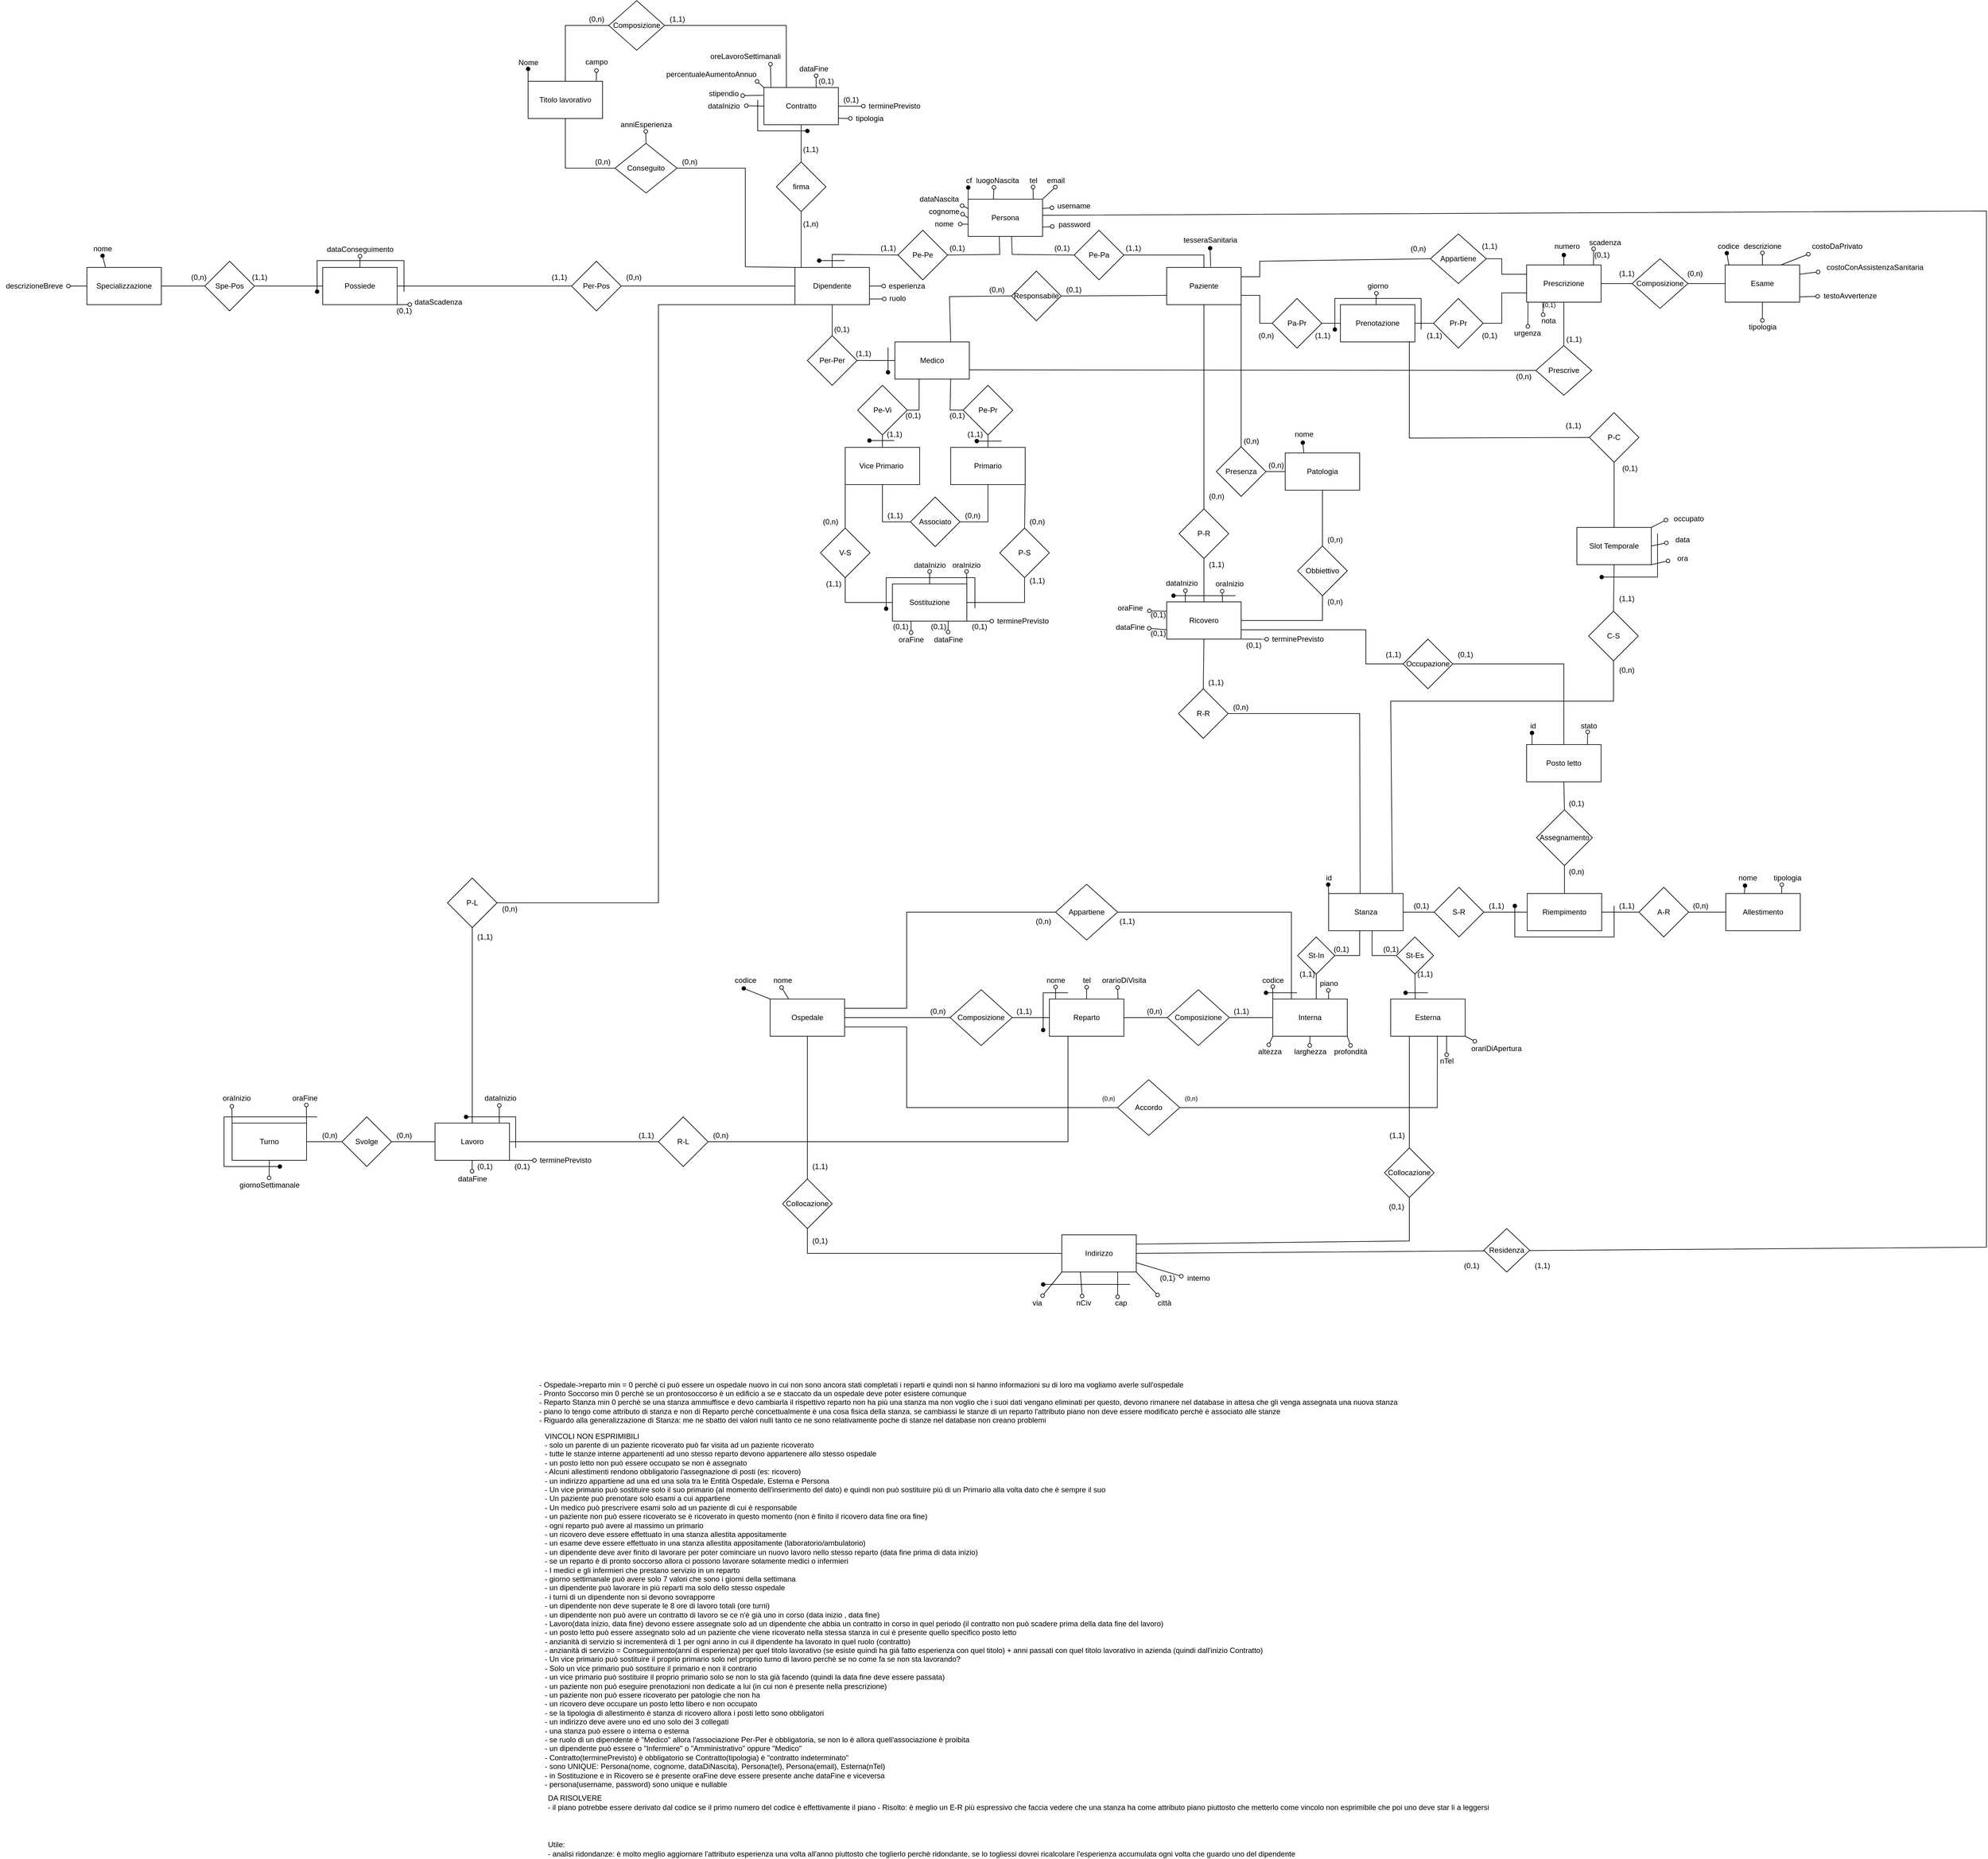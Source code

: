 <mxfile version="20.1.1" type="device"><diagram id="tzYhT_eCJuFwrYTaqUjk" name="Page-1"><mxGraphModel dx="4600" dy="3523" grid="1" gridSize="10" guides="1" tooltips="1" connect="1" arrows="1" fold="1" page="1" pageScale="1" pageWidth="827" pageHeight="1169" math="0" shadow="0"><root><mxCell id="0"/><mxCell id="1" parent="0"/><mxCell id="njMTA9vmwWkP2xVrl2bi-1" value="Ospedale" style="whiteSpace=wrap;html=1;" parent="1" vertex="1"><mxGeometry x="40" y="240" width="120" height="60" as="geometry"/></mxCell><mxCell id="njMTA9vmwWkP2xVrl2bi-2" value="codice" style="text;html=1;align=center;verticalAlign=middle;resizable=0;points=[];autosize=1;strokeColor=none;fillColor=none;" parent="1" vertex="1"><mxGeometry x="-25" y="200" width="50" height="20" as="geometry"/></mxCell><mxCell id="njMTA9vmwWkP2xVrl2bi-4" value="nome" style="text;html=1;align=center;verticalAlign=middle;resizable=0;points=[];autosize=1;strokeColor=none;fillColor=none;" parent="1" vertex="1"><mxGeometry x="35" y="200" width="50" height="20" as="geometry"/></mxCell><mxCell id="njMTA9vmwWkP2xVrl2bi-6" value="Composizione" style="rhombus;whiteSpace=wrap;html=1;" parent="1" vertex="1"><mxGeometry x="330" y="225" width="100" height="90" as="geometry"/></mxCell><mxCell id="njMTA9vmwWkP2xVrl2bi-7" value="Reparto" style="whiteSpace=wrap;html=1;" parent="1" vertex="1"><mxGeometry x="490" y="240" width="120" height="60" as="geometry"/></mxCell><mxCell id="njMTA9vmwWkP2xVrl2bi-8" value="" style="endArrow=none;html=1;rounded=0;exitX=1;exitY=0.5;exitDx=0;exitDy=0;entryX=0;entryY=0.5;entryDx=0;entryDy=0;" parent="1" source="njMTA9vmwWkP2xVrl2bi-1" target="njMTA9vmwWkP2xVrl2bi-6" edge="1"><mxGeometry width="50" height="50" relative="1" as="geometry"><mxPoint x="440" y="370" as="sourcePoint"/><mxPoint x="490" y="320" as="targetPoint"/></mxGeometry></mxCell><mxCell id="njMTA9vmwWkP2xVrl2bi-9" value="" style="endArrow=none;html=1;rounded=0;exitX=1;exitY=0.5;exitDx=0;exitDy=0;entryX=0;entryY=0.5;entryDx=0;entryDy=0;" parent="1" source="njMTA9vmwWkP2xVrl2bi-6" target="njMTA9vmwWkP2xVrl2bi-7" edge="1"><mxGeometry width="50" height="50" relative="1" as="geometry"><mxPoint x="270" y="280" as="sourcePoint"/><mxPoint x="340" y="285" as="targetPoint"/></mxGeometry></mxCell><mxCell id="njMTA9vmwWkP2xVrl2bi-10" value="" style="endArrow=oval;html=1;rounded=0;entryX=0.45;entryY=1.148;entryDx=0;entryDy=0;endFill=1;entryPerimeter=0;exitX=0;exitY=0;exitDx=0;exitDy=0;" parent="1" source="njMTA9vmwWkP2xVrl2bi-1" target="njMTA9vmwWkP2xVrl2bi-2" edge="1"><mxGeometry width="50" height="50" relative="1" as="geometry"><mxPoint x="80" y="360" as="sourcePoint"/><mxPoint x="250" y="295" as="targetPoint"/></mxGeometry></mxCell><mxCell id="njMTA9vmwWkP2xVrl2bi-11" value="" style="endArrow=oval;html=1;rounded=0;entryX=0.47;entryY=1.076;entryDx=0;entryDy=0;endFill=0;entryPerimeter=0;exitX=0.25;exitY=0;exitDx=0;exitDy=0;" parent="1" source="njMTA9vmwWkP2xVrl2bi-1" target="njMTA9vmwWkP2xVrl2bi-4" edge="1"><mxGeometry width="50" height="50" relative="1" as="geometry"><mxPoint x="50" y="250" as="sourcePoint"/><mxPoint x="7.5" y="232.96" as="targetPoint"/></mxGeometry></mxCell><mxCell id="njMTA9vmwWkP2xVrl2bi-13" value="(0,n)" style="text;html=1;align=center;verticalAlign=middle;resizable=0;points=[];autosize=1;strokeColor=none;fillColor=none;" parent="1" vertex="1"><mxGeometry x="290" y="250" width="40" height="20" as="geometry"/></mxCell><mxCell id="njMTA9vmwWkP2xVrl2bi-14" value="(1,1)" style="text;html=1;align=center;verticalAlign=middle;resizable=0;points=[];autosize=1;strokeColor=none;fillColor=none;" parent="1" vertex="1"><mxGeometry x="429" y="250" width="40" height="20" as="geometry"/></mxCell><mxCell id="njMTA9vmwWkP2xVrl2bi-15" value="- Ospedale-&amp;gt;reparto min = 0 perchè ci può essere un ospedale nuovo in cui non sono ancora stati completati i reparti e quindi non si hanno informazioni su di loro ma vogliamo averle sull'ospedale&lt;br&gt;- Pronto Soccorso min 0 perchè se un prontosoccorso è un edificio a se e staccato da un ospedale deve poter esistere comunque&lt;br&gt;- Reparto Stanza min 0 perchè se una stanza ammuffisce e devo cambiarla il rispettivo reparto non ha più una stanza ma non voglio che i suoi dati vengano eliminati per questo, devono rimanere nel database in attesa che gli venga assegnata una nuova stanza&lt;br&gt;- piano lo tengo come attributo di stanza e non di Reparto perchè concettualmente è una cosa fisica della stanza, se cambiassi le stanze di un reparto l'attributo piano non deve essere modificato perchè è associato alle stanze&lt;br&gt;-&amp;nbsp;Riguardo alla generalizzazione di Stanza: me ne sbatto dei valori nulli tanto ce ne sono relativamente poche di stanze nel database non creano problemi" style="text;html=1;align=left;verticalAlign=middle;resizable=0;points=[];autosize=1;strokeColor=none;fillColor=none;" parent="1" vertex="1"><mxGeometry x="-334" y="850" width="1400" height="80" as="geometry"/></mxCell><mxCell id="njMTA9vmwWkP2xVrl2bi-23" value="nome" style="text;html=1;align=center;verticalAlign=middle;resizable=0;points=[];autosize=1;strokeColor=none;fillColor=none;" parent="1" vertex="1"><mxGeometry x="475" y="200" width="50" height="20" as="geometry"/></mxCell><mxCell id="njMTA9vmwWkP2xVrl2bi-24" value="" style="endArrow=oval;html=1;rounded=0;endFill=1;" parent="1" edge="1"><mxGeometry width="50" height="50" relative="1" as="geometry"><mxPoint x="520" y="230" as="sourcePoint"/><mxPoint x="480" y="290" as="targetPoint"/><Array as="points"><mxPoint x="480" y="230"/></Array></mxGeometry></mxCell><mxCell id="njMTA9vmwWkP2xVrl2bi-25" value="" style="endArrow=oval;html=1;rounded=0;endFill=0;entryX=0.501;entryY=1.029;entryDx=0;entryDy=0;entryPerimeter=0;exitX=0.084;exitY=-0.006;exitDx=0;exitDy=0;exitPerimeter=0;" parent="1" source="njMTA9vmwWkP2xVrl2bi-7" target="njMTA9vmwWkP2xVrl2bi-23" edge="1"><mxGeometry width="50" height="50" relative="1" as="geometry"><mxPoint x="170" y="370" as="sourcePoint"/><mxPoint x="220" y="320" as="targetPoint"/></mxGeometry></mxCell><mxCell id="njMTA9vmwWkP2xVrl2bi-26" value="tel" style="text;html=1;align=center;verticalAlign=middle;resizable=0;points=[];autosize=1;strokeColor=none;fillColor=none;" parent="1" vertex="1"><mxGeometry x="535" y="200" width="30" height="20" as="geometry"/></mxCell><mxCell id="njMTA9vmwWkP2xVrl2bi-30" value="" style="endArrow=oval;html=1;rounded=0;endFill=0;entryX=0.502;entryY=1.052;entryDx=0;entryDy=0;entryPerimeter=0;exitX=0.5;exitY=0;exitDx=0;exitDy=0;" parent="1" source="njMTA9vmwWkP2xVrl2bi-7" target="njMTA9vmwWkP2xVrl2bi-26" edge="1"><mxGeometry width="50" height="50" relative="1" as="geometry"><mxPoint x="520.08" y="259.64" as="sourcePoint"/><mxPoint x="520.05" y="240.58" as="targetPoint"/></mxGeometry></mxCell><mxCell id="njMTA9vmwWkP2xVrl2bi-31" value="orarioDiVisita" style="text;html=1;align=center;verticalAlign=middle;resizable=0;points=[];autosize=1;strokeColor=none;fillColor=none;" parent="1" vertex="1"><mxGeometry x="565" y="200" width="90" height="20" as="geometry"/></mxCell><mxCell id="njMTA9vmwWkP2xVrl2bi-32" value="" style="endArrow=oval;html=1;rounded=0;endFill=0;exitX=0.921;exitY=0.002;exitDx=0;exitDy=0;exitPerimeter=0;entryX=0.389;entryY=1.076;entryDx=0;entryDy=0;entryPerimeter=0;" parent="1" source="njMTA9vmwWkP2xVrl2bi-7" target="njMTA9vmwWkP2xVrl2bi-31" edge="1"><mxGeometry width="50" height="50" relative="1" as="geometry"><mxPoint x="630" y="240" as="sourcePoint"/><mxPoint x="601" y="230" as="targetPoint"/></mxGeometry></mxCell><mxCell id="njMTA9vmwWkP2xVrl2bi-33" value="VINCOLI NON ESPRIMIBILI&lt;br&gt;- solo un parente di un paziente ricoverato può far visita ad un paziente ricoverato&lt;br&gt;- tutte le stanze interne appartenenti ad uno stesso reparto devono appartenere allo stesso ospedale&lt;br&gt;-&amp;nbsp;&lt;span style=&quot;text-align: center;&quot;&gt;un posto letto non può essere occupato se non è assegnato&lt;br&gt;- Alcuni allestimenti rendono obbligatorio l'assegnazione di posti (es: ricovero)&lt;/span&gt;&lt;br style=&quot;text-align: center;&quot;&gt;&lt;span style=&quot;text-align: center;&quot;&gt;- un indirizzo appartiene ad una ed una sola tra le Entità Ospedale, Esterna e Persona&lt;/span&gt;&lt;span style=&quot;text-align: center;&quot;&gt;&lt;br&gt;&lt;/span&gt;&lt;span style=&quot;text-align: center;&quot;&gt;- Un vice primario può sostituire solo il suo primario (al momento dell'inserimento del dato)&amp;nbsp;&lt;/span&gt;&lt;span style=&quot;text-align: center;&quot;&gt;e quindi non può sostituire più di un Primario alla volta dato che è sempre il suo&lt;/span&gt;&lt;span style=&quot;text-align: center;&quot;&gt;&lt;br&gt;&lt;/span&gt;&lt;span style=&quot;text-align: center;&quot;&gt;- Un paziente può prenotare solo esami a cui appartiene&lt;br&gt;&lt;/span&gt;&lt;span style=&quot;text-align: center;&quot;&gt;- Un medico può prescrivere esami solo ad un paziente di cui è responsabile&lt;br&gt;-&amp;nbsp;&lt;/span&gt;&lt;span style=&quot;text-align: center;&quot;&gt;un paziente non può essere ricoverato se è ricoverato in questo momento (non è finito il ricovero&amp;nbsp;data fine ora fine)&lt;br&gt;&lt;/span&gt;&lt;span style=&quot;text-align: center;&quot;&gt;- ogni reparto può avere al massimo un primario&lt;br&gt;-&amp;nbsp;&lt;/span&gt;&lt;span style=&quot;text-align: center;&quot;&gt;un ricovero deve essere effettuato in una stanza allestita appositamente&lt;/span&gt;&lt;span style=&quot;text-align: center;&quot;&gt;&lt;br&gt;- un esame deve essere effettuato in una stanza allestita appositamente (laboratorio/ambulatorio)&lt;br&gt;- un dipendente deve aver finito di lavorare per poter cominciare un nuovo lavoro nello stesso reparto (data fine prima di data inizio)&lt;br&gt;- se un reparto è di pronto soccorso allora ci possono lavorare solamente medici o infermieri&lt;br&gt;-&amp;nbsp;I medici e gli infermieri che prestano servizio in un reparto&lt;br&gt;- giorno settimanale può avere solo 7 valori che sono i giorni della settimana&lt;br&gt;&lt;/span&gt;&lt;span style=&quot;text-align: center;&quot;&gt;- un&amp;nbsp;&lt;/span&gt;&lt;span style=&quot;text-align: center;&quot;&gt;dipendente&lt;/span&gt;&lt;span style=&quot;text-align: center;&quot;&gt;&amp;nbsp;può lavorare in più reparti ma solo dello stesso ospedale &lt;br&gt;- i turni di un&amp;nbsp;&lt;/span&gt;&lt;span style=&quot;text-align: center;&quot;&gt;dipendente&lt;/span&gt;&lt;span style=&quot;text-align: center;&quot;&gt;&amp;nbsp;non si devono sovrapporre&lt;br&gt;- un&amp;nbsp;&lt;/span&gt;&lt;span style=&quot;text-align: center;&quot;&gt;dipendente&lt;/span&gt;&lt;span style=&quot;text-align: center;&quot;&gt;&amp;nbsp;non deve superate le 8 ore di lavoro totali (ore turni)&lt;br&gt;&lt;/span&gt;&lt;span style=&quot;text-align: center;&quot;&gt;- un&amp;nbsp;&lt;/span&gt;&lt;span style=&quot;text-align: center;&quot;&gt;dipendente&lt;/span&gt;&lt;span style=&quot;text-align: center;&quot;&gt;&amp;nbsp;non può avere un contratto di lavoro se ce n'è già uno in corso (data inizio , data fine)&lt;br&gt;- Lavoro(data inizio, data fine) devono essere assegnate solo ad un&amp;nbsp;&lt;/span&gt;&lt;span style=&quot;text-align: center;&quot;&gt;dipendente&lt;/span&gt;&lt;span style=&quot;text-align: center;&quot;&gt;&amp;nbsp;che abbia un contratto in corso in quel periodo (il&amp;nbsp;contratto non può scadere prima della data fine del lavoro)&lt;br&gt;- un posto letto può essere assegnato solo ad un paziente che viene ricoverato nella stessa stanza in cui è presente quello specifico posto letto&lt;br&gt;- anzianità di servizio si incrementerà di 1 per ogni anno in cui il&amp;nbsp;&lt;/span&gt;&lt;span style=&quot;text-align: center;&quot;&gt;dipendente&lt;/span&gt;&lt;span style=&quot;text-align: center;&quot;&gt;&amp;nbsp;ha lavorato in quel ruolo (contratto)&lt;br&gt;- anzianità di servizio = Conseguimento(anni di esperienza) per quel titolo lavorativo (se esiste quindi ha già fatto esperienza con quel titolo) + anni passati con quel titolo lavorativo in azienda (quindi dall'inizio Contratto)&lt;br&gt;- Un vice primario può sostituire il proprio primario solo nel proprio turno di lavoro perchè se no come fa se non sta lavorando?&lt;br&gt;- Solo un vice primario può sostituire il primario e non il contrario&lt;br&gt;- un vice primario può sostituire il proprio primario solo se non lo sta già facendo (quindi la data fine deve essere passata)&lt;br&gt;- un paziente non può eseguire prenotazioni non dedicate a lui (in cui non è presente nella prescrizione)&lt;br&gt;- un paziente non può essere ricoverato per patologie che non ha&lt;br&gt;- un ricovero deve occupare un posto letto libero e non occupato&lt;br&gt;- se la tipologia di allestimento è stanza di ricovero allora i posti letto sono obbligatori&lt;br&gt;&lt;/span&gt;&lt;span style=&quot;text-align: center;&quot;&gt;-&amp;nbsp;&lt;/span&gt;&lt;span style=&quot;text-align: center;&quot;&gt;un indirizzo deve avere uno ed uno solo dei 3 collegati&lt;/span&gt;&lt;span style=&quot;text-align: center;&quot;&gt;&lt;br&gt;- una stanza può essere o interna o esterna&lt;br&gt;- se ruolo di un&amp;nbsp;&lt;/span&gt;&lt;span style=&quot;text-align: center;&quot;&gt;dipendente&lt;/span&gt;&lt;span style=&quot;text-align: center;&quot;&gt;&amp;nbsp;è &quot;Medico&quot; allora l'associazione Per-Per è obbligatoria, se non lo è allora quell'associazione è proibita&lt;br&gt;- un dipendente può essere o &quot;Infermiere&quot; o &quot;Amministrativo&quot; oppure &quot;Medico&quot;&lt;br&gt;&lt;/span&gt;- Contratto(terminePrevisto) è obbligatorio se Contratto(tipologia) è &quot;contratto indeterminato&quot;&lt;br style=&quot;text-align: center;&quot;&gt;&lt;span style=&quot;text-align: center;&quot;&gt;- sono UNIQUE: Persona(nome, cognome, dataDiNascita), Persona(tel), Persona(email), Esterna(nTel)&lt;br&gt;&lt;/span&gt;&lt;span style=&quot;text-align: center;&quot;&gt;- in Sostituzione e in&amp;nbsp;Ricovero se è presente oraFine deve essere presente anche dataFine e viceversa&lt;/span&gt;&lt;span style=&quot;text-align: center;&quot;&gt;&lt;br&gt;&lt;/span&gt;&lt;span style=&quot;text-align: center;&quot;&gt;- persona(username, password) sono unique e nullable&lt;/span&gt;&lt;span style=&quot;text-align: center;&quot;&gt;&lt;br&gt;&lt;/span&gt;" style="text;html=1;align=left;verticalAlign=middle;resizable=0;points=[];autosize=1;strokeColor=none;fillColor=none;" parent="1" vertex="1"><mxGeometry x="-325" y="940" width="1180" height="570" as="geometry"/></mxCell><mxCell id="njMTA9vmwWkP2xVrl2bi-34" value="Composizione" style="rhombus;whiteSpace=wrap;html=1;" parent="1" vertex="1"><mxGeometry x="680" y="225" width="100" height="90" as="geometry"/></mxCell><mxCell id="njMTA9vmwWkP2xVrl2bi-35" value="" style="endArrow=none;html=1;rounded=0;exitX=1;exitY=0.5;exitDx=0;exitDy=0;entryX=0;entryY=0.5;entryDx=0;entryDy=0;" parent="1" source="njMTA9vmwWkP2xVrl2bi-7" target="njMTA9vmwWkP2xVrl2bi-34" edge="1"><mxGeometry width="50" height="50" relative="1" as="geometry"><mxPoint x="620" y="360" as="sourcePoint"/><mxPoint x="670" y="310" as="targetPoint"/></mxGeometry></mxCell><mxCell id="njMTA9vmwWkP2xVrl2bi-37" value="Stanza" style="whiteSpace=wrap;html=1;" parent="1" vertex="1"><mxGeometry x="940" y="70" width="120" height="60" as="geometry"/></mxCell><mxCell id="njMTA9vmwWkP2xVrl2bi-38" value="(0,n)" style="text;html=1;align=center;verticalAlign=middle;resizable=0;points=[];autosize=1;strokeColor=none;fillColor=none;" parent="1" vertex="1"><mxGeometry x="639" y="250" width="40" height="20" as="geometry"/></mxCell><mxCell id="njMTA9vmwWkP2xVrl2bi-39" value="(1,1)" style="text;html=1;align=center;verticalAlign=middle;resizable=0;points=[];autosize=1;strokeColor=none;fillColor=none;" parent="1" vertex="1"><mxGeometry x="779" y="250" width="40" height="20" as="geometry"/></mxCell><mxCell id="njMTA9vmwWkP2xVrl2bi-40" value="piano" style="text;html=1;align=center;verticalAlign=middle;resizable=0;points=[];autosize=1;strokeColor=none;fillColor=none;" parent="1" vertex="1"><mxGeometry x="920" y="205" width="40" height="20" as="geometry"/></mxCell><mxCell id="njMTA9vmwWkP2xVrl2bi-41" value="" style="endArrow=oval;html=1;rounded=0;endFill=0;entryX=0.489;entryY=1.052;entryDx=0;entryDy=0;entryPerimeter=0;exitX=0.75;exitY=0;exitDx=0;exitDy=0;" parent="1" source="njMTA9vmwWkP2xVrl2bi-77" target="njMTA9vmwWkP2xVrl2bi-40" edge="1"><mxGeometry width="50" height="50" relative="1" as="geometry"><mxPoint x="560" y="115" as="sourcePoint"/><mxPoint x="560.06" y="96.04" as="targetPoint"/></mxGeometry></mxCell><mxCell id="njMTA9vmwWkP2xVrl2bi-42" value="codice" style="text;html=1;align=center;verticalAlign=middle;resizable=0;points=[];autosize=1;strokeColor=none;fillColor=none;" parent="1" vertex="1"><mxGeometry x="825" y="200" width="50" height="20" as="geometry"/></mxCell><mxCell id="njMTA9vmwWkP2xVrl2bi-43" value="" style="endArrow=oval;html=1;rounded=0;endFill=0;exitX=0;exitY=0;exitDx=0;exitDy=0;" parent="1" source="njMTA9vmwWkP2xVrl2bi-77" edge="1"><mxGeometry width="50" height="50" relative="1" as="geometry"><mxPoint x="970" y="70" as="sourcePoint"/><mxPoint x="850" y="220" as="targetPoint"/></mxGeometry></mxCell><mxCell id="njMTA9vmwWkP2xVrl2bi-44" value="altezza" style="text;html=1;align=center;verticalAlign=middle;resizable=0;points=[];autosize=1;strokeColor=none;fillColor=none;" parent="1" vertex="1"><mxGeometry x="820" y="315" width="50" height="20" as="geometry"/></mxCell><mxCell id="njMTA9vmwWkP2xVrl2bi-45" value="larghezza" style="text;html=1;align=center;verticalAlign=middle;resizable=0;points=[];autosize=1;strokeColor=none;fillColor=none;" parent="1" vertex="1"><mxGeometry x="875" y="315" width="70" height="20" as="geometry"/></mxCell><mxCell id="njMTA9vmwWkP2xVrl2bi-46" value="profondità" style="text;html=1;align=center;verticalAlign=middle;resizable=0;points=[];autosize=1;strokeColor=none;fillColor=none;" parent="1" vertex="1"><mxGeometry x="940" y="315" width="70" height="20" as="geometry"/></mxCell><mxCell id="njMTA9vmwWkP2xVrl2bi-48" value="" style="endArrow=oval;html=1;rounded=0;endFill=0;entryX=0.471;entryY=-0.057;entryDx=0;entryDy=0;entryPerimeter=0;exitX=0;exitY=1;exitDx=0;exitDy=0;" parent="1" source="njMTA9vmwWkP2xVrl2bi-77" target="njMTA9vmwWkP2xVrl2bi-44" edge="1"><mxGeometry width="50" height="50" relative="1" as="geometry"><mxPoint x="650" y="135" as="sourcePoint"/><mxPoint x="844.95" y="177.96" as="targetPoint"/></mxGeometry></mxCell><mxCell id="njMTA9vmwWkP2xVrl2bi-49" value="" style="endArrow=oval;html=1;rounded=0;endFill=0;entryX=0.493;entryY=-0.007;entryDx=0;entryDy=0;entryPerimeter=0;exitX=0.5;exitY=1;exitDx=0;exitDy=0;" parent="1" source="njMTA9vmwWkP2xVrl2bi-77" target="njMTA9vmwWkP2xVrl2bi-45" edge="1"><mxGeometry width="50" height="50" relative="1" as="geometry"><mxPoint x="860" y="175" as="sourcePoint"/><mxPoint x="861.95" y="187.96" as="targetPoint"/></mxGeometry></mxCell><mxCell id="njMTA9vmwWkP2xVrl2bi-50" value="" style="endArrow=oval;html=1;rounded=0;endFill=0;entryX=0.504;entryY=-0.007;entryDx=0;entryDy=0;entryPerimeter=0;exitX=1;exitY=1;exitDx=0;exitDy=0;" parent="1" source="njMTA9vmwWkP2xVrl2bi-77" target="njMTA9vmwWkP2xVrl2bi-46" edge="1"><mxGeometry width="50" height="50" relative="1" as="geometry"><mxPoint x="870" y="185" as="sourcePoint"/><mxPoint x="871.95" y="197.96" as="targetPoint"/></mxGeometry></mxCell><mxCell id="njMTA9vmwWkP2xVrl2bi-51" value="DA RISOLVERE&lt;br&gt;- il piano potrebbe essere derivato dal codice se il primo numero del codice è effettivamente il piano - Risolto: è meglio un E-R più espressivo che faccia vedere che una stanza ha come attributo piano piuttosto che metterlo come vincolo non esprimibile che poi uno deve star li a leggersi" style="text;html=1;align=left;verticalAlign=middle;resizable=0;points=[];autosize=1;strokeColor=none;fillColor=none;" parent="1" vertex="1"><mxGeometry x="-320" y="1520" width="1530" height="30" as="geometry"/></mxCell><mxCell id="njMTA9vmwWkP2xVrl2bi-54" value="Allestimento" style="whiteSpace=wrap;html=1;" parent="1" vertex="1"><mxGeometry x="1580" y="70" width="120" height="60" as="geometry"/></mxCell><mxCell id="njMTA9vmwWkP2xVrl2bi-55" value="" style="endArrow=none;html=1;rounded=0;exitX=1;exitY=0.5;exitDx=0;exitDy=0;entryX=0;entryY=0.5;entryDx=0;entryDy=0;" parent="1" source="njMTA9vmwWkP2xVrl2bi-37" edge="1"><mxGeometry width="50" height="50" relative="1" as="geometry"><mxPoint x="1130" y="140" as="sourcePoint"/><mxPoint x="1120" y="100" as="targetPoint"/></mxGeometry></mxCell><mxCell id="njMTA9vmwWkP2xVrl2bi-56" value="" style="endArrow=none;html=1;rounded=0;entryX=0;entryY=0.5;entryDx=0;entryDy=0;" parent="1" target="njMTA9vmwWkP2xVrl2bi-54" edge="1"><mxGeometry width="50" height="50" relative="1" as="geometry"><mxPoint x="1520" y="100" as="sourcePoint"/><mxPoint x="1300" y="110" as="targetPoint"/></mxGeometry></mxCell><mxCell id="njMTA9vmwWkP2xVrl2bi-57" value="(0,1)" style="text;html=1;align=center;verticalAlign=middle;resizable=0;points=[];autosize=1;strokeColor=none;fillColor=none;" parent="1" vertex="1"><mxGeometry x="1069" y="80" width="40" height="20" as="geometry"/></mxCell><mxCell id="njMTA9vmwWkP2xVrl2bi-58" value="(0,n)" style="text;html=1;align=center;verticalAlign=middle;resizable=0;points=[];autosize=1;strokeColor=none;fillColor=none;" parent="1" vertex="1"><mxGeometry x="1519" y="80" width="40" height="20" as="geometry"/></mxCell><mxCell id="njMTA9vmwWkP2xVrl2bi-61" value="" style="endArrow=oval;html=1;rounded=0;endFill=1;entryX=0.436;entryY=1.057;entryDx=0;entryDy=0;entryPerimeter=0;exitX=0.073;exitY=0.01;exitDx=0;exitDy=0;exitPerimeter=0;" parent="1" source="njMTA9vmwWkP2xVrl2bi-100" target="njMTA9vmwWkP2xVrl2bi-116" edge="1"><mxGeometry width="50" height="50" relative="1" as="geometry"><mxPoint x="1059" y="-10" as="sourcePoint"/><mxPoint x="938.56" y="-8.96" as="targetPoint"/></mxGeometry></mxCell><mxCell id="njMTA9vmwWkP2xVrl2bi-77" value="Interna" style="whiteSpace=wrap;html=1;" parent="1" vertex="1"><mxGeometry x="850" y="240" width="120" height="60" as="geometry"/></mxCell><mxCell id="njMTA9vmwWkP2xVrl2bi-79" value="Esterna" style="whiteSpace=wrap;html=1;" parent="1" vertex="1"><mxGeometry x="1040" y="240" width="120" height="60" as="geometry"/></mxCell><mxCell id="njMTA9vmwWkP2xVrl2bi-80" value="" style="endArrow=none;html=1;rounded=0;exitX=1;exitY=0.5;exitDx=0;exitDy=0;entryX=0;entryY=0.5;entryDx=0;entryDy=0;" parent="1" source="njMTA9vmwWkP2xVrl2bi-34" target="njMTA9vmwWkP2xVrl2bi-77" edge="1"><mxGeometry width="50" height="50" relative="1" as="geometry"><mxPoint x="790" y="300" as="sourcePoint"/><mxPoint x="980" y="180" as="targetPoint"/></mxGeometry></mxCell><mxCell id="njMTA9vmwWkP2xVrl2bi-85" value="nTel" style="text;html=1;align=center;verticalAlign=middle;resizable=0;points=[];autosize=1;strokeColor=none;fillColor=none;" parent="1" vertex="1"><mxGeometry x="1110" y="330" width="40" height="20" as="geometry"/></mxCell><mxCell id="njMTA9vmwWkP2xVrl2bi-86" value="orariDiApertura" style="text;html=1;align=center;verticalAlign=middle;resizable=0;points=[];autosize=1;strokeColor=none;fillColor=none;" parent="1" vertex="1"><mxGeometry x="1160" y="310" width="100" height="20" as="geometry"/></mxCell><mxCell id="njMTA9vmwWkP2xVrl2bi-88" value="" style="endArrow=oval;html=1;rounded=0;endFill=0;entryX=0.504;entryY=-0.007;entryDx=0;entryDy=0;entryPerimeter=0;exitX=0.75;exitY=1;exitDx=0;exitDy=0;" parent="1" source="njMTA9vmwWkP2xVrl2bi-79" target="njMTA9vmwWkP2xVrl2bi-85" edge="1"><mxGeometry width="50" height="50" relative="1" as="geometry"><mxPoint x="870" y="320" as="sourcePoint"/><mxPoint x="863.55" y="333.86" as="targetPoint"/></mxGeometry></mxCell><mxCell id="njMTA9vmwWkP2xVrl2bi-89" value="" style="endArrow=oval;html=1;rounded=0;endFill=0;entryX=0.156;entryY=-0.093;entryDx=0;entryDy=0;entryPerimeter=0;exitX=1;exitY=1;exitDx=0;exitDy=0;" parent="1" source="njMTA9vmwWkP2xVrl2bi-79" target="njMTA9vmwWkP2xVrl2bi-86" edge="1"><mxGeometry width="50" height="50" relative="1" as="geometry"><mxPoint x="880" y="330" as="sourcePoint"/><mxPoint x="873.55" y="343.86" as="targetPoint"/></mxGeometry></mxCell><mxCell id="njMTA9vmwWkP2xVrl2bi-93" value="Appartiene" style="rhombus;whiteSpace=wrap;html=1;" parent="1" vertex="1"><mxGeometry x="500" y="55" width="100" height="90" as="geometry"/></mxCell><mxCell id="njMTA9vmwWkP2xVrl2bi-94" value="" style="endArrow=none;html=1;rounded=0;exitX=1;exitY=0.25;exitDx=0;exitDy=0;entryX=0;entryY=0.5;entryDx=0;entryDy=0;" parent="1" source="njMTA9vmwWkP2xVrl2bi-1" target="njMTA9vmwWkP2xVrl2bi-93" edge="1"><mxGeometry width="50" height="50" relative="1" as="geometry"><mxPoint x="580" y="340" as="sourcePoint"/><mxPoint x="630" y="290" as="targetPoint"/><Array as="points"><mxPoint x="260" y="255"/><mxPoint x="260" y="100"/></Array></mxGeometry></mxCell><mxCell id="njMTA9vmwWkP2xVrl2bi-96" value="(0,n)" style="text;html=1;align=center;verticalAlign=middle;resizable=0;points=[];autosize=1;strokeColor=none;fillColor=none;" parent="1" vertex="1"><mxGeometry x="460" y="105" width="40" height="20" as="geometry"/></mxCell><mxCell id="njMTA9vmwWkP2xVrl2bi-97" value="(1,1)" style="text;html=1;align=center;verticalAlign=middle;resizable=0;points=[];autosize=1;strokeColor=none;fillColor=none;" parent="1" vertex="1"><mxGeometry x="595" y="105" width="40" height="20" as="geometry"/></mxCell><mxCell id="njMTA9vmwWkP2xVrl2bi-98" value="" style="endArrow=none;html=1;rounded=0;exitX=1;exitY=0.5;exitDx=0;exitDy=0;entryX=0.25;entryY=0;entryDx=0;entryDy=0;" parent="1" source="njMTA9vmwWkP2xVrl2bi-93" target="njMTA9vmwWkP2xVrl2bi-77" edge="1"><mxGeometry width="50" height="50" relative="1" as="geometry"><mxPoint x="850" y="140" as="sourcePoint"/><mxPoint x="910" y="110" as="targetPoint"/><Array as="points"><mxPoint x="880" y="100"/></Array></mxGeometry></mxCell><mxCell id="njMTA9vmwWkP2xVrl2bi-99" value="" style="endArrow=oval;html=1;rounded=0;endFill=1;" parent="1" edge="1"><mxGeometry width="50" height="50" relative="1" as="geometry"><mxPoint x="889" y="230" as="sourcePoint"/><mxPoint x="839" y="230" as="targetPoint"/><Array as="points"><mxPoint x="839" y="230"/></Array></mxGeometry></mxCell><mxCell id="njMTA9vmwWkP2xVrl2bi-100" value="Posto letto" style="whiteSpace=wrap;html=1;" parent="1" vertex="1"><mxGeometry x="1259" y="-170" width="120" height="60" as="geometry"/></mxCell><mxCell id="njMTA9vmwWkP2xVrl2bi-101" value="Riempimento" style="whiteSpace=wrap;html=1;" parent="1" vertex="1"><mxGeometry x="1260" y="70" width="120" height="60" as="geometry"/></mxCell><mxCell id="njMTA9vmwWkP2xVrl2bi-102" value="S-R" style="rhombus;whiteSpace=wrap;html=1;" parent="1" vertex="1"><mxGeometry x="1110" y="60" width="80" height="80" as="geometry"/></mxCell><mxCell id="njMTA9vmwWkP2xVrl2bi-103" value="" style="endArrow=none;html=1;rounded=0;exitX=1;exitY=0.5;exitDx=0;exitDy=0;entryX=0;entryY=0.5;entryDx=0;entryDy=0;" parent="1" source="njMTA9vmwWkP2xVrl2bi-102" target="njMTA9vmwWkP2xVrl2bi-101" edge="1"><mxGeometry width="50" height="50" relative="1" as="geometry"><mxPoint x="1290" y="100" as="sourcePoint"/><mxPoint x="1340" y="50" as="targetPoint"/></mxGeometry></mxCell><mxCell id="njMTA9vmwWkP2xVrl2bi-104" value="A-R" style="rhombus;whiteSpace=wrap;html=1;" parent="1" vertex="1"><mxGeometry x="1440" y="60" width="80" height="80" as="geometry"/></mxCell><mxCell id="njMTA9vmwWkP2xVrl2bi-105" value="" style="endArrow=none;html=1;rounded=0;exitX=1;exitY=0.5;exitDx=0;exitDy=0;entryX=0;entryY=0.5;entryDx=0;entryDy=0;" parent="1" source="njMTA9vmwWkP2xVrl2bi-101" target="njMTA9vmwWkP2xVrl2bi-104" edge="1"><mxGeometry width="50" height="50" relative="1" as="geometry"><mxPoint x="1290" y="100" as="sourcePoint"/><mxPoint x="1340" y="50" as="targetPoint"/></mxGeometry></mxCell><mxCell id="njMTA9vmwWkP2xVrl2bi-106" value="" style="endArrow=oval;html=1;rounded=0;endFill=1;" parent="1" edge="1"><mxGeometry width="50" height="50" relative="1" as="geometry"><mxPoint x="1400" y="90" as="sourcePoint"/><mxPoint x="1240" y="90" as="targetPoint"/><Array as="points"><mxPoint x="1400" y="140"/><mxPoint x="1240" y="140"/></Array></mxGeometry></mxCell><mxCell id="njMTA9vmwWkP2xVrl2bi-107" value="(1,1)" style="text;html=1;align=center;verticalAlign=middle;resizable=0;points=[];autosize=1;strokeColor=none;fillColor=none;" parent="1" vertex="1"><mxGeometry x="1190" y="80" width="40" height="20" as="geometry"/></mxCell><mxCell id="njMTA9vmwWkP2xVrl2bi-108" value="(1,1)" style="text;html=1;align=center;verticalAlign=middle;resizable=0;points=[];autosize=1;strokeColor=none;fillColor=none;" parent="1" vertex="1"><mxGeometry x="1400" y="80" width="40" height="20" as="geometry"/></mxCell><mxCell id="njMTA9vmwWkP2xVrl2bi-110" value="Assegnamento" style="rhombus;whiteSpace=wrap;html=1;" parent="1" vertex="1"><mxGeometry x="1275" y="-65" width="90" height="90" as="geometry"/></mxCell><mxCell id="njMTA9vmwWkP2xVrl2bi-111" value="" style="endArrow=none;html=1;rounded=0;exitX=0.5;exitY=0;exitDx=0;exitDy=0;entryX=0.5;entryY=1;entryDx=0;entryDy=0;" parent="1" source="njMTA9vmwWkP2xVrl2bi-101" target="njMTA9vmwWkP2xVrl2bi-110" edge="1"><mxGeometry width="50" height="50" relative="1" as="geometry"><mxPoint x="1320" y="60" as="sourcePoint"/><mxPoint x="1230" y="10" as="targetPoint"/></mxGeometry></mxCell><mxCell id="njMTA9vmwWkP2xVrl2bi-112" value="" style="endArrow=none;html=1;rounded=0;entryX=0.5;entryY=1;entryDx=0;entryDy=0;exitX=0.5;exitY=0;exitDx=0;exitDy=0;" parent="1" source="njMTA9vmwWkP2xVrl2bi-110" target="njMTA9vmwWkP2xVrl2bi-100" edge="1"><mxGeometry width="50" height="50" relative="1" as="geometry"><mxPoint x="1180" y="60" as="sourcePoint"/><mxPoint x="1230" y="10" as="targetPoint"/></mxGeometry></mxCell><mxCell id="njMTA9vmwWkP2xVrl2bi-113" value="(0,n)" style="text;html=1;align=center;verticalAlign=middle;resizable=0;points=[];autosize=1;strokeColor=none;fillColor=none;" parent="1" vertex="1"><mxGeometry x="1319" y="25" width="40" height="20" as="geometry"/></mxCell><mxCell id="njMTA9vmwWkP2xVrl2bi-114" value="(0,1)" style="text;html=1;align=center;verticalAlign=middle;resizable=0;points=[];autosize=1;strokeColor=none;fillColor=none;" parent="1" vertex="1"><mxGeometry x="1319" y="-85" width="40" height="20" as="geometry"/></mxCell><mxCell id="njMTA9vmwWkP2xVrl2bi-115" value="stato" style="text;html=1;align=center;verticalAlign=middle;resizable=0;points=[];autosize=1;strokeColor=none;fillColor=none;" parent="1" vertex="1"><mxGeometry x="1339" y="-210" width="40" height="20" as="geometry"/></mxCell><mxCell id="njMTA9vmwWkP2xVrl2bi-116" value="id" style="text;html=1;align=center;verticalAlign=middle;resizable=0;points=[];autosize=1;strokeColor=none;fillColor=none;" parent="1" vertex="1"><mxGeometry x="1259" y="-210" width="20" height="20" as="geometry"/></mxCell><mxCell id="njMTA9vmwWkP2xVrl2bi-119" value="" style="endArrow=oval;html=1;rounded=0;endFill=0;entryX=0.461;entryY=0.971;entryDx=0;entryDy=0;entryPerimeter=0;" parent="1" target="njMTA9vmwWkP2xVrl2bi-115" edge="1"><mxGeometry width="50" height="50" relative="1" as="geometry"><mxPoint x="1357" y="-170" as="sourcePoint"/><mxPoint x="1277.72" y="-178.86" as="targetPoint"/></mxGeometry></mxCell><mxCell id="GUanLzhadTiphvd5aaUQ-2" value="Persona" style="whiteSpace=wrap;html=1;" parent="1" vertex="1"><mxGeometry x="359" y="-1049" width="120" height="60" as="geometry"/></mxCell><mxCell id="GUanLzhadTiphvd5aaUQ-5" value="Dipendente" style="whiteSpace=wrap;html=1;" parent="1" vertex="1"><mxGeometry x="80" y="-939" width="120" height="60" as="geometry"/></mxCell><mxCell id="GUanLzhadTiphvd5aaUQ-6" value="Paziente" style="whiteSpace=wrap;html=1;" parent="1" vertex="1"><mxGeometry x="679" y="-939" width="120" height="60" as="geometry"/></mxCell><mxCell id="GUanLzhadTiphvd5aaUQ-10" value="Medico" style="whiteSpace=wrap;html=1;" parent="1" vertex="1"><mxGeometry x="241" y="-819" width="120" height="60" as="geometry"/></mxCell><mxCell id="GUanLzhadTiphvd5aaUQ-11" value="Vice Primario&amp;nbsp;" style="whiteSpace=wrap;html=1;" parent="1" vertex="1"><mxGeometry x="161" y="-649" width="120" height="60" as="geometry"/></mxCell><mxCell id="GUanLzhadTiphvd5aaUQ-12" value="Primario" style="whiteSpace=wrap;html=1;" parent="1" vertex="1"><mxGeometry x="331" y="-649" width="120" height="60" as="geometry"/></mxCell><mxCell id="GUanLzhadTiphvd5aaUQ-49" value="Associato" style="rhombus;whiteSpace=wrap;html=1;" parent="1" vertex="1"><mxGeometry x="266" y="-569" width="80" height="80" as="geometry"/></mxCell><mxCell id="GUanLzhadTiphvd5aaUQ-51" value="" style="endArrow=none;html=1;rounded=0;entryX=0.5;entryY=1;entryDx=0;entryDy=0;exitX=1;exitY=0.5;exitDx=0;exitDy=0;" parent="1" source="GUanLzhadTiphvd5aaUQ-49" target="GUanLzhadTiphvd5aaUQ-12" edge="1"><mxGeometry width="50" height="50" relative="1" as="geometry"><mxPoint x="366" y="-509" as="sourcePoint"/><mxPoint x="416" y="-559" as="targetPoint"/><Array as="points"><mxPoint x="391" y="-529"/></Array></mxGeometry></mxCell><mxCell id="GUanLzhadTiphvd5aaUQ-52" value="" style="endArrow=none;html=1;rounded=0;entryX=0.5;entryY=1;entryDx=0;entryDy=0;exitX=0;exitY=0.5;exitDx=0;exitDy=0;" parent="1" source="GUanLzhadTiphvd5aaUQ-49" target="GUanLzhadTiphvd5aaUQ-11" edge="1"><mxGeometry width="50" height="50" relative="1" as="geometry"><mxPoint x="211" y="-499" as="sourcePoint"/><mxPoint x="261" y="-549" as="targetPoint"/><Array as="points"><mxPoint x="221" y="-529"/></Array></mxGeometry></mxCell><mxCell id="GUanLzhadTiphvd5aaUQ-58" value="Sostituzione" style="whiteSpace=wrap;html=1;" parent="1" vertex="1"><mxGeometry x="237" y="-429" width="120" height="60" as="geometry"/></mxCell><mxCell id="GUanLzhadTiphvd5aaUQ-61" value="V-S" style="rhombus;whiteSpace=wrap;html=1;" parent="1" vertex="1"><mxGeometry x="121" y="-519" width="80" height="80" as="geometry"/></mxCell><mxCell id="GUanLzhadTiphvd5aaUQ-62" value="P-S" style="rhombus;whiteSpace=wrap;html=1;" parent="1" vertex="1"><mxGeometry x="410" y="-519" width="80" height="80" as="geometry"/></mxCell><mxCell id="GUanLzhadTiphvd5aaUQ-63" value="" style="endArrow=none;html=1;rounded=0;entryX=0;entryY=1;entryDx=0;entryDy=0;exitX=0.5;exitY=0;exitDx=0;exitDy=0;" parent="1" source="GUanLzhadTiphvd5aaUQ-61" target="GUanLzhadTiphvd5aaUQ-11" edge="1"><mxGeometry width="50" height="50" relative="1" as="geometry"><mxPoint x="-3" y="-509" as="sourcePoint"/><mxPoint x="47" y="-559" as="targetPoint"/></mxGeometry></mxCell><mxCell id="GUanLzhadTiphvd5aaUQ-64" value="" style="endArrow=none;html=1;rounded=0;entryX=1;entryY=1;entryDx=0;entryDy=0;exitX=0.5;exitY=0;exitDx=0;exitDy=0;" parent="1" source="GUanLzhadTiphvd5aaUQ-62" target="GUanLzhadTiphvd5aaUQ-12" edge="1"><mxGeometry width="50" height="50" relative="1" as="geometry"><mxPoint x="7" y="-499" as="sourcePoint"/><mxPoint x="57" y="-549" as="targetPoint"/></mxGeometry></mxCell><mxCell id="GUanLzhadTiphvd5aaUQ-65" value="" style="endArrow=none;html=1;rounded=0;exitX=0;exitY=0.5;exitDx=0;exitDy=0;entryX=0.5;entryY=1;entryDx=0;entryDy=0;" parent="1" source="GUanLzhadTiphvd5aaUQ-58" target="GUanLzhadTiphvd5aaUQ-61" edge="1"><mxGeometry width="50" height="50" relative="1" as="geometry"><mxPoint x="17" y="-489" as="sourcePoint"/><mxPoint x="67" y="-539" as="targetPoint"/><Array as="points"><mxPoint x="161" y="-399"/></Array></mxGeometry></mxCell><mxCell id="GUanLzhadTiphvd5aaUQ-66" value="" style="endArrow=none;html=1;rounded=0;entryX=0.5;entryY=1;entryDx=0;entryDy=0;exitX=1;exitY=0.5;exitDx=0;exitDy=0;" parent="1" source="GUanLzhadTiphvd5aaUQ-58" target="GUanLzhadTiphvd5aaUQ-62" edge="1"><mxGeometry width="50" height="50" relative="1" as="geometry"><mxPoint x="27" y="-479" as="sourcePoint"/><mxPoint x="77" y="-529" as="targetPoint"/><Array as="points"><mxPoint x="450" y="-399"/></Array></mxGeometry></mxCell><mxCell id="GUanLzhadTiphvd5aaUQ-67" value="dataInizio" style="text;html=1;align=center;verticalAlign=middle;resizable=0;points=[];autosize=1;strokeColor=none;fillColor=none;" parent="1" vertex="1"><mxGeometry x="262" y="-469" width="70" height="20" as="geometry"/></mxCell><mxCell id="GUanLzhadTiphvd5aaUQ-68" value="oraInizio" style="text;html=1;align=center;verticalAlign=middle;resizable=0;points=[];autosize=1;strokeColor=none;fillColor=none;" parent="1" vertex="1"><mxGeometry x="326" y="-469" width="60" height="20" as="geometry"/></mxCell><mxCell id="GUanLzhadTiphvd5aaUQ-70" value="" style="endArrow=oval;html=1;rounded=0;endFill=0;exitX=0.5;exitY=0;exitDx=0;exitDy=0;" parent="1" source="GUanLzhadTiphvd5aaUQ-58" edge="1"><mxGeometry width="50" height="50" relative="1" as="geometry"><mxPoint x="37" y="-469" as="sourcePoint"/><mxPoint x="297" y="-449" as="targetPoint"/></mxGeometry></mxCell><mxCell id="GUanLzhadTiphvd5aaUQ-72" value="" style="endArrow=oval;html=1;rounded=0;endFill=0;entryX=0.509;entryY=1.007;entryDx=0;entryDy=0;entryPerimeter=0;exitX=1;exitY=0;exitDx=0;exitDy=0;" parent="1" source="GUanLzhadTiphvd5aaUQ-58" target="GUanLzhadTiphvd5aaUQ-68" edge="1"><mxGeometry width="50" height="50" relative="1" as="geometry"><mxPoint x="307" y="-419" as="sourcePoint"/><mxPoint x="307.96" y="-438.38" as="targetPoint"/></mxGeometry></mxCell><mxCell id="GUanLzhadTiphvd5aaUQ-77" value="" style="endArrow=oval;html=1;rounded=0;endFill=1;" parent="1" edge="1"><mxGeometry width="50" height="50" relative="1" as="geometry"><mxPoint x="370" y="-439" as="sourcePoint"/><mxPoint x="227" y="-389" as="targetPoint"/><Array as="points"><mxPoint x="370" y="-390"/><mxPoint x="370" y="-439"/><mxPoint x="227" y="-439"/></Array></mxGeometry></mxCell><mxCell id="GUanLzhadTiphvd5aaUQ-78" value="(0,n)" style="text;html=1;align=center;verticalAlign=middle;resizable=0;points=[];autosize=1;strokeColor=none;fillColor=none;" parent="1" vertex="1"><mxGeometry x="117" y="-539" width="40" height="20" as="geometry"/></mxCell><mxCell id="GUanLzhadTiphvd5aaUQ-79" value="(0,n)" style="text;html=1;align=center;verticalAlign=middle;resizable=0;points=[];autosize=1;strokeColor=none;fillColor=none;" parent="1" vertex="1"><mxGeometry x="450" y="-539" width="40" height="20" as="geometry"/></mxCell><mxCell id="GUanLzhadTiphvd5aaUQ-80" value="(1,1)" style="text;html=1;align=center;verticalAlign=middle;resizable=0;points=[];autosize=1;strokeColor=none;fillColor=none;" parent="1" vertex="1"><mxGeometry x="122" y="-439" width="40" height="20" as="geometry"/></mxCell><mxCell id="GUanLzhadTiphvd5aaUQ-81" value="(1,1)" style="text;html=1;align=center;verticalAlign=middle;resizable=0;points=[];autosize=1;strokeColor=none;fillColor=none;" parent="1" vertex="1"><mxGeometry x="450" y="-444" width="40" height="20" as="geometry"/></mxCell><mxCell id="GUanLzhadTiphvd5aaUQ-82" value="(1,1)" style="text;html=1;align=center;verticalAlign=middle;resizable=0;points=[];autosize=1;strokeColor=none;fillColor=none;" parent="1" vertex="1"><mxGeometry x="221" y="-549" width="40" height="20" as="geometry"/></mxCell><mxCell id="GUanLzhadTiphvd5aaUQ-83" value="(0,n)" style="text;html=1;align=center;verticalAlign=middle;resizable=0;points=[];autosize=1;strokeColor=none;fillColor=none;" parent="1" vertex="1"><mxGeometry x="346" y="-549" width="40" height="20" as="geometry"/></mxCell><mxCell id="GUanLzhadTiphvd5aaUQ-88" value="tesseraSanitaria" style="text;html=1;align=center;verticalAlign=middle;resizable=0;points=[];autosize=1;strokeColor=none;fillColor=none;" parent="1" vertex="1"><mxGeometry x="699" y="-993" width="100" height="20" as="geometry"/></mxCell><mxCell id="GUanLzhadTiphvd5aaUQ-91" value="" style="endArrow=oval;html=1;rounded=0;endFill=1;exitX=0.591;exitY=-0.021;exitDx=0;exitDy=0;entryX=0.5;entryY=1.148;entryDx=0;entryDy=0;entryPerimeter=0;exitPerimeter=0;" parent="1" source="GUanLzhadTiphvd5aaUQ-6" target="GUanLzhadTiphvd5aaUQ-88" edge="1"><mxGeometry width="50" height="50" relative="1" as="geometry"><mxPoint x="519" y="-739" as="sourcePoint"/><mxPoint x="769" y="-969" as="targetPoint"/></mxGeometry></mxCell><mxCell id="GUanLzhadTiphvd5aaUQ-94" value="Esame" style="whiteSpace=wrap;html=1;" parent="1" vertex="1"><mxGeometry x="1579" y="-943" width="120" height="60" as="geometry"/></mxCell><mxCell id="GUanLzhadTiphvd5aaUQ-96" value="Prescrive" style="rhombus;whiteSpace=wrap;html=1;" parent="1" vertex="1"><mxGeometry x="1274" y="-813" width="90" height="80" as="geometry"/></mxCell><mxCell id="GUanLzhadTiphvd5aaUQ-97" value="Prescrizione" style="whiteSpace=wrap;html=1;" parent="1" vertex="1"><mxGeometry x="1259" y="-943" width="120" height="60" as="geometry"/></mxCell><mxCell id="GUanLzhadTiphvd5aaUQ-100" value="Composizione" style="rhombus;whiteSpace=wrap;html=1;" parent="1" vertex="1"><mxGeometry x="1429" y="-953" width="90" height="80" as="geometry"/></mxCell><mxCell id="GUanLzhadTiphvd5aaUQ-101" value="" style="endArrow=none;html=1;rounded=0;entryX=0;entryY=0.5;entryDx=0;entryDy=0;exitX=1;exitY=0.5;exitDx=0;exitDy=0;" parent="1" source="GUanLzhadTiphvd5aaUQ-100" target="GUanLzhadTiphvd5aaUQ-94" edge="1"><mxGeometry width="50" height="50" relative="1" as="geometry"><mxPoint x="759" y="-693" as="sourcePoint"/><mxPoint x="809" y="-743" as="targetPoint"/></mxGeometry></mxCell><mxCell id="GUanLzhadTiphvd5aaUQ-102" value="(0,n)" style="text;html=1;align=center;verticalAlign=middle;resizable=0;points=[];autosize=1;strokeColor=none;fillColor=none;" parent="1" vertex="1"><mxGeometry x="1510" y="-939" width="40" height="20" as="geometry"/></mxCell><mxCell id="GUanLzhadTiphvd5aaUQ-103" value="(1,1)" style="text;html=1;align=center;verticalAlign=middle;resizable=0;points=[];autosize=1;strokeColor=none;fillColor=none;" parent="1" vertex="1"><mxGeometry x="1400" y="-939" width="40" height="20" as="geometry"/></mxCell><mxCell id="GUanLzhadTiphvd5aaUQ-104" value="Appartiene" style="rhombus;whiteSpace=wrap;html=1;" parent="1" vertex="1"><mxGeometry x="1104" y="-993" width="90" height="80" as="geometry"/></mxCell><mxCell id="GUanLzhadTiphvd5aaUQ-105" value="" style="endArrow=none;html=1;rounded=0;exitX=1;exitY=0.5;exitDx=0;exitDy=0;entryX=0;entryY=0.25;entryDx=0;entryDy=0;" parent="1" source="GUanLzhadTiphvd5aaUQ-104" target="GUanLzhadTiphvd5aaUQ-97" edge="1"><mxGeometry width="50" height="50" relative="1" as="geometry"><mxPoint x="1219" y="-958" as="sourcePoint"/><mxPoint x="1269" y="-1008" as="targetPoint"/><Array as="points"><mxPoint x="1219" y="-953"/><mxPoint x="1219" y="-928"/></Array></mxGeometry></mxCell><mxCell id="GUanLzhadTiphvd5aaUQ-106" value="" style="endArrow=none;html=1;rounded=0;entryX=0;entryY=0.5;entryDx=0;entryDy=0;exitX=1;exitY=0.5;exitDx=0;exitDy=0;" parent="1" source="GUanLzhadTiphvd5aaUQ-97" target="GUanLzhadTiphvd5aaUQ-100" edge="1"><mxGeometry width="50" height="50" relative="1" as="geometry"><mxPoint x="1229" y="-948" as="sourcePoint"/><mxPoint x="1279" y="-998" as="targetPoint"/></mxGeometry></mxCell><mxCell id="GUanLzhadTiphvd5aaUQ-107" value="" style="endArrow=none;html=1;rounded=0;exitX=1;exitY=0.5;exitDx=0;exitDy=0;entryX=0;entryY=0.75;entryDx=0;entryDy=0;" parent="1" source="ZHQE-T7ztRlqxJMtx88T-26" target="GUanLzhadTiphvd5aaUQ-97" edge="1"><mxGeometry width="50" height="50" relative="1" as="geometry"><mxPoint x="1191.5" y="-853.0" as="sourcePoint"/><mxPoint x="1289" y="-988" as="targetPoint"/><Array as="points"><mxPoint x="1219" y="-849"/><mxPoint x="1219" y="-898"/></Array></mxGeometry></mxCell><mxCell id="GUanLzhadTiphvd5aaUQ-108" value="" style="endArrow=none;html=1;rounded=0;exitX=1;exitY=0.75;exitDx=0;exitDy=0;entryX=0;entryY=0.5;entryDx=0;entryDy=0;" parent="1" source="GUanLzhadTiphvd5aaUQ-6" target="ZHQE-T7ztRlqxJMtx88T-25" edge="1"><mxGeometry width="50" height="50" relative="1" as="geometry"><mxPoint x="989" y="-934" as="sourcePoint"/><mxPoint x="839" y="-849" as="targetPoint"/><Array as="points"><mxPoint x="829" y="-894"/><mxPoint x="829" y="-849"/></Array></mxGeometry></mxCell><mxCell id="GUanLzhadTiphvd5aaUQ-109" value="" style="endArrow=none;html=1;rounded=0;exitX=1;exitY=0.25;exitDx=0;exitDy=0;entryX=0;entryY=0.5;entryDx=0;entryDy=0;" parent="1" source="GUanLzhadTiphvd5aaUQ-6" target="GUanLzhadTiphvd5aaUQ-104" edge="1"><mxGeometry width="50" height="50" relative="1" as="geometry"><mxPoint x="989" y="-934" as="sourcePoint"/><mxPoint x="1039" y="-984" as="targetPoint"/><Array as="points"><mxPoint x="829" y="-924"/><mxPoint x="829" y="-949"/></Array></mxGeometry></mxCell><mxCell id="GUanLzhadTiphvd5aaUQ-110" value="" style="endArrow=none;html=1;rounded=0;exitX=0.5;exitY=0;exitDx=0;exitDy=0;entryX=0.5;entryY=1;entryDx=0;entryDy=0;" parent="1" source="GUanLzhadTiphvd5aaUQ-96" target="GUanLzhadTiphvd5aaUQ-97" edge="1"><mxGeometry width="50" height="50" relative="1" as="geometry"><mxPoint x="1249" y="-928" as="sourcePoint"/><mxPoint x="1299" y="-978" as="targetPoint"/></mxGeometry></mxCell><mxCell id="GUanLzhadTiphvd5aaUQ-111" value="" style="endArrow=none;html=1;rounded=0;entryX=0;entryY=0.5;entryDx=0;entryDy=0;exitX=1;exitY=0.75;exitDx=0;exitDy=0;" parent="1" source="GUanLzhadTiphvd5aaUQ-10" target="GUanLzhadTiphvd5aaUQ-96" edge="1"><mxGeometry width="50" height="50" relative="1" as="geometry"><mxPoint x="499" y="-670" as="sourcePoint"/><mxPoint x="1059" y="-885" as="targetPoint"/></mxGeometry></mxCell><mxCell id="GUanLzhadTiphvd5aaUQ-114" value="(0,n)" style="text;html=1;align=center;verticalAlign=middle;resizable=0;points=[];autosize=1;strokeColor=none;fillColor=none;" parent="1" vertex="1"><mxGeometry x="1064" y="-979" width="40" height="20" as="geometry"/></mxCell><mxCell id="GUanLzhadTiphvd5aaUQ-115" value="(1,1)" style="text;html=1;align=center;verticalAlign=middle;resizable=0;points=[];autosize=1;strokeColor=none;fillColor=none;" parent="1" vertex="1"><mxGeometry x="1179" y="-983" width="40" height="20" as="geometry"/></mxCell><mxCell id="GUanLzhadTiphvd5aaUQ-116" value="(0,n)" style="text;html=1;align=center;verticalAlign=middle;resizable=0;points=[];autosize=1;strokeColor=none;fillColor=none;" parent="1" vertex="1"><mxGeometry x="819" y="-839" width="40" height="20" as="geometry"/></mxCell><mxCell id="GUanLzhadTiphvd5aaUQ-117" value="(0,1)" style="text;html=1;align=center;verticalAlign=middle;resizable=0;points=[];autosize=1;strokeColor=none;fillColor=none;" parent="1" vertex="1"><mxGeometry x="1179" y="-839" width="40" height="20" as="geometry"/></mxCell><mxCell id="GUanLzhadTiphvd5aaUQ-118" value="numero" style="text;html=1;align=center;verticalAlign=middle;resizable=0;points=[];autosize=1;strokeColor=none;fillColor=none;" parent="1" vertex="1"><mxGeometry x="1294" y="-983" width="60" height="20" as="geometry"/></mxCell><mxCell id="GUanLzhadTiphvd5aaUQ-119" value="(0,n)" style="text;html=1;align=center;verticalAlign=middle;resizable=0;points=[];autosize=1;strokeColor=none;fillColor=none;" parent="1" vertex="1"><mxGeometry x="1234" y="-773" width="40" height="20" as="geometry"/></mxCell><mxCell id="GUanLzhadTiphvd5aaUQ-120" value="(1,1)" style="text;html=1;align=center;verticalAlign=middle;resizable=0;points=[];autosize=1;strokeColor=none;fillColor=none;" parent="1" vertex="1"><mxGeometry x="1315" y="-833" width="40" height="20" as="geometry"/></mxCell><mxCell id="ZHQE-T7ztRlqxJMtx88T-1" value="codice" style="text;html=1;align=center;verticalAlign=middle;resizable=0;points=[];autosize=1;strokeColor=none;fillColor=none;" parent="1" vertex="1"><mxGeometry x="1559" y="-983" width="50" height="20" as="geometry"/></mxCell><mxCell id="ZHQE-T7ztRlqxJMtx88T-2" value="descrizione" style="text;html=1;align=center;verticalAlign=middle;resizable=0;points=[];autosize=1;strokeColor=none;fillColor=none;" parent="1" vertex="1"><mxGeometry x="1599" y="-983" width="80" height="20" as="geometry"/></mxCell><mxCell id="ZHQE-T7ztRlqxJMtx88T-3" value="costoDaPrivato" style="text;html=1;align=center;verticalAlign=middle;resizable=0;points=[];autosize=1;strokeColor=none;fillColor=none;" parent="1" vertex="1"><mxGeometry x="1709" y="-983" width="100" height="20" as="geometry"/></mxCell><mxCell id="ZHQE-T7ztRlqxJMtx88T-4" value="costoConAssistenzaSanitaria" style="text;html=1;align=center;verticalAlign=middle;resizable=0;points=[];autosize=1;strokeColor=none;fillColor=none;" parent="1" vertex="1"><mxGeometry x="1735" y="-949" width="170" height="20" as="geometry"/></mxCell><mxCell id="ZHQE-T7ztRlqxJMtx88T-6" value="" style="endArrow=oval;html=1;rounded=0;endFill=1;entryX=0.453;entryY=1.05;entryDx=0;entryDy=0;entryPerimeter=0;exitX=0.05;exitY=0.006;exitDx=0;exitDy=0;exitPerimeter=0;" parent="1" source="GUanLzhadTiphvd5aaUQ-94" target="ZHQE-T7ztRlqxJMtx88T-1" edge="1"><mxGeometry width="50" height="50" relative="1" as="geometry"><mxPoint x="1569" y="-803" as="sourcePoint"/><mxPoint x="1619" y="-853" as="targetPoint"/></mxGeometry></mxCell><mxCell id="ZHQE-T7ztRlqxJMtx88T-7" value="" style="endArrow=oval;html=1;rounded=0;endFill=0;entryX=0.5;entryY=1.033;entryDx=0;entryDy=0;entryPerimeter=0;exitX=0.5;exitY=0;exitDx=0;exitDy=0;" parent="1" source="GUanLzhadTiphvd5aaUQ-94" target="ZHQE-T7ztRlqxJMtx88T-2" edge="1"><mxGeometry width="50" height="50" relative="1" as="geometry"><mxPoint x="1595.36" y="-934.02" as="sourcePoint"/><mxPoint x="1596.65" y="-952" as="targetPoint"/></mxGeometry></mxCell><mxCell id="ZHQE-T7ztRlqxJMtx88T-8" value="" style="endArrow=oval;html=1;rounded=0;endFill=0;entryX=0.04;entryY=1.133;entryDx=0;entryDy=0;entryPerimeter=0;exitX=0.75;exitY=0;exitDx=0;exitDy=0;" parent="1" source="GUanLzhadTiphvd5aaUQ-94" target="ZHQE-T7ztRlqxJMtx88T-3" edge="1"><mxGeometry width="50" height="50" relative="1" as="geometry"><mxPoint x="1649" y="-933" as="sourcePoint"/><mxPoint x="1649" y="-952.34" as="targetPoint"/></mxGeometry></mxCell><mxCell id="ZHQE-T7ztRlqxJMtx88T-9" value="" style="endArrow=oval;html=1;rounded=0;endFill=0;entryX=-0.007;entryY=0.567;entryDx=0;entryDy=0;entryPerimeter=0;exitX=1;exitY=0.25;exitDx=0;exitDy=0;" parent="1" source="GUanLzhadTiphvd5aaUQ-94" edge="1"><mxGeometry width="50" height="50" relative="1" as="geometry"><mxPoint x="1659" y="-923" as="sourcePoint"/><mxPoint x="1728.74" y="-931.66" as="targetPoint"/></mxGeometry></mxCell><mxCell id="ZHQE-T7ztRlqxJMtx88T-18" value="testoAvvertenze" style="text;html=1;align=center;verticalAlign=middle;resizable=0;points=[];autosize=1;strokeColor=none;fillColor=none;" parent="1" vertex="1"><mxGeometry x="1730" y="-903" width="100" height="20" as="geometry"/></mxCell><mxCell id="ZHQE-T7ztRlqxJMtx88T-19" value="" style="endArrow=oval;html=1;rounded=0;endFill=0;entryX=-0.02;entryY=0.529;entryDx=0;entryDy=0;entryPerimeter=0;exitX=0.999;exitY=0.858;exitDx=0;exitDy=0;exitPerimeter=0;" parent="1" source="GUanLzhadTiphvd5aaUQ-94" target="ZHQE-T7ztRlqxJMtx88T-18" edge="1"><mxGeometry width="50" height="50" relative="1" as="geometry"><mxPoint x="1709" y="-918" as="sourcePoint"/><mxPoint x="1727.95" y="-921.66" as="targetPoint"/></mxGeometry></mxCell><mxCell id="ZHQE-T7ztRlqxJMtx88T-21" value="" style="endArrow=oval;html=1;rounded=0;endFill=1;exitX=0.5;exitY=0;exitDx=0;exitDy=0;" parent="1" source="GUanLzhadTiphvd5aaUQ-97" edge="1"><mxGeometry width="50" height="50" relative="1" as="geometry"><mxPoint x="1321" y="-949" as="sourcePoint"/><mxPoint x="1319" y="-959" as="targetPoint"/></mxGeometry></mxCell><mxCell id="ZHQE-T7ztRlqxJMtx88T-22" value="Prenotazione" style="whiteSpace=wrap;html=1;" parent="1" vertex="1"><mxGeometry x="959" y="-879" width="120" height="60" as="geometry"/></mxCell><mxCell id="ZHQE-T7ztRlqxJMtx88T-25" value="Pa-Pr" style="rhombus;whiteSpace=wrap;html=1;" parent="1" vertex="1"><mxGeometry x="849" y="-889" width="80" height="80" as="geometry"/></mxCell><mxCell id="ZHQE-T7ztRlqxJMtx88T-26" value="Pr-Pr" style="rhombus;whiteSpace=wrap;html=1;" parent="1" vertex="1"><mxGeometry x="1109" y="-889" width="80" height="80" as="geometry"/></mxCell><mxCell id="ZHQE-T7ztRlqxJMtx88T-28" value="" style="endArrow=none;html=1;rounded=0;exitX=1;exitY=0.5;exitDx=0;exitDy=0;entryX=0;entryY=0.5;entryDx=0;entryDy=0;" parent="1" source="ZHQE-T7ztRlqxJMtx88T-25" target="ZHQE-T7ztRlqxJMtx88T-22" edge="1"><mxGeometry width="50" height="50" relative="1" as="geometry"><mxPoint x="1189" y="-859" as="sourcePoint"/><mxPoint x="1239" y="-909" as="targetPoint"/></mxGeometry></mxCell><mxCell id="ZHQE-T7ztRlqxJMtx88T-29" value="" style="endArrow=none;html=1;rounded=0;exitX=1;exitY=0.5;exitDx=0;exitDy=0;entryX=0;entryY=0.5;entryDx=0;entryDy=0;" parent="1" source="ZHQE-T7ztRlqxJMtx88T-22" target="ZHQE-T7ztRlqxJMtx88T-26" edge="1"><mxGeometry width="50" height="50" relative="1" as="geometry"><mxPoint x="939" y="-839" as="sourcePoint"/><mxPoint x="969" y="-833" as="targetPoint"/></mxGeometry></mxCell><mxCell id="ZHQE-T7ztRlqxJMtx88T-30" value="giorno" style="text;html=1;align=center;verticalAlign=middle;resizable=0;points=[];autosize=1;strokeColor=none;fillColor=none;" parent="1" vertex="1"><mxGeometry x="994" y="-919" width="50" height="20" as="geometry"/></mxCell><mxCell id="ZHQE-T7ztRlqxJMtx88T-31" value="" style="endArrow=oval;html=1;rounded=0;endFill=0;entryX=0.458;entryY=1.081;entryDx=0;entryDy=0;entryPerimeter=0;exitX=0.478;exitY=-0.004;exitDx=0;exitDy=0;exitPerimeter=0;" parent="1" source="ZHQE-T7ztRlqxJMtx88T-22" target="ZHQE-T7ztRlqxJMtx88T-30" edge="1"><mxGeometry width="50" height="50" relative="1" as="geometry"><mxPoint x="1329" y="-933" as="sourcePoint"/><mxPoint x="1330.58" y="-961.0" as="targetPoint"/></mxGeometry></mxCell><mxCell id="ZHQE-T7ztRlqxJMtx88T-32" value="" style="endArrow=oval;html=1;rounded=0;endFill=1;" parent="1" edge="1"><mxGeometry width="50" height="50" relative="1" as="geometry"><mxPoint x="1089" y="-839" as="sourcePoint"/><mxPoint x="950" y="-839" as="targetPoint"/><Array as="points"><mxPoint x="1089" y="-889"/><mxPoint x="950" y="-889"/></Array></mxGeometry></mxCell><mxCell id="ZHQE-T7ztRlqxJMtx88T-36" value="Ricovero" style="whiteSpace=wrap;html=1;" parent="1" vertex="1"><mxGeometry x="679" y="-400" width="120" height="60" as="geometry"/></mxCell><mxCell id="ZHQE-T7ztRlqxJMtx88T-37" value="Responsabile" style="rhombus;whiteSpace=wrap;html=1;" parent="1" vertex="1"><mxGeometry x="429" y="-933" width="80" height="80" as="geometry"/></mxCell><mxCell id="ZHQE-T7ztRlqxJMtx88T-38" value="" style="endArrow=none;html=1;rounded=0;exitX=0.75;exitY=0;exitDx=0;exitDy=0;entryX=0;entryY=0.5;entryDx=0;entryDy=0;" parent="1" source="GUanLzhadTiphvd5aaUQ-10" target="ZHQE-T7ztRlqxJMtx88T-37" edge="1"><mxGeometry width="50" height="50" relative="1" as="geometry"><mxPoint x="599" y="-799" as="sourcePoint"/><mxPoint x="649" y="-849" as="targetPoint"/><Array as="points"><mxPoint x="329" y="-892"/></Array></mxGeometry></mxCell><mxCell id="ZHQE-T7ztRlqxJMtx88T-39" value="" style="endArrow=none;html=1;rounded=0;exitX=1;exitY=0.5;exitDx=0;exitDy=0;entryX=0;entryY=0.75;entryDx=0;entryDy=0;" parent="1" source="ZHQE-T7ztRlqxJMtx88T-37" target="GUanLzhadTiphvd5aaUQ-6" edge="1"><mxGeometry width="50" height="50" relative="1" as="geometry"><mxPoint x="599" y="-720" as="sourcePoint"/><mxPoint x="649" y="-770" as="targetPoint"/></mxGeometry></mxCell><mxCell id="ZHQE-T7ztRlqxJMtx88T-40" value="(0,n)" style="text;html=1;align=center;verticalAlign=middle;resizable=0;points=[];autosize=1;strokeColor=none;fillColor=none;" parent="1" vertex="1"><mxGeometry x="385" y="-913" width="40" height="20" as="geometry"/></mxCell><mxCell id="ZHQE-T7ztRlqxJMtx88T-41" value="(0,1)" style="text;html=1;align=center;verticalAlign=middle;resizable=0;points=[];autosize=1;strokeColor=none;fillColor=none;" parent="1" vertex="1"><mxGeometry x="509" y="-913" width="40" height="20" as="geometry"/></mxCell><mxCell id="ZHQE-T7ztRlqxJMtx88T-44" value="P-R" style="rhombus;whiteSpace=wrap;html=1;" parent="1" vertex="1"><mxGeometry x="699" y="-550" width="80" height="80" as="geometry"/></mxCell><mxCell id="ZHQE-T7ztRlqxJMtx88T-45" value="R-R" style="rhombus;whiteSpace=wrap;html=1;" parent="1" vertex="1"><mxGeometry x="698" y="-260" width="80" height="80" as="geometry"/></mxCell><mxCell id="ZHQE-T7ztRlqxJMtx88T-46" value="" style="endArrow=none;html=1;rounded=0;entryX=0.5;entryY=1;entryDx=0;entryDy=0;exitX=0.5;exitY=0;exitDx=0;exitDy=0;" parent="1" source="ZHQE-T7ztRlqxJMtx88T-44" target="GUanLzhadTiphvd5aaUQ-6" edge="1"><mxGeometry width="50" height="50" relative="1" as="geometry"><mxPoint x="839" y="-640" as="sourcePoint"/><mxPoint x="889" y="-690" as="targetPoint"/></mxGeometry></mxCell><mxCell id="ZHQE-T7ztRlqxJMtx88T-47" value="" style="endArrow=none;html=1;rounded=0;entryX=0.5;entryY=1;entryDx=0;entryDy=0;exitX=0.5;exitY=0;exitDx=0;exitDy=0;" parent="1" source="ZHQE-T7ztRlqxJMtx88T-36" target="ZHQE-T7ztRlqxJMtx88T-44" edge="1"><mxGeometry width="50" height="50" relative="1" as="geometry"><mxPoint x="720" y="-370" as="sourcePoint"/><mxPoint x="770" y="-420" as="targetPoint"/></mxGeometry></mxCell><mxCell id="ZHQE-T7ztRlqxJMtx88T-48" value="" style="endArrow=none;html=1;rounded=0;entryX=0.5;entryY=1;entryDx=0;entryDy=0;exitX=0.5;exitY=0;exitDx=0;exitDy=0;" parent="1" source="ZHQE-T7ztRlqxJMtx88T-45" target="ZHQE-T7ztRlqxJMtx88T-36" edge="1"><mxGeometry width="50" height="50" relative="1" as="geometry"><mxPoint x="749" y="-390" as="sourcePoint"/><mxPoint x="749" y="-430.0" as="targetPoint"/></mxGeometry></mxCell><mxCell id="ZHQE-T7ztRlqxJMtx88T-50" value="(0,n)" style="text;html=1;align=center;verticalAlign=middle;resizable=0;points=[];autosize=1;strokeColor=none;fillColor=none;" parent="1" vertex="1"><mxGeometry x="778" y="-240" width="40" height="20" as="geometry"/></mxCell><mxCell id="ZHQE-T7ztRlqxJMtx88T-51" value="(0,n)" style="text;html=1;align=center;verticalAlign=middle;resizable=0;points=[];autosize=1;strokeColor=none;fillColor=none;" parent="1" vertex="1"><mxGeometry x="739" y="-580" width="40" height="20" as="geometry"/></mxCell><mxCell id="ZHQE-T7ztRlqxJMtx88T-52" value="(1,1)" style="text;html=1;align=center;verticalAlign=middle;resizable=0;points=[];autosize=1;strokeColor=none;fillColor=none;" parent="1" vertex="1"><mxGeometry x="738" y="-280" width="40" height="20" as="geometry"/></mxCell><mxCell id="ZHQE-T7ztRlqxJMtx88T-53" value="(1,1)" style="text;html=1;align=center;verticalAlign=middle;resizable=0;points=[];autosize=1;strokeColor=none;fillColor=none;" parent="1" vertex="1"><mxGeometry x="739" y="-470" width="40" height="20" as="geometry"/></mxCell><mxCell id="ZHQE-T7ztRlqxJMtx88T-54" value="dataInizio" style="text;html=1;align=center;verticalAlign=middle;resizable=0;points=[];autosize=1;strokeColor=none;fillColor=none;" parent="1" vertex="1"><mxGeometry x="668" y="-440" width="70" height="20" as="geometry"/></mxCell><mxCell id="ZHQE-T7ztRlqxJMtx88T-57" value="Patologia" style="whiteSpace=wrap;html=1;" parent="1" vertex="1"><mxGeometry x="870" y="-640" width="120" height="60" as="geometry"/></mxCell><mxCell id="ZHQE-T7ztRlqxJMtx88T-58" value="Presenza" style="rhombus;whiteSpace=wrap;html=1;" parent="1" vertex="1"><mxGeometry x="759" y="-650" width="80" height="80" as="geometry"/></mxCell><mxCell id="ZHQE-T7ztRlqxJMtx88T-59" value="" style="endArrow=none;html=1;rounded=0;exitX=1;exitY=0;exitDx=0;exitDy=0;entryX=0.5;entryY=0;entryDx=0;entryDy=0;" parent="1" source="GUanLzhadTiphvd5aaUQ-6" target="ZHQE-T7ztRlqxJMtx88T-58" edge="1"><mxGeometry width="50" height="50" relative="1" as="geometry"><mxPoint x="720" y="-1069" as="sourcePoint"/><mxPoint x="799" y="-729" as="targetPoint"/></mxGeometry></mxCell><mxCell id="ZHQE-T7ztRlqxJMtx88T-60" value="" style="endArrow=none;html=1;rounded=0;entryX=0;entryY=0.5;entryDx=0;entryDy=0;exitX=1;exitY=0.5;exitDx=0;exitDy=0;" parent="1" source="ZHQE-T7ztRlqxJMtx88T-58" target="ZHQE-T7ztRlqxJMtx88T-57" edge="1"><mxGeometry width="50" height="50" relative="1" as="geometry"><mxPoint x="879" y="-1040" as="sourcePoint"/><mxPoint x="688" y="-1240" as="targetPoint"/></mxGeometry></mxCell><mxCell id="ZHQE-T7ztRlqxJMtx88T-61" value="(0,n)" style="text;html=1;align=center;verticalAlign=middle;resizable=0;points=[];autosize=1;strokeColor=none;fillColor=none;" parent="1" vertex="1"><mxGeometry x="795" y="-669" width="40" height="20" as="geometry"/></mxCell><mxCell id="ZHQE-T7ztRlqxJMtx88T-62" value="(0,n)" style="text;html=1;align=center;verticalAlign=middle;resizable=0;points=[];autosize=1;strokeColor=none;fillColor=none;" parent="1" vertex="1"><mxGeometry x="835" y="-630" width="40" height="20" as="geometry"/></mxCell><mxCell id="ZHQE-T7ztRlqxJMtx88T-63" value="(1,1)" style="text;html=1;align=center;verticalAlign=middle;resizable=0;points=[];autosize=1;strokeColor=none;fillColor=none;" parent="1" vertex="1"><mxGeometry x="910" y="-839" width="40" height="20" as="geometry"/></mxCell><mxCell id="ZHQE-T7ztRlqxJMtx88T-64" value="(1,1)" style="text;html=1;align=center;verticalAlign=middle;resizable=0;points=[];autosize=1;strokeColor=none;fillColor=none;" parent="1" vertex="1"><mxGeometry x="1090" y="-839" width="40" height="20" as="geometry"/></mxCell><mxCell id="ZHQE-T7ztRlqxJMtx88T-65" value="" style="endArrow=oval;html=1;rounded=0;endFill=0;exitX=0.25;exitY=0;exitDx=0;exitDy=0;entryX=0.589;entryY=1.1;entryDx=0;entryDy=0;entryPerimeter=0;" parent="1" source="ZHQE-T7ztRlqxJMtx88T-36" target="ZHQE-T7ztRlqxJMtx88T-54" edge="1"><mxGeometry width="50" height="50" relative="1" as="geometry"><mxPoint x="899" y="-255" as="sourcePoint"/><mxPoint x="640" y="-390" as="targetPoint"/></mxGeometry></mxCell><mxCell id="ZHQE-T7ztRlqxJMtx88T-69" value="oraInizio" style="text;html=1;align=center;verticalAlign=middle;resizable=0;points=[];autosize=1;strokeColor=none;fillColor=none;" parent="1" vertex="1"><mxGeometry x="750" y="-439" width="60" height="20" as="geometry"/></mxCell><mxCell id="ZHQE-T7ztRlqxJMtx88T-72" value="" style="endArrow=oval;html=1;rounded=0;endFill=0;entryX=0.307;entryY=1.09;entryDx=0;entryDy=0;entryPerimeter=0;exitX=0.75;exitY=0;exitDx=0;exitDy=0;" parent="1" source="ZHQE-T7ztRlqxJMtx88T-36" target="ZHQE-T7ztRlqxJMtx88T-69" edge="1"><mxGeometry width="50" height="50" relative="1" as="geometry"><mxPoint x="819.0" y="-380" as="sourcePoint"/><mxPoint x="859.52" y="-401.24" as="targetPoint"/></mxGeometry></mxCell><mxCell id="ZHQE-T7ztRlqxJMtx88T-77" value="" style="endArrow=none;html=1;rounded=0;entryX=0;entryY=1;entryDx=0;entryDy=0;exitX=1;exitY=0.5;exitDx=0;exitDy=0;" parent="1" source="ZHQE-T7ztRlqxJMtx88T-101" target="GUanLzhadTiphvd5aaUQ-5" edge="1"><mxGeometry width="50" height="50" relative="1" as="geometry"><mxPoint x="590" y="-270" as="sourcePoint"/><mxPoint x="-180" y="-660" as="targetPoint"/><Array as="points"><mxPoint x="-140" y="85"/><mxPoint x="-140" y="-879"/></Array></mxGeometry></mxCell><mxCell id="ZHQE-T7ztRlqxJMtx88T-78" value="" style="endArrow=none;html=1;rounded=0;exitX=1;exitY=0.5;exitDx=0;exitDy=0;entryX=0.25;entryY=1;entryDx=0;entryDy=0;" parent="1" source="ZHQE-T7ztRlqxJMtx88T-102" target="njMTA9vmwWkP2xVrl2bi-7" edge="1"><mxGeometry width="50" height="50" relative="1" as="geometry"><mxPoint x="590" y="-40" as="sourcePoint"/><mxPoint x="640" y="-90" as="targetPoint"/><Array as="points"><mxPoint x="520" y="470"/></Array></mxGeometry></mxCell><mxCell id="ZHQE-T7ztRlqxJMtx88T-79" value="(0,n)" style="text;html=1;align=center;verticalAlign=middle;resizable=0;points=[];autosize=1;strokeColor=none;fillColor=none;" parent="1" vertex="1"><mxGeometry x="-400" y="85" width="40" height="20" as="geometry"/></mxCell><mxCell id="ZHQE-T7ztRlqxJMtx88T-80" value="(0,n)" style="text;html=1;align=center;verticalAlign=middle;resizable=0;points=[];autosize=1;strokeColor=none;fillColor=none;" parent="1" vertex="1"><mxGeometry x="-60" y="450" width="40" height="20" as="geometry"/></mxCell><mxCell id="ZHQE-T7ztRlqxJMtx88T-87" value="" style="endArrow=none;html=1;rounded=0;exitX=0.423;exitY=-0.007;exitDx=0;exitDy=0;entryX=1;entryY=0.5;entryDx=0;entryDy=0;exitPerimeter=0;" parent="1" source="njMTA9vmwWkP2xVrl2bi-37" target="ZHQE-T7ztRlqxJMtx88T-45" edge="1"><mxGeometry width="50" height="50" relative="1" as="geometry"><mxPoint x="580" y="-230" as="sourcePoint"/><mxPoint x="630" y="-280" as="targetPoint"/><Array as="points"><mxPoint x="990" y="-220"/></Array></mxGeometry></mxCell><mxCell id="ZHQE-T7ztRlqxJMtx88T-89" value="" style="endArrow=none;html=1;rounded=0;endFill=0;entryX=0.5;entryY=1;entryDx=0;entryDy=0;exitX=1;exitY=0.5;exitDx=0;exitDy=0;" parent="1" source="ZHQE-T7ztRlqxJMtx88T-36" target="WBzaEvPIE2Z5C5Y1hD52-59" edge="1"><mxGeometry width="50" height="50" relative="1" as="geometry"><mxPoint x="809" y="-390" as="sourcePoint"/><mxPoint x="838.1" y="-370.2" as="targetPoint"/><Array as="points"><mxPoint x="930" y="-370"/></Array></mxGeometry></mxCell><mxCell id="ZHQE-T7ztRlqxJMtx88T-93" value="urgenza" style="text;html=1;align=center;verticalAlign=middle;resizable=0;points=[];autosize=1;strokeColor=none;fillColor=none;" parent="1" vertex="1"><mxGeometry x="1230" y="-843" width="60" height="20" as="geometry"/></mxCell><mxCell id="ZHQE-T7ztRlqxJMtx88T-94" value="" style="endArrow=oval;html=1;rounded=0;endFill=0;exitX=0.019;exitY=1;exitDx=0;exitDy=0;exitPerimeter=0;entryX=0.517;entryY=-0.05;entryDx=0;entryDy=0;entryPerimeter=0;" parent="1" source="GUanLzhadTiphvd5aaUQ-97" target="ZHQE-T7ztRlqxJMtx88T-93" edge="1"><mxGeometry width="50" height="50" relative="1" as="geometry"><mxPoint x="1350" y="-749" as="sourcePoint"/><mxPoint x="1400" y="-799" as="targetPoint"/></mxGeometry></mxCell><mxCell id="ZHQE-T7ztRlqxJMtx88T-98" value="Lavoro" style="whiteSpace=wrap;html=1;" parent="1" vertex="1"><mxGeometry x="-500" y="440" width="120" height="60" as="geometry"/></mxCell><mxCell id="ZHQE-T7ztRlqxJMtx88T-99" value="dataInizio" style="text;html=1;align=center;verticalAlign=middle;resizable=0;points=[];autosize=1;strokeColor=none;fillColor=none;" parent="1" vertex="1"><mxGeometry x="-430" y="390" width="70" height="20" as="geometry"/></mxCell><mxCell id="ZHQE-T7ztRlqxJMtx88T-101" value="P-L" style="rhombus;whiteSpace=wrap;html=1;" parent="1" vertex="1"><mxGeometry x="-480" y="45" width="80" height="80" as="geometry"/></mxCell><mxCell id="ZHQE-T7ztRlqxJMtx88T-102" value="R-L" style="rhombus;whiteSpace=wrap;html=1;" parent="1" vertex="1"><mxGeometry x="-140" y="430" width="80" height="80" as="geometry"/></mxCell><mxCell id="ZHQE-T7ztRlqxJMtx88T-103" value="" style="endArrow=none;html=1;rounded=0;entryX=0.5;entryY=1;entryDx=0;entryDy=0;exitX=0.5;exitY=0;exitDx=0;exitDy=0;" parent="1" source="ZHQE-T7ztRlqxJMtx88T-98" target="ZHQE-T7ztRlqxJMtx88T-101" edge="1"><mxGeometry width="50" height="50" relative="1" as="geometry"><mxPoint x="-425" y="275" as="sourcePoint"/><mxPoint x="-375" y="225" as="targetPoint"/></mxGeometry></mxCell><mxCell id="ZHQE-T7ztRlqxJMtx88T-104" value="(1,1)" style="text;html=1;align=center;verticalAlign=middle;resizable=0;points=[];autosize=1;strokeColor=none;fillColor=none;" parent="1" vertex="1"><mxGeometry x="-440" y="130" width="40" height="20" as="geometry"/></mxCell><mxCell id="ZHQE-T7ztRlqxJMtx88T-105" value="" style="endArrow=none;html=1;rounded=0;exitX=1;exitY=0.5;exitDx=0;exitDy=0;entryX=0;entryY=0.5;entryDx=0;entryDy=0;" parent="1" source="ZHQE-T7ztRlqxJMtx88T-98" target="ZHQE-T7ztRlqxJMtx88T-102" edge="1"><mxGeometry width="50" height="50" relative="1" as="geometry"><mxPoint x="-90" y="390" as="sourcePoint"/><mxPoint x="-40" y="340" as="targetPoint"/></mxGeometry></mxCell><mxCell id="ZHQE-T7ztRlqxJMtx88T-106" value="(1,1)" style="text;html=1;align=center;verticalAlign=middle;resizable=0;points=[];autosize=1;strokeColor=none;fillColor=none;" parent="1" vertex="1"><mxGeometry x="-180" y="450" width="40" height="20" as="geometry"/></mxCell><mxCell id="ZHQE-T7ztRlqxJMtx88T-107" value="" style="endArrow=oval;html=1;rounded=0;entryX=0.479;entryY=1.075;entryDx=0;entryDy=0;endFill=0;entryPerimeter=0;exitX=0.863;exitY=-0.013;exitDx=0;exitDy=0;exitPerimeter=0;" parent="1" source="ZHQE-T7ztRlqxJMtx88T-98" target="ZHQE-T7ztRlqxJMtx88T-99" edge="1"><mxGeometry width="50" height="50" relative="1" as="geometry"><mxPoint x="-368.5" y="440" as="sourcePoint"/><mxPoint x="-380.0" y="421.52" as="targetPoint"/></mxGeometry></mxCell><mxCell id="ZHQE-T7ztRlqxJMtx88T-109" value="" style="endArrow=oval;html=1;rounded=0;endFill=1;" parent="1" edge="1"><mxGeometry width="50" height="50" relative="1" as="geometry"><mxPoint x="-370" y="480" as="sourcePoint"/><mxPoint x="-450" y="430" as="targetPoint"/><Array as="points"><mxPoint x="-370" y="430"/></Array></mxGeometry></mxCell><mxCell id="ZHQE-T7ztRlqxJMtx88T-110" value="nota" style="text;html=1;align=center;verticalAlign=middle;resizable=0;points=[];autosize=1;strokeColor=none;fillColor=none;" parent="1" vertex="1"><mxGeometry x="1274" y="-863" width="40" height="20" as="geometry"/></mxCell><mxCell id="ZHQE-T7ztRlqxJMtx88T-111" value="" style="endArrow=oval;html=1;rounded=0;endFill=0;entryX=0.29;entryY=0.01;entryDx=0;entryDy=0;entryPerimeter=0;exitX=0.218;exitY=1.003;exitDx=0;exitDy=0;exitPerimeter=0;" parent="1" source="GUanLzhadTiphvd5aaUQ-97" target="ZHQE-T7ztRlqxJMtx88T-110" edge="1"><mxGeometry width="50" height="50" relative="1" as="geometry"><mxPoint x="1271.28" y="-873" as="sourcePoint"/><mxPoint x="1271.68" y="-849.92" as="targetPoint"/></mxGeometry></mxCell><mxCell id="ZHQE-T7ztRlqxJMtx88T-112" value="Turno" style="whiteSpace=wrap;html=1;" parent="1" vertex="1"><mxGeometry x="-827" y="440" width="120" height="60" as="geometry"/></mxCell><mxCell id="ZHQE-T7ztRlqxJMtx88T-113" value="Svolge" style="rhombus;whiteSpace=wrap;html=1;" parent="1" vertex="1"><mxGeometry x="-650" y="430" width="80" height="80" as="geometry"/></mxCell><mxCell id="ZHQE-T7ztRlqxJMtx88T-114" value="" style="endArrow=none;html=1;rounded=0;exitX=1;exitY=0.5;exitDx=0;exitDy=0;entryX=0;entryY=0.5;entryDx=0;entryDy=0;" parent="1" source="ZHQE-T7ztRlqxJMtx88T-112" target="ZHQE-T7ztRlqxJMtx88T-113" edge="1"><mxGeometry width="50" height="50" relative="1" as="geometry"><mxPoint x="-160" y="510" as="sourcePoint"/><mxPoint x="-650" y="470" as="targetPoint"/></mxGeometry></mxCell><mxCell id="ZHQE-T7ztRlqxJMtx88T-115" value="" style="endArrow=none;html=1;rounded=0;exitX=1;exitY=0.5;exitDx=0;exitDy=0;entryX=0;entryY=0.5;entryDx=0;entryDy=0;" parent="1" source="ZHQE-T7ztRlqxJMtx88T-113" target="ZHQE-T7ztRlqxJMtx88T-98" edge="1"><mxGeometry width="50" height="50" relative="1" as="geometry"><mxPoint x="-697" y="480" as="sourcePoint"/><mxPoint x="-640" y="480" as="targetPoint"/></mxGeometry></mxCell><mxCell id="ZHQE-T7ztRlqxJMtx88T-120" value="(0,n)" style="text;html=1;align=center;verticalAlign=middle;resizable=0;points=[];autosize=1;strokeColor=none;fillColor=none;" parent="1" vertex="1"><mxGeometry x="-570" y="450" width="40" height="20" as="geometry"/></mxCell><mxCell id="ZHQE-T7ztRlqxJMtx88T-121" value="(0,n)" style="text;html=1;align=center;verticalAlign=middle;resizable=0;points=[];autosize=1;strokeColor=none;fillColor=none;" parent="1" vertex="1"><mxGeometry x="-690" y="450" width="40" height="20" as="geometry"/></mxCell><mxCell id="ZHQE-T7ztRlqxJMtx88T-122" value="oraInizio" style="text;html=1;align=center;verticalAlign=middle;resizable=0;points=[];autosize=1;strokeColor=none;fillColor=none;" parent="1" vertex="1"><mxGeometry x="-850" y="390" width="60" height="20" as="geometry"/></mxCell><mxCell id="ZHQE-T7ztRlqxJMtx88T-123" value="oraFine" style="text;html=1;align=center;verticalAlign=middle;resizable=0;points=[];autosize=1;strokeColor=none;fillColor=none;" parent="1" vertex="1"><mxGeometry x="-740" y="390" width="60" height="20" as="geometry"/></mxCell><mxCell id="ZHQE-T7ztRlqxJMtx88T-124" value="" style="endArrow=oval;html=1;rounded=0;entryX=0.377;entryY=1.148;entryDx=0;entryDy=0;endFill=0;entryPerimeter=0;exitX=0;exitY=0;exitDx=0;exitDy=0;" parent="1" source="ZHQE-T7ztRlqxJMtx88T-112" target="ZHQE-T7ztRlqxJMtx88T-122" edge="1"><mxGeometry width="50" height="50" relative="1" as="geometry"><mxPoint x="-386.44" y="449.22" as="sourcePoint"/><mxPoint x="-386.47" y="421.5" as="targetPoint"/></mxGeometry></mxCell><mxCell id="ZHQE-T7ztRlqxJMtx88T-125" value="" style="endArrow=oval;html=1;rounded=0;endFill=0;exitX=1;exitY=0;exitDx=0;exitDy=0;entryX=0.544;entryY=1.045;entryDx=0;entryDy=0;entryPerimeter=0;" parent="1" source="ZHQE-T7ztRlqxJMtx88T-112" target="ZHQE-T7ztRlqxJMtx88T-123" edge="1"><mxGeometry width="50" height="50" relative="1" as="geometry"><mxPoint x="-817" y="450" as="sourcePoint"/><mxPoint x="-700" y="430" as="targetPoint"/></mxGeometry></mxCell><mxCell id="ZHQE-T7ztRlqxJMtx88T-126" value="giornoSettimanale" style="text;html=1;align=center;verticalAlign=middle;resizable=0;points=[];autosize=1;strokeColor=none;fillColor=none;" parent="1" vertex="1"><mxGeometry x="-822" y="530" width="110" height="20" as="geometry"/></mxCell><mxCell id="ZHQE-T7ztRlqxJMtx88T-127" value="" style="endArrow=oval;html=1;rounded=0;endFill=0;exitX=0.5;exitY=1;exitDx=0;exitDy=0;entryX=0.497;entryY=-0.084;entryDx=0;entryDy=0;entryPerimeter=0;" parent="1" source="ZHQE-T7ztRlqxJMtx88T-112" target="ZHQE-T7ztRlqxJMtx88T-126" edge="1"><mxGeometry width="50" height="50" relative="1" as="geometry"><mxPoint x="-697" y="450" as="sourcePoint"/><mxPoint x="-697.36" y="430.9" as="targetPoint"/></mxGeometry></mxCell><mxCell id="WBzaEvPIE2Z5C5Y1hD52-1" value="Contratto" style="whiteSpace=wrap;html=1;" parent="1" vertex="1"><mxGeometry x="30" y="-1229" width="120" height="60" as="geometry"/></mxCell><mxCell id="WBzaEvPIE2Z5C5Y1hD52-2" value="firma" style="rhombus;whiteSpace=wrap;html=1;" parent="1" vertex="1"><mxGeometry x="50" y="-1109" width="80" height="80" as="geometry"/></mxCell><mxCell id="WBzaEvPIE2Z5C5Y1hD52-3" value="" style="endArrow=none;html=1;rounded=0;exitX=0.5;exitY=0;exitDx=0;exitDy=0;entryX=0.5;entryY=1;entryDx=0;entryDy=0;" parent="1" source="WBzaEvPIE2Z5C5Y1hD52-2" target="WBzaEvPIE2Z5C5Y1hD52-1" edge="1"><mxGeometry width="50" height="50" relative="1" as="geometry"><mxPoint x="-60" y="-1119" as="sourcePoint"/><mxPoint x="-10" y="-1169" as="targetPoint"/></mxGeometry></mxCell><mxCell id="WBzaEvPIE2Z5C5Y1hD52-4" value="" style="endArrow=none;html=1;rounded=0;entryX=0.5;entryY=1;entryDx=0;entryDy=0;" parent="1" target="WBzaEvPIE2Z5C5Y1hD52-2" edge="1"><mxGeometry width="50" height="50" relative="1" as="geometry"><mxPoint x="90" y="-939" as="sourcePoint"/><mxPoint x="100" y="-1139" as="targetPoint"/></mxGeometry></mxCell><mxCell id="WBzaEvPIE2Z5C5Y1hD52-5" value="(1,n)" style="text;html=1;align=center;verticalAlign=middle;resizable=0;points=[];autosize=1;strokeColor=none;fillColor=none;" parent="1" vertex="1"><mxGeometry x="85" y="-1019" width="40" height="20" as="geometry"/></mxCell><mxCell id="WBzaEvPIE2Z5C5Y1hD52-6" value="(1,1)" style="text;html=1;align=center;verticalAlign=middle;resizable=0;points=[];autosize=1;strokeColor=none;fillColor=none;" parent="1" vertex="1"><mxGeometry x="85" y="-1139" width="40" height="20" as="geometry"/></mxCell><mxCell id="WBzaEvPIE2Z5C5Y1hD52-7" value="dataInizio" style="text;html=1;align=center;verticalAlign=middle;resizable=0;points=[];autosize=1;strokeColor=none;fillColor=none;" parent="1" vertex="1"><mxGeometry x="-70" y="-1209" width="70" height="20" as="geometry"/></mxCell><mxCell id="WBzaEvPIE2Z5C5Y1hD52-11" value="" style="endArrow=oval;html=1;rounded=0;exitX=0;exitY=0.5;exitDx=0;exitDy=0;endFill=0;entryX=1.023;entryY=0.47;entryDx=0;entryDy=0;entryPerimeter=0;" parent="1" source="WBzaEvPIE2Z5C5Y1hD52-1" target="WBzaEvPIE2Z5C5Y1hD52-7" edge="1"><mxGeometry width="50" height="50" relative="1" as="geometry"><mxPoint y="-1089" as="sourcePoint"/><mxPoint x="30" y="-1249" as="targetPoint"/></mxGeometry></mxCell><mxCell id="WBzaEvPIE2Z5C5Y1hD52-13" value="" style="endArrow=oval;html=1;rounded=0;exitX=0.999;exitY=0.828;exitDx=0;exitDy=0;endFill=0;entryX=-0.013;entryY=0.493;entryDx=0;entryDy=0;entryPerimeter=0;exitPerimeter=0;" parent="1" source="WBzaEvPIE2Z5C5Y1hD52-1" target="8IwMOyFFbOzHwYa_1uuo-7" edge="1"><mxGeometry width="50" height="50" relative="1" as="geometry"><mxPoint x="104.76" y="-1229" as="sourcePoint"/><mxPoint x="170" y="-1184" as="targetPoint"/></mxGeometry></mxCell><mxCell id="WBzaEvPIE2Z5C5Y1hD52-16" value="" style="endArrow=oval;html=1;rounded=0;endFill=1;" parent="1" edge="1"><mxGeometry width="50" height="50" relative="1" as="geometry"><mxPoint x="20" y="-1209" as="sourcePoint"/><mxPoint x="100" y="-1159" as="targetPoint"/><Array as="points"><mxPoint x="20" y="-1159"/></Array></mxGeometry></mxCell><mxCell id="WBzaEvPIE2Z5C5Y1hD52-19" value="Occupazione" style="rhombus;whiteSpace=wrap;html=1;" parent="1" vertex="1"><mxGeometry x="1060" y="-340" width="80" height="80" as="geometry"/></mxCell><mxCell id="WBzaEvPIE2Z5C5Y1hD52-20" value="" style="endArrow=none;html=1;rounded=0;entryX=0;entryY=0.5;entryDx=0;entryDy=0;exitX=1;exitY=0.75;exitDx=0;exitDy=0;" parent="1" source="ZHQE-T7ztRlqxJMtx88T-36" target="WBzaEvPIE2Z5C5Y1hD52-19" edge="1"><mxGeometry width="50" height="50" relative="1" as="geometry"><mxPoint x="810" y="-120" as="sourcePoint"/><mxPoint x="860" y="-170" as="targetPoint"/><Array as="points"><mxPoint x="1000" y="-355"/><mxPoint x="1000" y="-300"/></Array></mxGeometry></mxCell><mxCell id="WBzaEvPIE2Z5C5Y1hD52-21" value="" style="endArrow=none;html=1;rounded=0;entryX=0.5;entryY=0;entryDx=0;entryDy=0;exitX=1;exitY=0.5;exitDx=0;exitDy=0;" parent="1" source="WBzaEvPIE2Z5C5Y1hD52-19" target="njMTA9vmwWkP2xVrl2bi-100" edge="1"><mxGeometry width="50" height="50" relative="1" as="geometry"><mxPoint x="1050" y="-250" as="sourcePoint"/><mxPoint x="1100" y="-300" as="targetPoint"/><Array as="points"><mxPoint x="1319" y="-300"/></Array></mxGeometry></mxCell><mxCell id="WBzaEvPIE2Z5C5Y1hD52-22" value="(1,1)" style="text;html=1;align=center;verticalAlign=middle;resizable=0;points=[];autosize=1;strokeColor=none;fillColor=none;" parent="1" vertex="1"><mxGeometry x="1024" y="-325" width="40" height="20" as="geometry"/></mxCell><mxCell id="WBzaEvPIE2Z5C5Y1hD52-23" value="(0,1)" style="text;html=1;align=center;verticalAlign=middle;resizable=0;points=[];autosize=1;strokeColor=none;fillColor=none;" parent="1" vertex="1"><mxGeometry x="1140" y="-325" width="40" height="20" as="geometry"/></mxCell><mxCell id="WBzaEvPIE2Z5C5Y1hD52-24" value="Conseguito" style="rhombus;whiteSpace=wrap;html=1;" parent="1" vertex="1"><mxGeometry x="-210" y="-1139" width="100" height="80" as="geometry"/></mxCell><mxCell id="WBzaEvPIE2Z5C5Y1hD52-25" value="Titolo lavorativo" style="whiteSpace=wrap;html=1;" parent="1" vertex="1"><mxGeometry x="-350" y="-1239" width="120" height="60" as="geometry"/></mxCell><mxCell id="WBzaEvPIE2Z5C5Y1hD52-26" value="Nome" style="text;html=1;align=center;verticalAlign=middle;resizable=0;points=[];autosize=1;strokeColor=none;fillColor=none;" parent="1" vertex="1"><mxGeometry x="-375" y="-1279" width="50" height="20" as="geometry"/></mxCell><mxCell id="WBzaEvPIE2Z5C5Y1hD52-27" value="anniEsperienza" style="text;html=1;align=center;verticalAlign=middle;resizable=0;points=[];autosize=1;strokeColor=none;fillColor=none;" parent="1" vertex="1"><mxGeometry x="-210" y="-1179" width="100" height="20" as="geometry"/></mxCell><mxCell id="WBzaEvPIE2Z5C5Y1hD52-31" value="Composizione" style="rhombus;whiteSpace=wrap;html=1;" parent="1" vertex="1"><mxGeometry x="-220" y="-1369" width="90" height="80" as="geometry"/></mxCell><mxCell id="WBzaEvPIE2Z5C5Y1hD52-32" value="" style="endArrow=none;html=1;rounded=0;exitX=1;exitY=0.5;exitDx=0;exitDy=0;entryX=0.302;entryY=-0.006;entryDx=0;entryDy=0;entryPerimeter=0;" parent="1" source="WBzaEvPIE2Z5C5Y1hD52-31" target="WBzaEvPIE2Z5C5Y1hD52-1" edge="1"><mxGeometry width="50" height="50" relative="1" as="geometry"><mxPoint x="250" y="-1039" as="sourcePoint"/><mxPoint x="300" y="-1089" as="targetPoint"/><Array as="points"><mxPoint x="66" y="-1329"/></Array></mxGeometry></mxCell><mxCell id="WBzaEvPIE2Z5C5Y1hD52-33" value="" style="endArrow=none;html=1;rounded=0;entryX=0;entryY=0.5;entryDx=0;entryDy=0;exitX=0.5;exitY=0;exitDx=0;exitDy=0;" parent="1" source="WBzaEvPIE2Z5C5Y1hD52-25" target="WBzaEvPIE2Z5C5Y1hD52-31" edge="1"><mxGeometry width="50" height="50" relative="1" as="geometry"><mxPoint x="-285" y="-1269" as="sourcePoint"/><mxPoint x="-235" y="-1319" as="targetPoint"/><Array as="points"><mxPoint x="-290" y="-1329"/></Array></mxGeometry></mxCell><mxCell id="WBzaEvPIE2Z5C5Y1hD52-34" value="" style="endArrow=none;html=1;rounded=0;exitX=0.5;exitY=1;exitDx=0;exitDy=0;entryX=0;entryY=0.5;entryDx=0;entryDy=0;" parent="1" source="WBzaEvPIE2Z5C5Y1hD52-25" target="WBzaEvPIE2Z5C5Y1hD52-24" edge="1"><mxGeometry width="50" height="50" relative="1" as="geometry"><mxPoint x="250" y="-1039" as="sourcePoint"/><mxPoint x="300" y="-1089" as="targetPoint"/><Array as="points"><mxPoint x="-290" y="-1099"/></Array></mxGeometry></mxCell><mxCell id="WBzaEvPIE2Z5C5Y1hD52-35" value="" style="endArrow=none;html=1;rounded=0;exitX=1;exitY=0.5;exitDx=0;exitDy=0;entryX=0;entryY=0;entryDx=0;entryDy=0;" parent="1" source="WBzaEvPIE2Z5C5Y1hD52-24" target="GUanLzhadTiphvd5aaUQ-5" edge="1"><mxGeometry width="50" height="50" relative="1" as="geometry"><mxPoint x="-80" y="-1079" as="sourcePoint"/><mxPoint x="30" y="-979" as="targetPoint"/><Array as="points"><mxPoint y="-1099"/><mxPoint y="-940"/></Array></mxGeometry></mxCell><mxCell id="WBzaEvPIE2Z5C5Y1hD52-36" value="" style="endArrow=oval;html=1;rounded=0;endFill=1;exitX=0;exitY=0;exitDx=0;exitDy=0;" parent="1" source="WBzaEvPIE2Z5C5Y1hD52-25" edge="1"><mxGeometry width="50" height="50" relative="1" as="geometry"><mxPoint x="-50" y="-1199" as="sourcePoint"/><mxPoint x="-350" y="-1259" as="targetPoint"/></mxGeometry></mxCell><mxCell id="WBzaEvPIE2Z5C5Y1hD52-37" value="" style="endArrow=oval;html=1;rounded=0;endFill=0;exitX=0.5;exitY=0;exitDx=0;exitDy=0;entryX=0.496;entryY=1.039;entryDx=0;entryDy=0;entryPerimeter=0;" parent="1" source="WBzaEvPIE2Z5C5Y1hD52-24" target="WBzaEvPIE2Z5C5Y1hD52-27" edge="1"><mxGeometry width="50" height="50" relative="1" as="geometry"><mxPoint x="-340" y="-1229" as="sourcePoint"/><mxPoint x="-150" y="-1159" as="targetPoint"/></mxGeometry></mxCell><mxCell id="WBzaEvPIE2Z5C5Y1hD52-38" value="(1,1)" style="text;html=1;align=center;verticalAlign=middle;resizable=0;points=[];autosize=1;strokeColor=none;fillColor=none;" parent="1" vertex="1"><mxGeometry x="-130" y="-1349" width="40" height="20" as="geometry"/></mxCell><mxCell id="WBzaEvPIE2Z5C5Y1hD52-39" value="(0,n)" style="text;html=1;align=center;verticalAlign=middle;resizable=0;points=[];autosize=1;strokeColor=none;fillColor=none;" parent="1" vertex="1"><mxGeometry x="-260" y="-1349" width="40" height="20" as="geometry"/></mxCell><mxCell id="WBzaEvPIE2Z5C5Y1hD52-40" value="(0,n)" style="text;html=1;align=center;verticalAlign=middle;resizable=0;points=[];autosize=1;strokeColor=none;fillColor=none;" parent="1" vertex="1"><mxGeometry x="-250" y="-1119" width="40" height="20" as="geometry"/></mxCell><mxCell id="WBzaEvPIE2Z5C5Y1hD52-41" value="(0,n)" style="text;html=1;align=center;verticalAlign=middle;resizable=0;points=[];autosize=1;strokeColor=none;fillColor=none;" parent="1" vertex="1"><mxGeometry x="-110" y="-1119" width="40" height="20" as="geometry"/></mxCell><mxCell id="WBzaEvPIE2Z5C5Y1hD52-43" value="scadenza" style="text;html=1;align=center;verticalAlign=middle;resizable=0;points=[];autosize=1;strokeColor=none;fillColor=none;" parent="1" vertex="1"><mxGeometry x="1350" y="-989" width="70" height="20" as="geometry"/></mxCell><mxCell id="WBzaEvPIE2Z5C5Y1hD52-44" value="" style="endArrow=oval;html=1;rounded=0;endFill=0;exitX=0.898;exitY=-0.003;exitDx=0;exitDy=0;exitPerimeter=0;" parent="1" source="GUanLzhadTiphvd5aaUQ-97" edge="1"><mxGeometry width="50" height="50" relative="1" as="geometry"><mxPoint x="1329" y="-933" as="sourcePoint"/><mxPoint x="1367" y="-969" as="targetPoint"/></mxGeometry></mxCell><mxCell id="WBzaEvPIE2Z5C5Y1hD52-45" value="(0,1)" style="text;html=1;align=center;verticalAlign=middle;resizable=0;points=[];autosize=1;strokeColor=none;fillColor=none;" parent="1" vertex="1"><mxGeometry x="1360" y="-969" width="40" height="20" as="geometry"/></mxCell><mxCell id="WBzaEvPIE2Z5C5Y1hD52-46" value="&lt;font style=&quot;font-size: 10px;&quot;&gt;(0,1)&lt;/font&gt;" style="text;html=1;align=center;verticalAlign=middle;resizable=0;points=[];autosize=1;strokeColor=none;fillColor=none;" parent="1" vertex="1"><mxGeometry x="1275" y="-889" width="40" height="20" as="geometry"/></mxCell><mxCell id="WBzaEvPIE2Z5C5Y1hD52-48" value="Accordo" style="rhombus;whiteSpace=wrap;html=1;" parent="1" vertex="1"><mxGeometry x="600" y="370" width="100" height="90" as="geometry"/></mxCell><mxCell id="WBzaEvPIE2Z5C5Y1hD52-49" value="" style="endArrow=none;html=1;rounded=0;fontSize=10;exitX=1;exitY=0.5;exitDx=0;exitDy=0;entryX=0.627;entryY=0.987;entryDx=0;entryDy=0;entryPerimeter=0;" parent="1" source="WBzaEvPIE2Z5C5Y1hD52-48" target="njMTA9vmwWkP2xVrl2bi-79" edge="1"><mxGeometry width="50" height="50" relative="1" as="geometry"><mxPoint x="690" y="310" as="sourcePoint"/><mxPoint x="1130" y="390" as="targetPoint"/><Array as="points"><mxPoint x="1115" y="415"/></Array></mxGeometry></mxCell><mxCell id="WBzaEvPIE2Z5C5Y1hD52-50" value="" style="endArrow=none;html=1;rounded=0;fontSize=10;exitX=1;exitY=0.75;exitDx=0;exitDy=0;entryX=0;entryY=0.5;entryDx=0;entryDy=0;" parent="1" source="njMTA9vmwWkP2xVrl2bi-1" target="WBzaEvPIE2Z5C5Y1hD52-48" edge="1"><mxGeometry width="50" height="50" relative="1" as="geometry"><mxPoint x="690" y="310" as="sourcePoint"/><mxPoint x="740" y="260" as="targetPoint"/><Array as="points"><mxPoint x="260" y="285"/><mxPoint x="260" y="415"/></Array></mxGeometry></mxCell><mxCell id="WBzaEvPIE2Z5C5Y1hD52-51" value="(0,n)" style="text;html=1;align=center;verticalAlign=middle;resizable=0;points=[];autosize=1;strokeColor=none;fillColor=none;fontSize=10;" parent="1" vertex="1"><mxGeometry x="565" y="390" width="40" height="20" as="geometry"/></mxCell><mxCell id="WBzaEvPIE2Z5C5Y1hD52-52" value="(0,n)" style="text;html=1;align=center;verticalAlign=middle;resizable=0;points=[];autosize=1;strokeColor=none;fillColor=none;fontSize=10;" parent="1" vertex="1"><mxGeometry x="698" y="390" width="40" height="20" as="geometry"/></mxCell><mxCell id="WBzaEvPIE2Z5C5Y1hD52-57" value="nome" style="text;html=1;align=center;verticalAlign=middle;resizable=0;points=[];autosize=1;strokeColor=none;fillColor=none;fontSize=12;" parent="1" vertex="1"><mxGeometry x="875" y="-680" width="50" height="20" as="geometry"/></mxCell><mxCell id="WBzaEvPIE2Z5C5Y1hD52-58" value="" style="endArrow=oval;html=1;rounded=0;fontSize=12;endFill=1;exitX=0.25;exitY=0;exitDx=0;exitDy=0;entryX=0.467;entryY=1.167;entryDx=0;entryDy=0;entryPerimeter=0;" parent="1" source="ZHQE-T7ztRlqxJMtx88T-57" target="WBzaEvPIE2Z5C5Y1hD52-57" edge="1"><mxGeometry width="50" height="50" relative="1" as="geometry"><mxPoint x="520" y="-810" as="sourcePoint"/><mxPoint x="974" y="-1080" as="targetPoint"/></mxGeometry></mxCell><mxCell id="WBzaEvPIE2Z5C5Y1hD52-59" value="Obbiettivo" style="rhombus;whiteSpace=wrap;html=1;fontSize=12;" parent="1" vertex="1"><mxGeometry x="890" y="-490" width="80" height="80" as="geometry"/></mxCell><mxCell id="jZGibTci1W7UNg2v74yS-1" value="" style="endArrow=none;html=1;rounded=0;entryX=0.5;entryY=1;entryDx=0;entryDy=0;exitX=0.5;exitY=0;exitDx=0;exitDy=0;" parent="1" source="WBzaEvPIE2Z5C5Y1hD52-59" target="ZHQE-T7ztRlqxJMtx88T-57" edge="1"><mxGeometry width="50" height="50" relative="1" as="geometry"><mxPoint x="600" y="-480" as="sourcePoint"/><mxPoint x="650" y="-530" as="targetPoint"/></mxGeometry></mxCell><mxCell id="jZGibTci1W7UNg2v74yS-2" value="(0,n)" style="text;html=1;align=center;verticalAlign=middle;resizable=0;points=[];autosize=1;strokeColor=none;fillColor=none;" parent="1" vertex="1"><mxGeometry x="930" y="-510" width="40" height="20" as="geometry"/></mxCell><mxCell id="jZGibTci1W7UNg2v74yS-3" value="(0,n)" style="text;html=1;align=center;verticalAlign=middle;resizable=0;points=[];autosize=1;strokeColor=none;fillColor=none;" parent="1" vertex="1"><mxGeometry x="930" y="-410" width="40" height="20" as="geometry"/></mxCell><mxCell id="jZGibTci1W7UNg2v74yS-5" value="campo" style="text;html=1;align=center;verticalAlign=middle;resizable=0;points=[];autosize=1;strokeColor=none;fillColor=none;" parent="1" vertex="1"><mxGeometry x="-265" y="-1280" width="50" height="20" as="geometry"/></mxCell><mxCell id="jZGibTci1W7UNg2v74yS-6" value="" style="endArrow=oval;html=1;rounded=0;endFill=0;entryX=0.503;entryY=1.187;entryDx=0;entryDy=0;entryPerimeter=0;" parent="1" target="jZGibTci1W7UNg2v74yS-5" edge="1"><mxGeometry width="50" height="50" relative="1" as="geometry"><mxPoint x="-240" y="-1240" as="sourcePoint"/><mxPoint x="-240" y="-1250" as="targetPoint"/></mxGeometry></mxCell><mxCell id="jZGibTci1W7UNg2v74yS-8" value="" style="endArrow=oval;html=1;rounded=0;endFill=1;" parent="1" edge="1"><mxGeometry width="50" height="50" relative="1" as="geometry"><mxPoint x="160" y="-950" as="sourcePoint"/><mxPoint x="119" y="-950" as="targetPoint"/></mxGeometry></mxCell><mxCell id="jZGibTci1W7UNg2v74yS-11" value="nome" style="text;html=1;align=center;verticalAlign=middle;resizable=0;points=[];autosize=1;strokeColor=none;fillColor=none;" parent="1" vertex="1"><mxGeometry x="295" y="-1019" width="50" height="20" as="geometry"/></mxCell><mxCell id="jZGibTci1W7UNg2v74yS-12" value="cognome" style="text;html=1;align=center;verticalAlign=middle;resizable=0;points=[];autosize=1;strokeColor=none;fillColor=none;" parent="1" vertex="1"><mxGeometry x="290" y="-1039" width="60" height="20" as="geometry"/></mxCell><mxCell id="jZGibTci1W7UNg2v74yS-13" value="luogoNascita" style="text;html=1;align=center;verticalAlign=middle;resizable=0;points=[];autosize=1;strokeColor=none;fillColor=none;" parent="1" vertex="1"><mxGeometry x="366" y="-1089" width="80" height="20" as="geometry"/></mxCell><mxCell id="jZGibTci1W7UNg2v74yS-14" value="dataNascita" style="text;html=1;align=center;verticalAlign=middle;resizable=0;points=[];autosize=1;strokeColor=none;fillColor=none;" parent="1" vertex="1"><mxGeometry x="272" y="-1059" width="80" height="20" as="geometry"/></mxCell><mxCell id="jZGibTci1W7UNg2v74yS-15" value="tel" style="text;html=1;align=center;verticalAlign=middle;resizable=0;points=[];autosize=1;strokeColor=none;fillColor=none;" parent="1" vertex="1"><mxGeometry x="449" y="-1089" width="30" height="20" as="geometry"/></mxCell><mxCell id="jZGibTci1W7UNg2v74yS-16" value="email" style="text;html=1;align=center;verticalAlign=middle;resizable=0;points=[];autosize=1;strokeColor=none;fillColor=none;" parent="1" vertex="1"><mxGeometry x="480" y="-1089" width="40" height="20" as="geometry"/></mxCell><mxCell id="jZGibTci1W7UNg2v74yS-24" value="" style="endArrow=oval;html=1;rounded=0;entryX=1.026;entryY=0.509;entryDx=0;entryDy=0;endFill=0;entryPerimeter=0;exitX=0.003;exitY=0.673;exitDx=0;exitDy=0;exitPerimeter=0;" parent="1" source="GUanLzhadTiphvd5aaUQ-2" target="jZGibTci1W7UNg2v74yS-11" edge="1"><mxGeometry width="50" height="50" relative="1" as="geometry"><mxPoint x="260" y="-1100" as="sourcePoint"/><mxPoint x="431" y="-1079" as="targetPoint"/></mxGeometry></mxCell><mxCell id="jZGibTci1W7UNg2v74yS-25" value="" style="endArrow=oval;html=1;rounded=0;entryX=1.002;entryY=0.714;entryDx=0;entryDy=0;exitX=0;exitY=0.5;exitDx=0;exitDy=0;endFill=0;entryPerimeter=0;" parent="1" source="GUanLzhadTiphvd5aaUQ-2" target="jZGibTci1W7UNg2v74yS-12" edge="1"><mxGeometry width="50" height="50" relative="1" as="geometry"><mxPoint x="378.329" y="-1140.09" as="sourcePoint"/><mxPoint x="356.3" y="-1108.82" as="targetPoint"/></mxGeometry></mxCell><mxCell id="jZGibTci1W7UNg2v74yS-26" value="" style="endArrow=oval;html=1;rounded=0;endFill=0;exitX=0;exitY=0.25;exitDx=0;exitDy=0;entryX=0.968;entryY=1.022;entryDx=0;entryDy=0;entryPerimeter=0;" parent="1" source="GUanLzhadTiphvd5aaUQ-2" target="jZGibTci1W7UNg2v74yS-14" edge="1"><mxGeometry width="50" height="50" relative="1" as="geometry"><mxPoint x="421" y="-1149" as="sourcePoint"/><mxPoint x="379.34" y="-1139.58" as="targetPoint"/></mxGeometry></mxCell><mxCell id="jZGibTci1W7UNg2v74yS-27" value="" style="endArrow=oval;html=1;rounded=0;entryX=0.433;entryY=1.05;entryDx=0;entryDy=0;exitX=0.34;exitY=-0.009;exitDx=0;exitDy=0;endFill=0;entryPerimeter=0;exitPerimeter=0;" parent="1" source="GUanLzhadTiphvd5aaUQ-2" target="jZGibTci1W7UNg2v74yS-13" edge="1"><mxGeometry width="50" height="50" relative="1" as="geometry"><mxPoint x="463.671" y="-1140.09" as="sourcePoint"/><mxPoint x="389.34" y="-1129.58" as="targetPoint"/></mxGeometry></mxCell><mxCell id="jZGibTci1W7UNg2v74yS-28" value="" style="endArrow=oval;html=1;rounded=0;entryX=0.49;entryY=1.019;entryDx=0;entryDy=0;exitX=0.875;exitY=-0.001;exitDx=0;exitDy=0;endFill=0;entryPerimeter=0;exitPerimeter=0;" parent="1" source="GUanLzhadTiphvd5aaUQ-2" target="jZGibTci1W7UNg2v74yS-15" edge="1"><mxGeometry width="50" height="50" relative="1" as="geometry"><mxPoint x="481.0" y="-1119" as="sourcePoint"/><mxPoint x="399.34" y="-1119.58" as="targetPoint"/></mxGeometry></mxCell><mxCell id="jZGibTci1W7UNg2v74yS-29" value="" style="endArrow=oval;html=1;rounded=0;exitX=1;exitY=0;exitDx=0;exitDy=0;endFill=0;entryX=0.489;entryY=1.03;entryDx=0;entryDy=0;entryPerimeter=0;" parent="1" source="GUanLzhadTiphvd5aaUQ-2" target="jZGibTci1W7UNg2v74yS-16" edge="1"><mxGeometry width="50" height="50" relative="1" as="geometry"><mxPoint x="463.671" y="-1097.91" as="sourcePoint"/><mxPoint x="450" y="-1080" as="targetPoint"/></mxGeometry></mxCell><mxCell id="jZGibTci1W7UNg2v74yS-33" value="nome" style="text;html=1;align=center;verticalAlign=middle;resizable=0;points=[];autosize=1;strokeColor=none;fillColor=none;" parent="1" vertex="1"><mxGeometry x="1590" y="35" width="50" height="20" as="geometry"/></mxCell><mxCell id="jZGibTci1W7UNg2v74yS-34" value="" style="endArrow=oval;html=1;rounded=0;exitX=0.25;exitY=0;exitDx=0;exitDy=0;entryX=0.419;entryY=1.111;entryDx=0;entryDy=0;entryPerimeter=0;endFill=1;" parent="1" source="njMTA9vmwWkP2xVrl2bi-54" target="jZGibTci1W7UNg2v74yS-33" edge="1"><mxGeometry width="50" height="50" relative="1" as="geometry"><mxPoint x="1430" y="110" as="sourcePoint"/><mxPoint x="1608" y="60" as="targetPoint"/></mxGeometry></mxCell><mxCell id="jZGibTci1W7UNg2v74yS-36" value="tipologia" style="text;html=1;align=center;verticalAlign=middle;resizable=0;points=[];autosize=1;strokeColor=none;fillColor=none;" parent="1" vertex="1"><mxGeometry x="1649" y="35" width="60" height="20" as="geometry"/></mxCell><mxCell id="jZGibTci1W7UNg2v74yS-37" value="" style="endArrow=oval;html=1;rounded=0;exitX=0.75;exitY=0;exitDx=0;exitDy=0;entryX=0.354;entryY=1.041;entryDx=0;entryDy=0;entryPerimeter=0;endFill=0;" parent="1" source="njMTA9vmwWkP2xVrl2bi-54" target="jZGibTci1W7UNg2v74yS-36" edge="1"><mxGeometry width="50" height="50" relative="1" as="geometry"><mxPoint x="1620" y="80" as="sourcePoint"/><mxPoint x="1620.95" y="67.22" as="targetPoint"/></mxGeometry></mxCell><mxCell id="jZGibTci1W7UNg2v74yS-38" value="" style="endArrow=oval;html=1;rounded=0;endFill=1;" parent="1" edge="1"><mxGeometry width="50" height="50" relative="1" as="geometry"><mxPoint x="-690" y="430" as="sourcePoint"/><mxPoint x="-750" y="510" as="targetPoint"/><Array as="points"><mxPoint x="-840" y="430"/><mxPoint x="-840" y="510"/></Array></mxGeometry></mxCell><mxCell id="6vIAeIdIm5LhRBhYt6Jg-1" value="esperienza" style="text;html=1;align=center;verticalAlign=middle;resizable=0;points=[];autosize=1;strokeColor=none;fillColor=none;" parent="1" vertex="1"><mxGeometry x="225" y="-919" width="70" height="20" as="geometry"/></mxCell><mxCell id="6vIAeIdIm5LhRBhYt6Jg-2" value="" style="endArrow=oval;html=1;rounded=0;endFill=0;exitX=1;exitY=0.5;exitDx=0;exitDy=0;entryX=-0.029;entryY=0.5;entryDx=0;entryDy=0;entryPerimeter=0;" parent="1" source="GUanLzhadTiphvd5aaUQ-5" target="6vIAeIdIm5LhRBhYt6Jg-1" edge="1"><mxGeometry width="50" height="50" relative="1" as="geometry"><mxPoint x="560" y="-730" as="sourcePoint"/><mxPoint x="220" y="-909" as="targetPoint"/></mxGeometry></mxCell><mxCell id="AmdmZ-_h1wCJO3z0f67B-1" value="tipologia" style="text;html=1;align=center;verticalAlign=middle;resizable=0;points=[];autosize=1;strokeColor=none;fillColor=none;" parent="1" vertex="1"><mxGeometry x="1609" y="-853" width="60" height="20" as="geometry"/></mxCell><mxCell id="AmdmZ-_h1wCJO3z0f67B-2" value="" style="endArrow=oval;html=1;rounded=0;endFill=0;exitX=0.5;exitY=1;exitDx=0;exitDy=0;entryX=0.497;entryY=-0.031;entryDx=0;entryDy=0;entryPerimeter=0;" parent="1" source="GUanLzhadTiphvd5aaUQ-94" target="AmdmZ-_h1wCJO3z0f67B-1" edge="1"><mxGeometry width="50" height="50" relative="1" as="geometry"><mxPoint x="1280" y="-730" as="sourcePoint"/><mxPoint x="1639" y="-860" as="targetPoint"/></mxGeometry></mxCell><mxCell id="AmdmZ-_h1wCJO3z0f67B-3" value="Pe-Pe" style="rhombus;whiteSpace=wrap;html=1;" parent="1" vertex="1"><mxGeometry x="246" y="-999" width="80" height="80" as="geometry"/></mxCell><mxCell id="AmdmZ-_h1wCJO3z0f67B-5" value="Pe-Pa" style="rhombus;whiteSpace=wrap;html=1;" parent="1" vertex="1"><mxGeometry x="530" y="-999" width="80" height="80" as="geometry"/></mxCell><mxCell id="AmdmZ-_h1wCJO3z0f67B-6" value="" style="endArrow=none;html=1;rounded=0;entryX=0;entryY=0.5;entryDx=0;entryDy=0;exitX=0.5;exitY=0;exitDx=0;exitDy=0;" parent="1" source="GUanLzhadTiphvd5aaUQ-5" target="AmdmZ-_h1wCJO3z0f67B-3" edge="1"><mxGeometry width="50" height="50" relative="1" as="geometry"><mxPoint x="161" y="-965" as="sourcePoint"/><mxPoint x="211" y="-1015" as="targetPoint"/><Array as="points"><mxPoint x="140" y="-960"/></Array></mxGeometry></mxCell><mxCell id="AmdmZ-_h1wCJO3z0f67B-7" value="" style="endArrow=none;html=1;rounded=0;exitX=1;exitY=0.5;exitDx=0;exitDy=0;entryX=0.5;entryY=0;entryDx=0;entryDy=0;" parent="1" source="AmdmZ-_h1wCJO3z0f67B-5" target="GUanLzhadTiphvd5aaUQ-6" edge="1"><mxGeometry width="50" height="50" relative="1" as="geometry"><mxPoint x="635" y="-959" as="sourcePoint"/><mxPoint x="685" y="-1009" as="targetPoint"/><Array as="points"><mxPoint x="739" y="-959"/></Array></mxGeometry></mxCell><mxCell id="AmdmZ-_h1wCJO3z0f67B-8" value="" style="endArrow=none;html=1;rounded=0;exitX=1;exitY=0.5;exitDx=0;exitDy=0;entryX=0.418;entryY=1.001;entryDx=0;entryDy=0;entryPerimeter=0;" parent="1" source="AmdmZ-_h1wCJO3z0f67B-3" target="GUanLzhadTiphvd5aaUQ-2" edge="1"><mxGeometry width="50" height="50" relative="1" as="geometry"><mxPoint x="350" y="-919" as="sourcePoint"/><mxPoint x="400" y="-969" as="targetPoint"/><Array as="points"><mxPoint x="410" y="-960"/></Array></mxGeometry></mxCell><mxCell id="AmdmZ-_h1wCJO3z0f67B-9" value="" style="endArrow=none;html=1;rounded=0;exitX=0;exitY=0.5;exitDx=0;exitDy=0;entryX=0.584;entryY=1.008;entryDx=0;entryDy=0;entryPerimeter=0;" parent="1" source="AmdmZ-_h1wCJO3z0f67B-5" target="GUanLzhadTiphvd5aaUQ-2" edge="1"><mxGeometry width="50" height="50" relative="1" as="geometry"><mxPoint x="360" y="-909" as="sourcePoint"/><mxPoint x="430" y="-980" as="targetPoint"/><Array as="points"><mxPoint x="430" y="-960"/></Array></mxGeometry></mxCell><mxCell id="AmdmZ-_h1wCJO3z0f67B-10" value="(0,1)" style="text;html=1;align=center;verticalAlign=middle;resizable=0;points=[];autosize=1;strokeColor=none;fillColor=none;" parent="1" vertex="1"><mxGeometry x="321" y="-980" width="40" height="20" as="geometry"/></mxCell><mxCell id="AmdmZ-_h1wCJO3z0f67B-11" value="(0,1)" style="text;html=1;align=center;verticalAlign=middle;resizable=0;points=[];autosize=1;strokeColor=none;fillColor=none;" parent="1" vertex="1"><mxGeometry x="490" y="-980" width="40" height="20" as="geometry"/></mxCell><mxCell id="AmdmZ-_h1wCJO3z0f67B-12" value="(1,1)" style="text;html=1;align=center;verticalAlign=middle;resizable=0;points=[];autosize=1;strokeColor=none;fillColor=none;" parent="1" vertex="1"><mxGeometry x="210" y="-980" width="40" height="20" as="geometry"/></mxCell><mxCell id="AmdmZ-_h1wCJO3z0f67B-13" value="(1,1)" style="text;html=1;align=center;verticalAlign=middle;resizable=0;points=[];autosize=1;strokeColor=none;fillColor=none;" parent="1" vertex="1"><mxGeometry x="605" y="-980" width="40" height="20" as="geometry"/></mxCell><mxCell id="AmdmZ-_h1wCJO3z0f67B-14" value="cf" style="text;html=1;align=center;verticalAlign=middle;resizable=0;points=[];autosize=1;strokeColor=none;fillColor=none;" parent="1" vertex="1"><mxGeometry x="350" y="-1089" width="20" height="20" as="geometry"/></mxCell><mxCell id="AmdmZ-_h1wCJO3z0f67B-15" value="" style="endArrow=oval;html=1;rounded=0;endFill=1;entryX=0.46;entryY=1.064;entryDx=0;entryDy=0;entryPerimeter=0;exitX=0;exitY=0;exitDx=0;exitDy=0;" parent="1" source="GUanLzhadTiphvd5aaUQ-2" target="AmdmZ-_h1wCJO3z0f67B-14" edge="1"><mxGeometry width="50" height="50" relative="1" as="geometry"><mxPoint x="480" y="-910" as="sourcePoint"/><mxPoint x="530" y="-960" as="targetPoint"/></mxGeometry></mxCell><mxCell id="AmdmZ-_h1wCJO3z0f67B-16" value="ruolo" style="text;html=1;align=center;verticalAlign=middle;resizable=0;points=[];autosize=1;strokeColor=none;fillColor=none;" parent="1" vertex="1"><mxGeometry x="225" y="-899" width="40" height="20" as="geometry"/></mxCell><mxCell id="AmdmZ-_h1wCJO3z0f67B-17" value="" style="endArrow=oval;html=1;rounded=0;endFill=0;exitX=0.997;exitY=0.847;exitDx=0;exitDy=0;entryX=-0.026;entryY=0.54;entryDx=0;entryDy=0;entryPerimeter=0;exitPerimeter=0;" parent="1" source="GUanLzhadTiphvd5aaUQ-5" target="AmdmZ-_h1wCJO3z0f67B-16" edge="1"><mxGeometry width="50" height="50" relative="1" as="geometry"><mxPoint x="210" y="-899" as="sourcePoint"/><mxPoint x="232.97" y="-899" as="targetPoint"/></mxGeometry></mxCell><mxCell id="AmdmZ-_h1wCJO3z0f67B-18" value="Per-Per" style="rhombus;whiteSpace=wrap;html=1;" parent="1" vertex="1"><mxGeometry x="100" y="-829" width="80" height="80" as="geometry"/></mxCell><mxCell id="AmdmZ-_h1wCJO3z0f67B-19" value="" style="endArrow=none;html=1;rounded=0;entryX=0.5;entryY=1;entryDx=0;entryDy=0;exitX=0.5;exitY=0;exitDx=0;exitDy=0;" parent="1" source="AmdmZ-_h1wCJO3z0f67B-18" target="GUanLzhadTiphvd5aaUQ-5" edge="1"><mxGeometry width="50" height="50" relative="1" as="geometry"><mxPoint x="380" y="-800" as="sourcePoint"/><mxPoint x="430" y="-850" as="targetPoint"/></mxGeometry></mxCell><mxCell id="AmdmZ-_h1wCJO3z0f67B-20" value="" style="endArrow=none;html=1;rounded=0;exitX=1;exitY=0.5;exitDx=0;exitDy=0;entryX=0;entryY=0.5;entryDx=0;entryDy=0;" parent="1" source="AmdmZ-_h1wCJO3z0f67B-18" target="GUanLzhadTiphvd5aaUQ-10" edge="1"><mxGeometry width="50" height="50" relative="1" as="geometry"><mxPoint x="380" y="-800" as="sourcePoint"/><mxPoint x="430" y="-850" as="targetPoint"/></mxGeometry></mxCell><mxCell id="AmdmZ-_h1wCJO3z0f67B-21" value="(0,1)" style="text;html=1;align=center;verticalAlign=middle;resizable=0;points=[];autosize=1;strokeColor=none;fillColor=none;" parent="1" vertex="1"><mxGeometry x="135" y="-849" width="40" height="20" as="geometry"/></mxCell><mxCell id="AmdmZ-_h1wCJO3z0f67B-22" value="(1,1)" style="text;html=1;align=center;verticalAlign=middle;resizable=0;points=[];autosize=1;strokeColor=none;fillColor=none;" parent="1" vertex="1"><mxGeometry x="170" y="-810" width="40" height="20" as="geometry"/></mxCell><mxCell id="AmdmZ-_h1wCJO3z0f67B-23" value="" style="endArrow=oval;html=1;rounded=0;endFill=1;" parent="1" edge="1"><mxGeometry width="50" height="50" relative="1" as="geometry"><mxPoint x="230" y="-810" as="sourcePoint"/><mxPoint x="230" y="-770" as="targetPoint"/></mxGeometry></mxCell><mxCell id="AmdmZ-_h1wCJO3z0f67B-25" value="Pe-Vi" style="rhombus;whiteSpace=wrap;html=1;" parent="1" vertex="1"><mxGeometry x="181" y="-749" width="80" height="80" as="geometry"/></mxCell><mxCell id="AmdmZ-_h1wCJO3z0f67B-27" value="Pe-Pr" style="rhombus;whiteSpace=wrap;html=1;" parent="1" vertex="1"><mxGeometry x="351" y="-749" width="80" height="80" as="geometry"/></mxCell><mxCell id="AmdmZ-_h1wCJO3z0f67B-28" value="" style="endArrow=none;html=1;rounded=0;exitX=0.5;exitY=0;exitDx=0;exitDy=0;entryX=0.5;entryY=1;entryDx=0;entryDy=0;" parent="1" source="GUanLzhadTiphvd5aaUQ-11" target="AmdmZ-_h1wCJO3z0f67B-25" edge="1"><mxGeometry width="50" height="50" relative="1" as="geometry"><mxPoint x="290" y="-690" as="sourcePoint"/><mxPoint x="340" y="-740" as="targetPoint"/></mxGeometry></mxCell><mxCell id="AmdmZ-_h1wCJO3z0f67B-29" value="" style="endArrow=none;html=1;rounded=0;exitX=1;exitY=0.5;exitDx=0;exitDy=0;entryX=0.326;entryY=0.99;entryDx=0;entryDy=0;entryPerimeter=0;" parent="1" source="AmdmZ-_h1wCJO3z0f67B-25" target="GUanLzhadTiphvd5aaUQ-10" edge="1"><mxGeometry width="50" height="50" relative="1" as="geometry"><mxPoint x="300" y="-680" as="sourcePoint"/><mxPoint x="350" y="-730" as="targetPoint"/><Array as="points"><mxPoint x="280" y="-709"/></Array></mxGeometry></mxCell><mxCell id="AmdmZ-_h1wCJO3z0f67B-30" value="" style="endArrow=none;html=1;rounded=0;entryX=0.75;entryY=1;entryDx=0;entryDy=0;exitX=0;exitY=0.5;exitDx=0;exitDy=0;" parent="1" source="AmdmZ-_h1wCJO3z0f67B-27" target="GUanLzhadTiphvd5aaUQ-10" edge="1"><mxGeometry width="50" height="50" relative="1" as="geometry"><mxPoint x="310" y="-670" as="sourcePoint"/><mxPoint x="360" y="-720" as="targetPoint"/><Array as="points"><mxPoint x="330" y="-709"/></Array></mxGeometry></mxCell><mxCell id="AmdmZ-_h1wCJO3z0f67B-31" value="" style="endArrow=none;html=1;rounded=0;entryX=0.5;entryY=1;entryDx=0;entryDy=0;exitX=0.5;exitY=0;exitDx=0;exitDy=0;" parent="1" source="GUanLzhadTiphvd5aaUQ-12" target="AmdmZ-_h1wCJO3z0f67B-27" edge="1"><mxGeometry width="50" height="50" relative="1" as="geometry"><mxPoint x="320" y="-660" as="sourcePoint"/><mxPoint x="370" y="-710" as="targetPoint"/></mxGeometry></mxCell><mxCell id="AmdmZ-_h1wCJO3z0f67B-32" value="(0,1)" style="text;html=1;align=center;verticalAlign=middle;resizable=0;points=[];autosize=1;strokeColor=none;fillColor=none;" parent="1" vertex="1"><mxGeometry x="250" y="-710" width="40" height="20" as="geometry"/></mxCell><mxCell id="AmdmZ-_h1wCJO3z0f67B-33" value="(0,1)" style="text;html=1;align=center;verticalAlign=middle;resizable=0;points=[];autosize=1;strokeColor=none;fillColor=none;" parent="1" vertex="1"><mxGeometry x="321" y="-710" width="40" height="20" as="geometry"/></mxCell><mxCell id="AmdmZ-_h1wCJO3z0f67B-34" value="(1,1)" style="text;html=1;align=center;verticalAlign=middle;resizable=0;points=[];autosize=1;strokeColor=none;fillColor=none;" parent="1" vertex="1"><mxGeometry x="220" y="-680" width="40" height="20" as="geometry"/></mxCell><mxCell id="AmdmZ-_h1wCJO3z0f67B-35" value="(1,1)" style="text;html=1;align=center;verticalAlign=middle;resizable=0;points=[];autosize=1;strokeColor=none;fillColor=none;" parent="1" vertex="1"><mxGeometry x="350" y="-680" width="40" height="20" as="geometry"/></mxCell><mxCell id="AmdmZ-_h1wCJO3z0f67B-36" value="" style="endArrow=oval;html=1;rounded=0;endFill=1;exitX=0.5;exitY=1;exitDx=0;exitDy=0;exitPerimeter=0;" parent="1" source="AmdmZ-_h1wCJO3z0f67B-34" edge="1"><mxGeometry width="50" height="50" relative="1" as="geometry"><mxPoint x="200" y="-660" as="sourcePoint"/><mxPoint x="200" y="-660" as="targetPoint"/></mxGeometry></mxCell><mxCell id="AmdmZ-_h1wCJO3z0f67B-37" value="" style="endArrow=oval;html=1;rounded=0;endFill=1;exitX=0.5;exitY=1;exitDx=0;exitDy=0;exitPerimeter=0;" parent="1" edge="1"><mxGeometry width="50" height="50" relative="1" as="geometry"><mxPoint x="413" y="-659.12" as="sourcePoint"/><mxPoint x="373" y="-659.12" as="targetPoint"/></mxGeometry></mxCell><mxCell id="AmdmZ-_h1wCJO3z0f67B-38" value="St-In" style="rhombus;whiteSpace=wrap;html=1;" parent="1" vertex="1"><mxGeometry x="890" y="140" width="60" height="60" as="geometry"/></mxCell><mxCell id="AmdmZ-_h1wCJO3z0f67B-40" value="St-Es" style="rhombus;whiteSpace=wrap;html=1;" parent="1" vertex="1"><mxGeometry x="1049" y="140" width="60" height="60" as="geometry"/></mxCell><mxCell id="AmdmZ-_h1wCJO3z0f67B-41" value="" style="endArrow=none;html=1;rounded=0;entryX=0.417;entryY=0.994;entryDx=0;entryDy=0;exitX=1;exitY=0.5;exitDx=0;exitDy=0;entryPerimeter=0;" parent="1" source="AmdmZ-_h1wCJO3z0f67B-38" target="njMTA9vmwWkP2xVrl2bi-37" edge="1"><mxGeometry width="50" height="50" relative="1" as="geometry"><mxPoint x="960" y="200" as="sourcePoint"/><mxPoint x="1010" y="150" as="targetPoint"/><Array as="points"><mxPoint x="990" y="170"/></Array></mxGeometry></mxCell><mxCell id="AmdmZ-_h1wCJO3z0f67B-42" value="" style="endArrow=none;html=1;rounded=0;exitX=0;exitY=0.5;exitDx=0;exitDy=0;" parent="1" source="AmdmZ-_h1wCJO3z0f67B-40" edge="1"><mxGeometry width="50" height="50" relative="1" as="geometry"><mxPoint x="970" y="210" as="sourcePoint"/><mxPoint x="1010" y="130" as="targetPoint"/><Array as="points"><mxPoint x="1010" y="170"/></Array></mxGeometry></mxCell><mxCell id="AmdmZ-_h1wCJO3z0f67B-43" value="" style="endArrow=none;html=1;rounded=0;entryX=0.5;entryY=1;entryDx=0;entryDy=0;" parent="1" target="AmdmZ-_h1wCJO3z0f67B-38" edge="1"><mxGeometry width="50" height="50" relative="1" as="geometry"><mxPoint x="920" y="240" as="sourcePoint"/><mxPoint x="1030" y="170" as="targetPoint"/></mxGeometry></mxCell><mxCell id="AmdmZ-_h1wCJO3z0f67B-44" value="" style="endArrow=none;html=1;rounded=0;entryX=0.5;entryY=1;entryDx=0;entryDy=0;exitX=0.33;exitY=0.009;exitDx=0;exitDy=0;exitPerimeter=0;" parent="1" source="njMTA9vmwWkP2xVrl2bi-79" target="AmdmZ-_h1wCJO3z0f67B-40" edge="1"><mxGeometry width="50" height="50" relative="1" as="geometry"><mxPoint x="990" y="230" as="sourcePoint"/><mxPoint x="1040" y="180" as="targetPoint"/></mxGeometry></mxCell><mxCell id="AmdmZ-_h1wCJO3z0f67B-45" value="(0,1)" style="text;html=1;align=center;verticalAlign=middle;resizable=0;points=[];autosize=1;strokeColor=none;fillColor=none;" parent="1" vertex="1"><mxGeometry x="940" y="150" width="40" height="20" as="geometry"/></mxCell><mxCell id="AmdmZ-_h1wCJO3z0f67B-46" value="(0,1)" style="text;html=1;align=center;verticalAlign=middle;resizable=0;points=[];autosize=1;strokeColor=none;fillColor=none;" parent="1" vertex="1"><mxGeometry x="1020" y="150" width="40" height="20" as="geometry"/></mxCell><mxCell id="AmdmZ-_h1wCJO3z0f67B-47" value="(1,1)" style="text;html=1;align=center;verticalAlign=middle;resizable=0;points=[];autosize=1;strokeColor=none;fillColor=none;" parent="1" vertex="1"><mxGeometry x="885" y="190" width="40" height="20" as="geometry"/></mxCell><mxCell id="AmdmZ-_h1wCJO3z0f67B-48" value="(1,1)" style="text;html=1;align=center;verticalAlign=middle;resizable=0;points=[];autosize=1;strokeColor=none;fillColor=none;" parent="1" vertex="1"><mxGeometry x="1075" y="190" width="40" height="20" as="geometry"/></mxCell><mxCell id="AmdmZ-_h1wCJO3z0f67B-49" value="id" style="text;html=1;align=center;verticalAlign=middle;resizable=0;points=[];autosize=1;strokeColor=none;fillColor=none;" parent="1" vertex="1"><mxGeometry x="930" y="35" width="20" height="20" as="geometry"/></mxCell><mxCell id="AmdmZ-_h1wCJO3z0f67B-50" value="" style="endArrow=oval;html=1;rounded=0;endFill=1;entryX=0.467;entryY=1.033;entryDx=0;entryDy=0;entryPerimeter=0;exitX=0;exitY=0;exitDx=0;exitDy=0;" parent="1" source="njMTA9vmwWkP2xVrl2bi-37" target="AmdmZ-_h1wCJO3z0f67B-49" edge="1"><mxGeometry width="50" height="50" relative="1" as="geometry"><mxPoint x="930" y="80" as="sourcePoint"/><mxPoint x="880" y="120" as="targetPoint"/></mxGeometry></mxCell><mxCell id="AmdmZ-_h1wCJO3z0f67B-51" value="Utile:&lt;br&gt;- analisi ridondanze: è molto meglio aggiornare l'attributo esperienza una volta all'anno piuttosto che toglierlo perchè ridondante, se lo togliessi dovrei ricalcolare l'esperienza accumulata ogni volta che guardo uno del dipendente" style="text;html=1;align=left;verticalAlign=middle;resizable=0;points=[];autosize=1;strokeColor=none;fillColor=none;" parent="1" vertex="1"><mxGeometry x="-320" y="1595" width="1220" height="30" as="geometry"/></mxCell><mxCell id="hIejR6GJ2IBeYZxrgMf0-1" value="dataFine" style="text;html=1;align=center;verticalAlign=middle;resizable=0;points=[];autosize=1;strokeColor=none;fillColor=none;" parent="1" vertex="1"><mxGeometry x="297" y="-349" width="60" height="20" as="geometry"/></mxCell><mxCell id="hIejR6GJ2IBeYZxrgMf0-2" value="" style="endArrow=oval;html=1;rounded=0;endFill=0;exitX=0.75;exitY=1;exitDx=0;exitDy=0;entryX=0.495;entryY=-0.124;entryDx=0;entryDy=0;entryPerimeter=0;" parent="1" target="hIejR6GJ2IBeYZxrgMf0-1" edge="1"><mxGeometry width="50" height="50" relative="1" as="geometry"><mxPoint x="327" y="-369" as="sourcePoint"/><mxPoint x="384" y="-359" as="targetPoint"/></mxGeometry></mxCell><mxCell id="hIejR6GJ2IBeYZxrgMf0-4" value="oraFine" style="text;html=1;align=center;verticalAlign=middle;resizable=0;points=[];autosize=1;strokeColor=none;fillColor=none;" parent="1" vertex="1"><mxGeometry x="237" y="-349" width="60" height="20" as="geometry"/></mxCell><mxCell id="hIejR6GJ2IBeYZxrgMf0-5" value="" style="endArrow=oval;html=1;rounded=0;endFill=0;entryX=0.503;entryY=-0.076;entryDx=0;entryDy=0;entryPerimeter=0;exitX=0.25;exitY=1;exitDx=0;exitDy=0;" parent="1" target="hIejR6GJ2IBeYZxrgMf0-4" edge="1"><mxGeometry width="50" height="50" relative="1" as="geometry"><mxPoint x="267" y="-369" as="sourcePoint"/><mxPoint x="264" y="-359" as="targetPoint"/></mxGeometry></mxCell><mxCell id="hIejR6GJ2IBeYZxrgMf0-9" value="(0,1)" style="text;html=1;align=center;verticalAlign=middle;resizable=0;points=[];autosize=1;strokeColor=none;fillColor=none;" parent="1" vertex="1"><mxGeometry x="230" y="-370" width="40" height="20" as="geometry"/></mxCell><mxCell id="hIejR6GJ2IBeYZxrgMf0-13" value="" style="endArrow=oval;html=1;rounded=0;endFill=1;" parent="1" edge="1"><mxGeometry width="50" height="50" relative="1" as="geometry"><mxPoint x="790" y="-410" as="sourcePoint"/><mxPoint x="690" y="-410" as="targetPoint"/></mxGeometry></mxCell><mxCell id="hIejR6GJ2IBeYZxrgMf0-23" value="dataFine" style="text;html=1;align=center;verticalAlign=middle;resizable=0;points=[];autosize=1;strokeColor=none;fillColor=none;" parent="1" vertex="1"><mxGeometry x="590" y="-369" width="60" height="20" as="geometry"/></mxCell><mxCell id="hIejR6GJ2IBeYZxrgMf0-24" value="" style="endArrow=oval;html=1;rounded=0;endFill=0;exitX=0;exitY=0.75;exitDx=0;exitDy=0;entryX=1.013;entryY=0.581;entryDx=0;entryDy=0;entryPerimeter=0;" parent="1" source="ZHQE-T7ztRlqxJMtx88T-36" target="hIejR6GJ2IBeYZxrgMf0-23" edge="1"><mxGeometry width="50" height="50" relative="1" as="geometry"><mxPoint x="620" y="-380" as="sourcePoint"/><mxPoint x="677" y="-370" as="targetPoint"/></mxGeometry></mxCell><mxCell id="hIejR6GJ2IBeYZxrgMf0-26" value="oraFine" style="text;html=1;align=center;verticalAlign=middle;resizable=0;points=[];autosize=1;strokeColor=none;fillColor=none;" parent="1" vertex="1"><mxGeometry x="590" y="-400" width="60" height="20" as="geometry"/></mxCell><mxCell id="hIejR6GJ2IBeYZxrgMf0-27" value="" style="endArrow=oval;html=1;rounded=0;endFill=0;entryX=1.018;entryY=0.719;entryDx=0;entryDy=0;entryPerimeter=0;exitX=0;exitY=0.25;exitDx=0;exitDy=0;" parent="1" source="ZHQE-T7ztRlqxJMtx88T-36" target="hIejR6GJ2IBeYZxrgMf0-26" edge="1"><mxGeometry width="50" height="50" relative="1" as="geometry"><mxPoint x="560" y="-380" as="sourcePoint"/><mxPoint x="557" y="-370" as="targetPoint"/></mxGeometry></mxCell><mxCell id="hIejR6GJ2IBeYZxrgMf0-31" value="(0,1)" style="text;html=1;align=center;verticalAlign=middle;resizable=0;points=[];autosize=1;strokeColor=none;fillColor=none;" parent="1" vertex="1"><mxGeometry x="645" y="-389" width="40" height="20" as="geometry"/></mxCell><mxCell id="hIejR6GJ2IBeYZxrgMf0-34" value="dataFine" style="text;html=1;align=center;verticalAlign=middle;resizable=0;points=[];autosize=1;strokeColor=none;fillColor=none;" parent="1" vertex="1"><mxGeometry x="-470" y="520" width="60" height="20" as="geometry"/></mxCell><mxCell id="hIejR6GJ2IBeYZxrgMf0-35" value="" style="endArrow=oval;html=1;rounded=0;endFill=0;exitX=0.5;exitY=1;exitDx=0;exitDy=0;entryX=0.495;entryY=-0.124;entryDx=0;entryDy=0;entryPerimeter=0;" parent="1" target="hIejR6GJ2IBeYZxrgMf0-34" edge="1"><mxGeometry width="50" height="50" relative="1" as="geometry"><mxPoint x="-440" y="500" as="sourcePoint"/><mxPoint x="-353" y="510" as="targetPoint"/></mxGeometry></mxCell><mxCell id="hIejR6GJ2IBeYZxrgMf0-42" value="(0,1)" style="text;html=1;align=center;verticalAlign=middle;resizable=0;points=[];autosize=1;strokeColor=none;fillColor=none;" parent="1" vertex="1"><mxGeometry x="-440" y="500" width="40" height="20" as="geometry"/></mxCell><mxCell id="nPmgJLNYH5dI3_eD3LlF-1" value="Specializzazione" style="whiteSpace=wrap;html=1;" parent="1" vertex="1"><mxGeometry x="-1061" y="-939" width="120" height="60" as="geometry"/></mxCell><mxCell id="nPmgJLNYH5dI3_eD3LlF-2" value="" style="endArrow=none;html=1;rounded=0;exitX=1;exitY=0.5;exitDx=0;exitDy=0;entryX=0;entryY=0.5;entryDx=0;entryDy=0;" parent="1" source="nPmgJLNYH5dI3_eD3LlF-1" target="nPmgJLNYH5dI3_eD3LlF-11" edge="1"><mxGeometry width="50" height="50" relative="1" as="geometry"><mxPoint x="-341" y="-799" as="sourcePoint"/><mxPoint x="-901" y="-913" as="targetPoint"/></mxGeometry></mxCell><mxCell id="nPmgJLNYH5dI3_eD3LlF-3" value="(0,n)" style="text;html=1;align=center;verticalAlign=middle;resizable=0;points=[];autosize=1;strokeColor=none;fillColor=none;" parent="1" vertex="1"><mxGeometry x="-901" y="-933" width="40" height="20" as="geometry"/></mxCell><mxCell id="nPmgJLNYH5dI3_eD3LlF-4" value="dataConseguimento" style="text;html=1;align=center;verticalAlign=middle;resizable=0;points=[];autosize=1;strokeColor=none;fillColor=none;" parent="1" vertex="1"><mxGeometry x="-681" y="-978" width="120" height="20" as="geometry"/></mxCell><mxCell id="nPmgJLNYH5dI3_eD3LlF-5" value="nome" style="text;html=1;align=center;verticalAlign=middle;resizable=0;points=[];autosize=1;strokeColor=none;fillColor=none;" parent="1" vertex="1"><mxGeometry x="-1061" y="-979" width="50" height="20" as="geometry"/></mxCell><mxCell id="nPmgJLNYH5dI3_eD3LlF-6" value="descrizioneBreve" style="text;html=1;align=center;verticalAlign=middle;resizable=0;points=[];autosize=1;strokeColor=none;fillColor=none;" parent="1" vertex="1"><mxGeometry x="-1201" y="-919" width="110" height="20" as="geometry"/></mxCell><mxCell id="nPmgJLNYH5dI3_eD3LlF-7" value="" style="endArrow=oval;html=1;rounded=0;exitX=0;exitY=0.5;exitDx=0;exitDy=0;endFill=0;entryX=1.002;entryY=0.5;entryDx=0;entryDy=0;entryPerimeter=0;" parent="1" source="nPmgJLNYH5dI3_eD3LlF-1" target="nPmgJLNYH5dI3_eD3LlF-6" edge="1"><mxGeometry width="50" height="50" relative="1" as="geometry"><mxPoint x="-751" y="-799" as="sourcePoint"/><mxPoint x="-1041" y="-829" as="targetPoint"/></mxGeometry></mxCell><mxCell id="nPmgJLNYH5dI3_eD3LlF-8" value="" style="endArrow=oval;html=1;rounded=0;exitX=0.5;exitY=0;exitDx=0;exitDy=0;endFill=0;entryX=0.502;entryY=1.04;entryDx=0;entryDy=0;entryPerimeter=0;" parent="1" source="nPmgJLNYH5dI3_eD3LlF-10" target="nPmgJLNYH5dI3_eD3LlF-4" edge="1"><mxGeometry width="50" height="50" relative="1" as="geometry"><mxPoint x="-966" y="-818" as="sourcePoint"/><mxPoint x="-995.78" y="-818" as="targetPoint"/></mxGeometry></mxCell><mxCell id="nPmgJLNYH5dI3_eD3LlF-9" value="" style="endArrow=oval;html=1;rounded=0;exitX=0.25;exitY=0;exitDx=0;exitDy=0;endFill=1;entryX=0.504;entryY=1.06;entryDx=0;entryDy=0;entryPerimeter=0;" parent="1" source="nPmgJLNYH5dI3_eD3LlF-1" target="nPmgJLNYH5dI3_eD3LlF-5" edge="1"><mxGeometry width="50" height="50" relative="1" as="geometry"><mxPoint x="-1031" y="-879" as="sourcePoint"/><mxPoint x="-1060.78" y="-879" as="targetPoint"/></mxGeometry></mxCell><mxCell id="nPmgJLNYH5dI3_eD3LlF-10" value="Possiede" style="whiteSpace=wrap;html=1;" parent="1" vertex="1"><mxGeometry x="-681" y="-939" width="120" height="60" as="geometry"/></mxCell><mxCell id="nPmgJLNYH5dI3_eD3LlF-11" value="Spe-Pos" style="rhombus;whiteSpace=wrap;html=1;" parent="1" vertex="1"><mxGeometry x="-871" y="-949" width="80" height="80" as="geometry"/></mxCell><mxCell id="nPmgJLNYH5dI3_eD3LlF-12" value="Per-Pos" style="rhombus;whiteSpace=wrap;html=1;" parent="1" vertex="1"><mxGeometry x="-280" y="-949" width="80" height="80" as="geometry"/></mxCell><mxCell id="nPmgJLNYH5dI3_eD3LlF-13" value="" style="endArrow=none;html=1;rounded=0;exitX=1;exitY=0.5;exitDx=0;exitDy=0;entryX=0;entryY=0.5;entryDx=0;entryDy=0;" parent="1" source="nPmgJLNYH5dI3_eD3LlF-11" target="nPmgJLNYH5dI3_eD3LlF-10" edge="1"><mxGeometry width="50" height="50" relative="1" as="geometry"><mxPoint x="-931" y="-903" as="sourcePoint"/><mxPoint x="-891" y="-903" as="targetPoint"/></mxGeometry></mxCell><mxCell id="nPmgJLNYH5dI3_eD3LlF-14" value="" style="endArrow=none;html=1;rounded=0;exitX=1;exitY=0.5;exitDx=0;exitDy=0;entryX=0;entryY=0.5;entryDx=0;entryDy=0;" parent="1" source="nPmgJLNYH5dI3_eD3LlF-10" target="nPmgJLNYH5dI3_eD3LlF-12" edge="1"><mxGeometry width="50" height="50" relative="1" as="geometry"><mxPoint x="-590" y="-893" as="sourcePoint"/><mxPoint x="-550" y="-893" as="targetPoint"/></mxGeometry></mxCell><mxCell id="nPmgJLNYH5dI3_eD3LlF-15" value="(1,1)" style="text;html=1;align=center;verticalAlign=middle;resizable=0;points=[];autosize=1;strokeColor=none;fillColor=none;" parent="1" vertex="1"><mxGeometry x="-803.5" y="-933" width="40" height="20" as="geometry"/></mxCell><mxCell id="nPmgJLNYH5dI3_eD3LlF-16" value="(1,1)" style="text;html=1;align=center;verticalAlign=middle;resizable=0;points=[];autosize=1;strokeColor=none;fillColor=none;" parent="1" vertex="1"><mxGeometry x="-320" y="-933" width="40" height="20" as="geometry"/></mxCell><mxCell id="nPmgJLNYH5dI3_eD3LlF-25" value="" style="endArrow=oval;html=1;rounded=0;endFill=1;" parent="1" edge="1"><mxGeometry width="50" height="50" relative="1" as="geometry"><mxPoint x="-550" y="-900.0" as="sourcePoint"/><mxPoint x="-690" y="-900.0" as="targetPoint"/><Array as="points"><mxPoint x="-550" y="-950"/><mxPoint x="-690" y="-950"/></Array></mxGeometry></mxCell><mxCell id="nPmgJLNYH5dI3_eD3LlF-26" value="" style="endArrow=none;html=1;rounded=0;exitX=1;exitY=0.5;exitDx=0;exitDy=0;entryX=0;entryY=0.5;entryDx=0;entryDy=0;" parent="1" source="nPmgJLNYH5dI3_eD3LlF-12" target="GUanLzhadTiphvd5aaUQ-5" edge="1"><mxGeometry width="50" height="50" relative="1" as="geometry"><mxPoint x="-190" y="-910" as="sourcePoint"/><mxPoint x="50" y="-910" as="targetPoint"/></mxGeometry></mxCell><mxCell id="nPmgJLNYH5dI3_eD3LlF-27" value="(0,n)" style="text;html=1;align=center;verticalAlign=middle;resizable=0;points=[];autosize=1;strokeColor=none;fillColor=none;" parent="1" vertex="1"><mxGeometry x="-200" y="-933" width="40" height="20" as="geometry"/></mxCell><mxCell id="8IwMOyFFbOzHwYa_1uuo-1" value="percentualeAumentoAnnuo" style="text;html=1;align=center;verticalAlign=middle;resizable=0;points=[];autosize=1;strokeColor=none;fillColor=none;" parent="1" vertex="1"><mxGeometry x="-135" y="-1260" width="160" height="20" as="geometry"/></mxCell><mxCell id="8IwMOyFFbOzHwYa_1uuo-2" value="" style="endArrow=oval;html=1;rounded=0;exitX=-0.007;exitY=0.21;exitDx=0;exitDy=0;endFill=0;entryX=1.014;entryY=0.649;entryDx=0;entryDy=0;entryPerimeter=0;exitPerimeter=0;" parent="1" edge="1"><mxGeometry width="50" height="50" relative="1" as="geometry"><mxPoint x="29.16" y="-1216.4" as="sourcePoint"/><mxPoint x="-4.16" y="-1216.02" as="targetPoint"/></mxGeometry></mxCell><mxCell id="8IwMOyFFbOzHwYa_1uuo-3" value="" style="endArrow=oval;html=1;rounded=0;exitX=0;exitY=0;exitDx=0;exitDy=0;endFill=0;entryX=0.962;entryY=1.062;entryDx=0;entryDy=0;entryPerimeter=0;" parent="1" target="8IwMOyFFbOzHwYa_1uuo-1" edge="1"><mxGeometry width="50" height="50" relative="1" as="geometry"><mxPoint x="30" y="-1229" as="sourcePoint"/><mxPoint x="170" y="-1219" as="targetPoint"/></mxGeometry></mxCell><mxCell id="8IwMOyFFbOzHwYa_1uuo-4" value="oreLavoroSettimanali" style="text;html=1;align=center;verticalAlign=middle;resizable=0;points=[];autosize=1;strokeColor=none;fillColor=none;" parent="1" vertex="1"><mxGeometry x="-65" y="-1289" width="130" height="20" as="geometry"/></mxCell><mxCell id="8IwMOyFFbOzHwYa_1uuo-5" value="" style="endArrow=oval;html=1;rounded=0;endFill=0;entryX=0.812;entryY=1.12;entryDx=0;entryDy=0;entryPerimeter=0;exitX=0.094;exitY=0.001;exitDx=0;exitDy=0;exitPerimeter=0;" parent="1" target="8IwMOyFFbOzHwYa_1uuo-4" edge="1"><mxGeometry width="50" height="50" relative="1" as="geometry"><mxPoint x="41.28" y="-1228.94" as="sourcePoint"/><mxPoint x="181.16" y="-1205.96" as="targetPoint"/></mxGeometry></mxCell><mxCell id="8IwMOyFFbOzHwYa_1uuo-6" value="stipendio" style="text;html=1;align=center;verticalAlign=middle;resizable=0;points=[];autosize=1;strokeColor=none;fillColor=none;" parent="1" vertex="1"><mxGeometry x="-65" y="-1229" width="60" height="20" as="geometry"/></mxCell><mxCell id="8IwMOyFFbOzHwYa_1uuo-7" value="tipologia" style="text;html=1;align=center;verticalAlign=middle;resizable=0;points=[];autosize=1;strokeColor=none;fillColor=none;" parent="1" vertex="1"><mxGeometry x="170" y="-1189" width="60" height="20" as="geometry"/></mxCell><mxCell id="8IwMOyFFbOzHwYa_1uuo-9" value="terminePrevisto" style="text;html=1;align=center;verticalAlign=middle;resizable=0;points=[];autosize=1;strokeColor=none;fillColor=none;" parent="1" vertex="1"><mxGeometry x="190" y="-1209" width="100" height="20" as="geometry"/></mxCell><mxCell id="8IwMOyFFbOzHwYa_1uuo-10" value="" style="endArrow=oval;html=1;rounded=0;exitX=1;exitY=0.5;exitDx=0;exitDy=0;endFill=0;entryX=0.002;entryY=0.505;entryDx=0;entryDy=0;entryPerimeter=0;" parent="1" source="WBzaEvPIE2Z5C5Y1hD52-1" target="8IwMOyFFbOzHwYa_1uuo-9" edge="1"><mxGeometry width="50" height="50" relative="1" as="geometry"><mxPoint x="159.88" y="-1169.32" as="sourcePoint"/><mxPoint x="179.22" y="-1169.14" as="targetPoint"/></mxGeometry></mxCell><mxCell id="8IwMOyFFbOzHwYa_1uuo-11" value="(0,1)" style="text;html=1;align=center;verticalAlign=middle;resizable=0;points=[];autosize=1;strokeColor=none;fillColor=none;" parent="1" vertex="1"><mxGeometry x="150" y="-1219" width="40" height="20" as="geometry"/></mxCell><mxCell id="8IwMOyFFbOzHwYa_1uuo-12" value="" style="endArrow=oval;html=1;rounded=0;endFill=0;exitX=0.103;exitY=0.995;exitDx=0;exitDy=0;entryX=0.569;entryY=1.055;entryDx=0;entryDy=0;entryPerimeter=0;exitPerimeter=0;" parent="1" source="8IwMOyFFbOzHwYa_1uuo-20" target="8IwMOyFFbOzHwYa_1uuo-15" edge="1"><mxGeometry width="50" height="50" relative="1" as="geometry"><mxPoint x="110" y="-1229" as="sourcePoint"/><mxPoint x="139.7" y="-1151.48" as="targetPoint"/></mxGeometry></mxCell><mxCell id="8IwMOyFFbOzHwYa_1uuo-15" value="dataFine" style="text;html=1;align=center;verticalAlign=middle;resizable=0;points=[];autosize=1;strokeColor=none;fillColor=none;" parent="1" vertex="1"><mxGeometry x="80" y="-1269" width="60" height="20" as="geometry"/></mxCell><mxCell id="8IwMOyFFbOzHwYa_1uuo-20" value="(0,1)" style="text;html=1;align=center;verticalAlign=middle;resizable=0;points=[];autosize=1;strokeColor=none;fillColor=none;" parent="1" vertex="1"><mxGeometry x="110" y="-1249" width="40" height="20" as="geometry"/></mxCell><mxCell id="pUxfbycgfa1RZyNuEC2u-1" value="Collocazione" style="rhombus;whiteSpace=wrap;html=1;" parent="1" vertex="1"><mxGeometry x="60" y="530" width="80" height="80" as="geometry"/></mxCell><mxCell id="pUxfbycgfa1RZyNuEC2u-2" value="Indirizzo" style="whiteSpace=wrap;html=1;" parent="1" vertex="1"><mxGeometry x="510" y="620" width="120" height="60" as="geometry"/></mxCell><mxCell id="pUxfbycgfa1RZyNuEC2u-3" value="via" style="text;html=1;align=center;verticalAlign=middle;resizable=0;points=[];autosize=1;strokeColor=none;fillColor=none;" parent="1" vertex="1"><mxGeometry x="455" y="720" width="30" height="20" as="geometry"/></mxCell><mxCell id="pUxfbycgfa1RZyNuEC2u-4" value="nCiv" style="text;html=1;align=center;verticalAlign=middle;resizable=0;points=[];autosize=1;strokeColor=none;fillColor=none;" parent="1" vertex="1"><mxGeometry x="525" y="720" width="40" height="20" as="geometry"/></mxCell><mxCell id="pUxfbycgfa1RZyNuEC2u-5" value="cap" style="text;html=1;align=center;verticalAlign=middle;resizable=0;points=[];autosize=1;strokeColor=none;fillColor=none;" parent="1" vertex="1"><mxGeometry x="590" y="720" width="30" height="20" as="geometry"/></mxCell><mxCell id="pUxfbycgfa1RZyNuEC2u-6" value="città" style="text;html=1;align=center;verticalAlign=middle;resizable=0;points=[];autosize=1;strokeColor=none;fillColor=none;" parent="1" vertex="1"><mxGeometry x="655" y="720" width="40" height="20" as="geometry"/></mxCell><mxCell id="pUxfbycgfa1RZyNuEC2u-7" value="" style="endArrow=none;html=1;rounded=0;exitX=0.5;exitY=1;exitDx=0;exitDy=0;entryX=0.5;entryY=0;entryDx=0;entryDy=0;" parent="1" target="pUxfbycgfa1RZyNuEC2u-1" edge="1"><mxGeometry width="50" height="50" relative="1" as="geometry"><mxPoint x="100" y="300" as="sourcePoint"/><mxPoint x="620" y="380" as="targetPoint"/></mxGeometry></mxCell><mxCell id="pUxfbycgfa1RZyNuEC2u-8" value="" style="endArrow=none;html=1;rounded=0;exitX=0.5;exitY=1;exitDx=0;exitDy=0;entryX=0;entryY=0.5;entryDx=0;entryDy=0;" parent="1" source="pUxfbycgfa1RZyNuEC2u-1" target="pUxfbycgfa1RZyNuEC2u-2" edge="1"><mxGeometry width="50" height="50" relative="1" as="geometry"><mxPoint x="570" y="430" as="sourcePoint"/><mxPoint x="620" y="380" as="targetPoint"/><Array as="points"><mxPoint x="100" y="650"/></Array></mxGeometry></mxCell><mxCell id="pUxfbycgfa1RZyNuEC2u-9" value="" style="endArrow=none;html=1;rounded=0;exitX=1;exitY=0.25;exitDx=0;exitDy=0;entryX=0.25;entryY=1;entryDx=0;entryDy=0;" parent="1" source="pUxfbycgfa1RZyNuEC2u-2" edge="1"><mxGeometry width="50" height="50" relative="1" as="geometry"><mxPoint x="114.5" y="620" as="sourcePoint"/><mxPoint x="1070" y="300" as="targetPoint"/><Array as="points"><mxPoint x="1070" y="630"/></Array></mxGeometry></mxCell><mxCell id="pUxfbycgfa1RZyNuEC2u-10" value="" style="endArrow=none;html=1;rounded=0;exitX=1;exitY=0.5;exitDx=0;exitDy=0;entryX=1;entryY=0.5;entryDx=0;entryDy=0;" parent="1" source="pUxfbycgfa1RZyNuEC2u-2" edge="1"><mxGeometry width="50" height="50" relative="1" as="geometry"><mxPoint x="640" y="660" as="sourcePoint"/><mxPoint x="479" y="-1023" as="targetPoint"/><Array as="points"><mxPoint x="2000" y="640"/><mxPoint x="2000" y="-1030"/></Array></mxGeometry></mxCell><mxCell id="pUxfbycgfa1RZyNuEC2u-11" value="" style="endArrow=oval;html=1;rounded=0;endFill=0;exitX=0;exitY=1;exitDx=0;exitDy=0;entryX=0.8;entryY=-0.093;entryDx=0;entryDy=0;entryPerimeter=0;" parent="1" source="pUxfbycgfa1RZyNuEC2u-2" target="pUxfbycgfa1RZyNuEC2u-3" edge="1"><mxGeometry width="50" height="50" relative="1" as="geometry"><mxPoint x="570" y="420" as="sourcePoint"/><mxPoint x="480" y="710" as="targetPoint"/></mxGeometry></mxCell><mxCell id="pUxfbycgfa1RZyNuEC2u-12" value="" style="endArrow=oval;html=1;rounded=0;endFill=0;exitX=0.25;exitY=1;exitDx=0;exitDy=0;entryX=0.443;entryY=-0.064;entryDx=0;entryDy=0;entryPerimeter=0;" parent="1" source="pUxfbycgfa1RZyNuEC2u-2" target="pUxfbycgfa1RZyNuEC2u-4" edge="1"><mxGeometry width="50" height="50" relative="1" as="geometry"><mxPoint x="520" y="690" as="sourcePoint"/><mxPoint x="489" y="728.14" as="targetPoint"/></mxGeometry></mxCell><mxCell id="pUxfbycgfa1RZyNuEC2u-13" value="" style="endArrow=oval;html=1;rounded=0;endFill=0;exitX=0.75;exitY=1;exitDx=0;exitDy=0;entryX=0.333;entryY=0;entryDx=0;entryDy=0;entryPerimeter=0;" parent="1" source="pUxfbycgfa1RZyNuEC2u-2" target="pUxfbycgfa1RZyNuEC2u-5" edge="1"><mxGeometry width="50" height="50" relative="1" as="geometry"><mxPoint x="550" y="690" as="sourcePoint"/><mxPoint x="562.72" y="728.72" as="targetPoint"/></mxGeometry></mxCell><mxCell id="pUxfbycgfa1RZyNuEC2u-14" value="" style="endArrow=oval;html=1;rounded=0;endFill=0;exitX=1;exitY=1;exitDx=0;exitDy=0;entryX=0.232;entryY=-0.15;entryDx=0;entryDy=0;entryPerimeter=0;" parent="1" source="pUxfbycgfa1RZyNuEC2u-2" target="pUxfbycgfa1RZyNuEC2u-6" edge="1"><mxGeometry width="50" height="50" relative="1" as="geometry"><mxPoint x="610" y="690" as="sourcePoint"/><mxPoint x="639.99" y="730" as="targetPoint"/></mxGeometry></mxCell><mxCell id="pUxfbycgfa1RZyNuEC2u-15" value="" style="endArrow=oval;html=1;rounded=0;endFill=1;" parent="1" edge="1"><mxGeometry width="50" height="50" relative="1" as="geometry"><mxPoint x="620" y="700" as="sourcePoint"/><mxPoint x="480" y="700" as="targetPoint"/></mxGeometry></mxCell><mxCell id="pUxfbycgfa1RZyNuEC2u-16" value="Collocazione" style="rhombus;whiteSpace=wrap;html=1;" parent="1" vertex="1"><mxGeometry x="1030" y="480" width="80" height="80" as="geometry"/></mxCell><mxCell id="pUxfbycgfa1RZyNuEC2u-17" value="Residenza" style="rhombus;whiteSpace=wrap;html=1;" parent="1" vertex="1"><mxGeometry x="1190" y="610" width="74" height="70" as="geometry"/></mxCell><mxCell id="pUxfbycgfa1RZyNuEC2u-18" value="(1,1)" style="text;html=1;align=center;verticalAlign=middle;resizable=0;points=[];autosize=1;strokeColor=none;fillColor=none;" parent="1" vertex="1"><mxGeometry x="100" y="500" width="40" height="20" as="geometry"/></mxCell><mxCell id="pUxfbycgfa1RZyNuEC2u-19" value="(0,1)" style="text;html=1;align=center;verticalAlign=middle;resizable=0;points=[];autosize=1;strokeColor=none;fillColor=none;" parent="1" vertex="1"><mxGeometry x="100" y="620" width="40" height="20" as="geometry"/></mxCell><mxCell id="pUxfbycgfa1RZyNuEC2u-20" value="(0,1)" style="text;html=1;align=center;verticalAlign=middle;resizable=0;points=[];autosize=1;strokeColor=none;fillColor=none;" parent="1" vertex="1"><mxGeometry x="1029" y="565" width="40" height="20" as="geometry"/></mxCell><mxCell id="pUxfbycgfa1RZyNuEC2u-21" value="(0,1)" style="text;html=1;align=center;verticalAlign=middle;resizable=0;points=[];autosize=1;strokeColor=none;fillColor=none;" parent="1" vertex="1"><mxGeometry x="1150" y="660" width="40" height="20" as="geometry"/></mxCell><mxCell id="pUxfbycgfa1RZyNuEC2u-22" value="(1,1)" style="text;html=1;align=center;verticalAlign=middle;resizable=0;points=[];autosize=1;strokeColor=none;fillColor=none;" parent="1" vertex="1"><mxGeometry x="1264" y="660" width="40" height="20" as="geometry"/></mxCell><mxCell id="pUxfbycgfa1RZyNuEC2u-23" value="(1,1)" style="text;html=1;align=center;verticalAlign=middle;resizable=0;points=[];autosize=1;strokeColor=none;fillColor=none;" parent="1" vertex="1"><mxGeometry x="1030" y="450" width="40" height="20" as="geometry"/></mxCell><mxCell id="pUxfbycgfa1RZyNuEC2u-25" value="interno" style="text;html=1;align=center;verticalAlign=middle;resizable=0;points=[];autosize=1;strokeColor=none;fillColor=none;" parent="1" vertex="1"><mxGeometry x="705" y="680" width="50" height="20" as="geometry"/></mxCell><mxCell id="pUxfbycgfa1RZyNuEC2u-26" value="" style="endArrow=oval;html=1;rounded=0;endFill=0;exitX=1;exitY=0.75;exitDx=0;exitDy=0;entryX=-0.048;entryY=0.34;entryDx=0;entryDy=0;entryPerimeter=0;" parent="1" target="pUxfbycgfa1RZyNuEC2u-25" edge="1"><mxGeometry width="50" height="50" relative="1" as="geometry"><mxPoint x="630" y="665" as="sourcePoint"/><mxPoint x="910" y="420" as="targetPoint"/></mxGeometry></mxCell><mxCell id="pUxfbycgfa1RZyNuEC2u-27" value="(0,1)" style="text;html=1;align=center;verticalAlign=middle;resizable=0;points=[];autosize=1;strokeColor=none;fillColor=none;" parent="1" vertex="1"><mxGeometry x="660" y="680" width="40" height="20" as="geometry"/></mxCell><mxCell id="pUxfbycgfa1RZyNuEC2u-28" value="terminePrevisto" style="text;html=1;align=center;verticalAlign=middle;resizable=0;points=[];autosize=1;strokeColor=none;fillColor=none;" parent="1" vertex="1"><mxGeometry x="-340" y="490" width="100" height="20" as="geometry"/></mxCell><mxCell id="pUxfbycgfa1RZyNuEC2u-29" value="" style="endArrow=oval;html=1;rounded=0;exitX=1;exitY=0.5;exitDx=0;exitDy=0;endFill=0;entryX=0.002;entryY=0.505;entryDx=0;entryDy=0;entryPerimeter=0;" parent="1" target="pUxfbycgfa1RZyNuEC2u-28" edge="1"><mxGeometry width="50" height="50" relative="1" as="geometry"><mxPoint x="-380" y="500" as="sourcePoint"/><mxPoint x="-350.78" y="529.86" as="targetPoint"/></mxGeometry></mxCell><mxCell id="pUxfbycgfa1RZyNuEC2u-30" value="(0,1)" style="text;html=1;align=center;verticalAlign=middle;resizable=0;points=[];autosize=1;strokeColor=none;fillColor=none;" parent="1" vertex="1"><mxGeometry x="-380" y="500" width="40" height="20" as="geometry"/></mxCell><mxCell id="pUxfbycgfa1RZyNuEC2u-31" value="terminePrevisto" style="text;html=1;align=center;verticalAlign=middle;resizable=0;points=[];autosize=1;strokeColor=none;fillColor=none;" parent="1" vertex="1"><mxGeometry x="397" y="-379" width="100" height="20" as="geometry"/></mxCell><mxCell id="pUxfbycgfa1RZyNuEC2u-32" value="" style="endArrow=oval;html=1;rounded=0;exitX=1;exitY=0.5;exitDx=0;exitDy=0;endFill=0;entryX=0.002;entryY=0.505;entryDx=0;entryDy=0;entryPerimeter=0;" parent="1" target="pUxfbycgfa1RZyNuEC2u-31" edge="1"><mxGeometry width="50" height="50" relative="1" as="geometry"><mxPoint x="357" y="-369" as="sourcePoint"/><mxPoint x="386.22" y="-339.14" as="targetPoint"/></mxGeometry></mxCell><mxCell id="pUxfbycgfa1RZyNuEC2u-33" value="(0,1)" style="text;html=1;align=center;verticalAlign=middle;resizable=0;points=[];autosize=1;strokeColor=none;fillColor=none;" parent="1" vertex="1"><mxGeometry x="357" y="-370" width="40" height="20" as="geometry"/></mxCell><mxCell id="pUxfbycgfa1RZyNuEC2u-34" value="terminePrevisto" style="text;html=1;align=center;verticalAlign=middle;resizable=0;points=[];autosize=1;strokeColor=none;fillColor=none;" parent="1" vertex="1"><mxGeometry x="840" y="-350" width="100" height="20" as="geometry"/></mxCell><mxCell id="pUxfbycgfa1RZyNuEC2u-35" value="" style="endArrow=oval;html=1;rounded=0;exitX=1;exitY=0.5;exitDx=0;exitDy=0;endFill=0;entryX=0.002;entryY=0.505;entryDx=0;entryDy=0;entryPerimeter=0;" parent="1" target="pUxfbycgfa1RZyNuEC2u-34" edge="1"><mxGeometry width="50" height="50" relative="1" as="geometry"><mxPoint x="800" y="-340" as="sourcePoint"/><mxPoint x="829.22" y="-310.14" as="targetPoint"/></mxGeometry></mxCell><mxCell id="pUxfbycgfa1RZyNuEC2u-36" value="(0,1)" style="text;html=1;align=center;verticalAlign=middle;resizable=0;points=[];autosize=1;strokeColor=none;fillColor=none;" parent="1" vertex="1"><mxGeometry x="799" y="-340" width="40" height="20" as="geometry"/></mxCell><mxCell id="pUxfbycgfa1RZyNuEC2u-37" value="dataScadenza" style="text;html=1;align=center;verticalAlign=middle;resizable=0;points=[];autosize=1;strokeColor=none;fillColor=none;" parent="1" vertex="1"><mxGeometry x="-540" y="-893" width="90" height="20" as="geometry"/></mxCell><mxCell id="pUxfbycgfa1RZyNuEC2u-38" value="" style="endArrow=oval;html=1;rounded=0;endFill=0;exitX=1;exitY=1;exitDx=0;exitDy=0;entryX=-0.008;entryY=0.689;entryDx=0;entryDy=0;entryPerimeter=0;" parent="1" target="pUxfbycgfa1RZyNuEC2u-37" edge="1"><mxGeometry width="50" height="50" relative="1" as="geometry"><mxPoint x="-561" y="-879" as="sourcePoint"/><mxPoint x="-540" y="-880" as="targetPoint"/></mxGeometry></mxCell><mxCell id="pUxfbycgfa1RZyNuEC2u-39" value="(0,1)" style="text;html=1;align=center;verticalAlign=middle;resizable=0;points=[];autosize=1;strokeColor=none;fillColor=none;" parent="1" vertex="1"><mxGeometry x="-570" y="-879" width="40" height="20" as="geometry"/></mxCell><mxCell id="KySzpC-HaYZekXjmEYWp-2" value="(0,1)" style="text;html=1;align=center;verticalAlign=middle;resizable=0;points=[];autosize=1;strokeColor=none;fillColor=none;" parent="1" vertex="1"><mxGeometry x="291" y="-370" width="40" height="20" as="geometry"/></mxCell><mxCell id="KySzpC-HaYZekXjmEYWp-3" value="(0,1)" style="text;html=1;align=center;verticalAlign=middle;resizable=0;points=[];autosize=1;strokeColor=none;fillColor=none;" parent="1" vertex="1"><mxGeometry x="645" y="-359" width="40" height="20" as="geometry"/></mxCell><mxCell id="ACXnyKco-dpUJu73MHf3-1" value="" style="endArrow=oval;html=1;rounded=0;endFill=1;" parent="1" edge="1"><mxGeometry width="50" height="50" relative="1" as="geometry"><mxPoint x="1100" y="230" as="sourcePoint"/><mxPoint x="1064" y="230" as="targetPoint"/><Array as="points"><mxPoint x="1064" y="230"/></Array></mxGeometry></mxCell><mxCell id="wTk7bGNuoyjCAEHlAZHa-1" value="username" style="text;html=1;align=center;verticalAlign=middle;resizable=0;points=[];autosize=1;strokeColor=none;fillColor=none;" parent="1" vertex="1"><mxGeometry x="489" y="-1053" width="80" height="30" as="geometry"/></mxCell><mxCell id="wTk7bGNuoyjCAEHlAZHa-2" value="password" style="text;html=1;align=center;verticalAlign=middle;resizable=0;points=[];autosize=1;strokeColor=none;fillColor=none;" parent="1" vertex="1"><mxGeometry x="495" y="-1023" width="70" height="30" as="geometry"/></mxCell><mxCell id="wTk7bGNuoyjCAEHlAZHa-3" value="" style="endArrow=oval;html=1;rounded=0;exitX=1;exitY=0.25;exitDx=0;exitDy=0;endFill=0;entryX=0.063;entryY=0.595;entryDx=0;entryDy=0;entryPerimeter=0;" parent="1" source="GUanLzhadTiphvd5aaUQ-2" target="wTk7bGNuoyjCAEHlAZHa-1" edge="1"><mxGeometry width="50" height="50" relative="1" as="geometry"><mxPoint x="489" y="-1039" as="sourcePoint"/><mxPoint x="560" y="-1090" as="targetPoint"/></mxGeometry></mxCell><mxCell id="wTk7bGNuoyjCAEHlAZHa-4" value="" style="endArrow=oval;html=1;rounded=0;exitX=1;exitY=0.75;exitDx=0;exitDy=0;endFill=0;entryX=-0.005;entryY=0.6;entryDx=0;entryDy=0;entryPerimeter=0;" parent="1" source="GUanLzhadTiphvd5aaUQ-2" target="wTk7bGNuoyjCAEHlAZHa-2" edge="1"><mxGeometry width="50" height="50" relative="1" as="geometry"><mxPoint x="499" y="-1029" as="sourcePoint"/><mxPoint x="670" y="-1090" as="targetPoint"/></mxGeometry></mxCell><mxCell id="WlqVWikYMoG0sooZMwET-1" value="Slot Temporale" style="whiteSpace=wrap;html=1;" vertex="1" parent="1"><mxGeometry x="1340" y="-520" width="120" height="60" as="geometry"/></mxCell><mxCell id="WlqVWikYMoG0sooZMwET-2" value="P-C" style="rhombus;whiteSpace=wrap;html=1;" vertex="1" parent="1"><mxGeometry x="1360" y="-705" width="80" height="80" as="geometry"/></mxCell><mxCell id="WlqVWikYMoG0sooZMwET-3" value="" style="endArrow=none;html=1;rounded=0;exitX=0;exitY=0.5;exitDx=0;exitDy=0;" edge="1" parent="1" source="WlqVWikYMoG0sooZMwET-2"><mxGeometry width="50" height="50" relative="1" as="geometry"><mxPoint x="1160" y="-580" as="sourcePoint"/><mxPoint x="1070" y="-820" as="targetPoint"/><Array as="points"><mxPoint x="1070" y="-664"/></Array></mxGeometry></mxCell><mxCell id="WlqVWikYMoG0sooZMwET-4" value="" style="endArrow=none;html=1;rounded=0;entryX=0.5;entryY=1;entryDx=0;entryDy=0;exitX=0.5;exitY=0;exitDx=0;exitDy=0;" edge="1" parent="1" source="WlqVWikYMoG0sooZMwET-1" target="WlqVWikYMoG0sooZMwET-2"><mxGeometry width="50" height="50" relative="1" as="geometry"><mxPoint x="1160" y="-580" as="sourcePoint"/><mxPoint x="1210" y="-630" as="targetPoint"/></mxGeometry></mxCell><mxCell id="WlqVWikYMoG0sooZMwET-5" value="data" style="text;html=1;align=center;verticalAlign=middle;resizable=0;points=[];autosize=1;strokeColor=none;fillColor=none;" vertex="1" parent="1"><mxGeometry x="1485" y="-515" width="50" height="30" as="geometry"/></mxCell><mxCell id="WlqVWikYMoG0sooZMwET-6" value="ora" style="text;html=1;align=center;verticalAlign=middle;resizable=0;points=[];autosize=1;strokeColor=none;fillColor=none;" vertex="1" parent="1"><mxGeometry x="1490" y="-485" width="40" height="30" as="geometry"/></mxCell><mxCell id="WlqVWikYMoG0sooZMwET-7" value="(1,1)" style="text;html=1;align=center;verticalAlign=middle;resizable=0;points=[];autosize=1;strokeColor=none;fillColor=none;" vertex="1" parent="1"><mxGeometry x="1309" y="-699" width="50" height="30" as="geometry"/></mxCell><mxCell id="WlqVWikYMoG0sooZMwET-8" value="(0,1)" style="text;html=1;align=center;verticalAlign=middle;resizable=0;points=[];autosize=1;strokeColor=none;fillColor=none;" vertex="1" parent="1"><mxGeometry x="1400" y="-630" width="50" height="30" as="geometry"/></mxCell><mxCell id="WlqVWikYMoG0sooZMwET-9" value="C-S" style="rhombus;whiteSpace=wrap;html=1;" vertex="1" parent="1"><mxGeometry x="1359" y="-385" width="80" height="80" as="geometry"/></mxCell><mxCell id="WlqVWikYMoG0sooZMwET-10" value="" style="endArrow=none;html=1;rounded=0;entryX=0.5;entryY=1;entryDx=0;entryDy=0;exitX=0.5;exitY=0;exitDx=0;exitDy=0;" edge="1" parent="1" source="WlqVWikYMoG0sooZMwET-9" target="WlqVWikYMoG0sooZMwET-1"><mxGeometry width="50" height="50" relative="1" as="geometry"><mxPoint x="1160" y="-320" as="sourcePoint"/><mxPoint x="1210" y="-370" as="targetPoint"/></mxGeometry></mxCell><mxCell id="WlqVWikYMoG0sooZMwET-11" value="" style="endArrow=none;html=1;rounded=0;exitX=0.856;exitY=-0.017;exitDx=0;exitDy=0;exitPerimeter=0;entryX=0.5;entryY=1;entryDx=0;entryDy=0;" edge="1" parent="1" target="WlqVWikYMoG0sooZMwET-9"><mxGeometry width="50" height="50" relative="1" as="geometry"><mxPoint x="1042.72" y="68.98" as="sourcePoint"/><mxPoint x="1210" y="-370" as="targetPoint"/><Array as="points"><mxPoint x="1040" y="-240"/><mxPoint x="1399" y="-240"/></Array></mxGeometry></mxCell><mxCell id="WlqVWikYMoG0sooZMwET-12" value="(1,1)" style="text;html=1;align=center;verticalAlign=middle;resizable=0;points=[];autosize=1;strokeColor=none;fillColor=none;" vertex="1" parent="1"><mxGeometry x="1395" y="-420" width="50" height="30" as="geometry"/></mxCell><mxCell id="WlqVWikYMoG0sooZMwET-13" value="(0,n)" style="text;html=1;align=center;verticalAlign=middle;resizable=0;points=[];autosize=1;strokeColor=none;fillColor=none;" vertex="1" parent="1"><mxGeometry x="1395" y="-305" width="50" height="30" as="geometry"/></mxCell><mxCell id="WlqVWikYMoG0sooZMwET-14" value="occupato" style="text;html=1;align=center;verticalAlign=middle;resizable=0;points=[];autosize=1;strokeColor=none;fillColor=none;" vertex="1" parent="1"><mxGeometry x="1485" y="-549" width="70" height="30" as="geometry"/></mxCell><mxCell id="WlqVWikYMoG0sooZMwET-15" value="" style="endArrow=oval;html=1;rounded=0;exitX=1;exitY=0;exitDx=0;exitDy=0;endFill=0;entryX=-0.021;entryY=0.572;entryDx=0;entryDy=0;entryPerimeter=0;" edge="1" parent="1" source="WlqVWikYMoG0sooZMwET-1" target="WlqVWikYMoG0sooZMwET-14"><mxGeometry width="50" height="50" relative="1" as="geometry"><mxPoint x="1619.9" y="-504.83" as="sourcePoint"/><mxPoint x="1660.1" y="-504.73" as="targetPoint"/></mxGeometry></mxCell><mxCell id="WlqVWikYMoG0sooZMwET-16" value="" style="endArrow=oval;html=1;rounded=0;exitX=1;exitY=0.5;exitDx=0;exitDy=0;endFill=0;entryX=-0.013;entryY=0.661;entryDx=0;entryDy=0;entryPerimeter=0;" edge="1" parent="1" source="WlqVWikYMoG0sooZMwET-1" target="WlqVWikYMoG0sooZMwET-5"><mxGeometry width="50" height="50" relative="1" as="geometry"><mxPoint x="1470" y="-510" as="sourcePoint"/><mxPoint x="1493.53" y="-521.84" as="targetPoint"/></mxGeometry></mxCell><mxCell id="WlqVWikYMoG0sooZMwET-17" value="" style="endArrow=oval;html=1;rounded=0;exitX=1;exitY=1;exitDx=0;exitDy=0;endFill=0;entryX=-0.079;entryY=0.633;entryDx=0;entryDy=0;entryPerimeter=0;" edge="1" parent="1" source="WlqVWikYMoG0sooZMwET-1" target="WlqVWikYMoG0sooZMwET-6"><mxGeometry width="50" height="50" relative="1" as="geometry"><mxPoint x="1480" y="-500" as="sourcePoint"/><mxPoint x="1503.53" y="-511.84" as="targetPoint"/></mxGeometry></mxCell><mxCell id="WlqVWikYMoG0sooZMwET-18" value="" style="endArrow=oval;html=1;rounded=0;endFill=1;" edge="1" parent="1"><mxGeometry width="50" height="50" relative="1" as="geometry"><mxPoint x="1470" y="-510" as="sourcePoint"/><mxPoint x="1380" y="-440" as="targetPoint"/><Array as="points"><mxPoint x="1470" y="-440"/></Array></mxGeometry></mxCell></root></mxGraphModel></diagram></mxfile>
